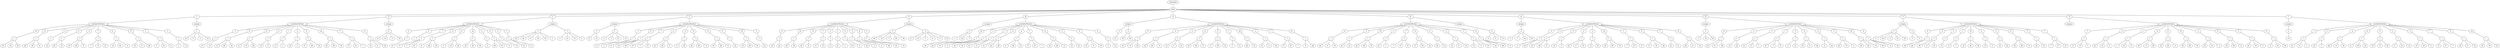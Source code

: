 strict graph {
	graph [bb="0,0,24763,482"];
	node [label="\N"];
	y2014 [label=2014, height="0.51389", pos="12334,389", width="1.0278"];
	"y2014:w1" [label=1, height="0.51389", pos="9415,315", width="0.75"];
	"y2014:w11" [label=11, height="0.51389", pos="10552,315", width="0.75"];
	"y2014:w3" [label=3, height="0.51389", pos="12334,315", width="0.75"];
	"y2014:w2" [label=2, height="0.51389", pos="18994,315", width="0.75"];
	"y2014:w4" [label=4, height="0.51389", pos="21424,315", width="0.75"];
	"y2014:w22" [label=22, height="0.51389", pos="22864,315", width="0.75"];
	"y2014:w6" [label=6, height="0.51389", pos="2916,315", width="0.75"];
	"y2014:w21" [label=21, height="0.51389", pos="6709,315", width="0.75"];
	"y2014:w12" [label=12, height="0.51389", pos="1863,315", width="0.75"];
	"y2014:w23" [label=23, height="0.51389", pos="17140,315", width="0.75"];
	"y2014:w5" [label=5, height="0.51389", pos="5638,315", width="0.75"];
	"y2014:w13" [label=13, height="0.51389", pos="13225,315", width="0.75"];
	"y2014:w7" [label=7, height="0.51389", pos="15034,315", width="0.75"];
	individual [height="0.51389", pos="12334,463", width="1.6111"];
	"y2014:w12:assigns" [label=assigns, height="0.51389", pos="1863,241", width="1.2778"];
	"y2014:w12:avail" [label=availablesWorkers, height="0.51389", pos="1035,241", width="2.75"];
	"y2014:w6:assigns" [label=assigns, height="0.51389", pos="2169,241", width="1.2778"];
	"y2014:w6:avail" [label=availablesWorkers, height="0.51389", pos="2916,241", width="2.75"];
	"y2014:w5:assigns" [label=assigns, height="0.51389", pos="5638,241", width="1.2778"];
	"y2014:w5:avail" [label=availablesWorkers, height="0.51389", pos="4869,241", width="2.75"];
	"y2014:w21:avail" [label=availablesWorkers, height="0.51389", pos="6709,241", width="2.75"];
	"y2014:w21:assigns" [label=assigns, height="0.51389", pos="6186,241", width="1.2778"];
	"y2014:w1:avail" [label=availablesWorkers, height="0.51389", pos="8703,241", width="2.75"];
	"y2014:w1:assigns" [label=assigns, height="0.51389", pos="9415,241", width="1.2778"];
	"y2014:w11:avail" [label=availablesWorkers, height="0.51389", pos="10552,241", width="2.75"];
	"y2014:w11:assigns" [label=assigns, height="0.51389", pos="10057,241", width="1.2778"];
	"y2014:w3:avail" [label=availablesWorkers, height="0.51389", pos="12046,241", width="2.75"];
	"y2014:w3:assigns" [label=assigns, height="0.51389", pos="12640,241", width="1.2778"];
	"y2014:w13:assigns" [label=assigns, height="0.51389", pos="13225,241", width="1.2778"];
	"y2014:w13:avail" [label=availablesWorkers, height="0.51389", pos="13828,241", width="2.75"];
	"y2014:w7:assigns" [label=assigns, height="0.51389", pos="15034,241", width="1.2778"];
	"y2014:w7:avail" [label=availablesWorkers, height="0.51389", pos="15988,241", width="2.75"];
	"y2014:w23:assigns" [label=assigns, height="0.51389", pos="17140,241", width="1.2778"];
	"y2014:w23:avail" [label=availablesWorkers, height="0.51389", pos="18004,241", width="2.75"];
	"y2014:w2:assigns" [label=assigns, height="0.51389", pos="18994,241", width="1.2778"];
	"y2014:w2:avail" [label=availablesWorkers, height="0.51389", pos="19948,241", width="2.75"];
	"y2014:w4:avail" [label=availablesWorkers, height="0.51389", pos="21424,241", width="2.75"];
	"y2014:w4:assigns" [label=assigns, height="0.51389", pos="22144,241", width="1.2778"];
	"y2014:w22:assigns" [label=assigns, height="0.51389", pos="22864,241", width="1.2778"];
	"y2014:w22:avail" [label=availablesWorkers, height="0.51389", pos="23728,241", width="2.75"];
	"y2014:w1:avail:c10" [label=10, height="0.51389", pos="8811,167", width="0.75"];
	"y2014:w1:avail:c8" [label=8, height="0.51389", pos="7879,167", width="0.75"];
	"y2014:w1:avail:c2" [label=2, height="0.51389", pos="8604,167", width="0.75"];
	"y2014:w1:avail:c5" [label=5, height="0.51389", pos="8703,167", width="0.75"];
	"y2014:w1:avail:c9" [label=9, height="0.51389", pos="8950,167", width="0.75"];
	"y2014:w1:avail:c7" [label=7, height="0.51389", pos="9163,167", width="0.75"];
	"y2014:w1:avail:c4" [label=4, height="0.51389", pos="8010,167", width="0.75"];
	"y2014:w1:avail:c6" [label=6, height="0.51389", pos="8298,167", width="0.75"];
	"y2014:w1:avail:c1" [label=1, height="0.51389", pos="8478,167", width="0.75"];
	"y2014:w1:avail:c3" [label=3, height="0.51389", pos="9235,167", width="0.75"];
	"y2014:w1:assigns:s1" [label=1, height="0.51389", pos="9415,167", width="0.75"];
	"y2014:w1:assigns:s1:o22" [label=22, height="0.51389", pos="9451,93", width="0.75"];
	"y2014:w1:assigns:s1:o5" [label=5, height="0.51389", pos="9523,93", width="0.75"];
	"y2014:w1:assigns:s1:o2" [label=2, height="0.51389", pos="9307,93", width="0.75"];
	"y2014:w1:assigns:s1:o23" [label=23, height="0.51389", pos="9379,93", width="0.75"];
	"y2014:w1:avail:c8:q1" [label=1, height="0.51389", pos="7816,93", width="0.75"];
	"y2014:w1:avail:c4:q1" [label=1, height="0.51389", pos="8003,93", width="0.75"];
	"y2014:w1:avail:c6:q1" [label=1, height="0.51389", pos="8248,93", width="0.75"];
	"y2014:w1:avail:c1:q1" [label=1, height="0.51389", pos="8453,93", width="0.75"];
	"y2014:w1:avail:c2:q1" [label=1, height="0.51389", pos="8604,93", width="0.75"];
	"y2014:w1:avail:c5:q1" [label=1, height="0.51389", pos="8703,93", width="0.75"];
	"y2014:w1:avail:c10:q1" [label=1, height="0.51389", pos="8836,93", width="0.75"];
	"y2014:w1:avail:c9:q1" [label=1, height="0.51389", pos="9040,93", width="0.75"];
	"y2014:w1:avail:c7:q1" [label=1, height="0.51389", pos="9163,93", width="0.75"];
	"y2014:w1:avail:c3:q1" [label=1, height="0.51389", pos="9235,93", width="0.75"];
	"y2014:w1:avail:c1:q1:w1" [label=1, height="0.51389", pos="8428,19", width="0.75"];
	"y2014:w1:avail:c1:q1:w21" [label=21, height="0.51389", pos="8500,19", width="0.75"];
	"y2014:w1:avail:c1:q1:w11" [label=11, height="0.51389", pos="8356,19", width="0.75"];
	"y2014:w1:avail:c2:q1:w12" [label=12, height="0.51389", pos="8572,19", width="0.75"];
	"y2014:w1:avail:c3:q1:w3" [label=3, height="0.51389", pos="9436,19", width="0.75"];
	"y2014:w1:avail:c3:q1:w13" [label=13, height="0.51389", pos="9508,19", width="0.75"];
	"y2014:w1:avail:c4:q1:w14" [label=14, height="0.51389", pos="7924,19", width="0.75"];
	"y2014:w1:avail:c4:q1:w24" [label=24, height="0.51389", pos="7996,19", width="0.75"];
	"y2014:w1:avail:c4:q1:w4" [label=4, height="0.51389", pos="8068,19", width="0.75"];
	"y2014:w1:avail:c5:q1:w25" [label=25, height="0.51389", pos="8644,19", width="0.75"];
	"y2014:w1:avail:c5:q1:w15" [label=15, height="0.51389", pos="8716,19", width="0.75"];
	"y2014:w1:avail:c6:q1:w16" [label=16, height="0.51389", pos="8140,19", width="0.75"];
	"y2014:w1:avail:c6:q1:w6" [label=6, height="0.51389", pos="8212,19", width="0.75"];
	"y2014:w1:avail:c6:q1:w26" [label=26, height="0.51389", pos="8284,19", width="0.75"];
	"y2014:w1:avail:c7:q1:w7" [label=7, height="0.51389", pos="9292,19", width="0.75"];
	"y2014:w1:avail:c7:q1:w17" [label=17, height="0.51389", pos="9364,19", width="0.75"];
	"y2014:w1:avail:c7:q1:w27" [label=27, height="0.51389", pos="9220,19", width="0.75"];
	"y2014:w1:avail:c8:q1:w28" [label=28, height="0.51389", pos="7780,19", width="0.75"];
	"y2014:w1:avail:c8:q1:w18" [label=18, height="0.51389", pos="7708,19", width="0.75"];
	"y2014:w1:avail:c8:q1:w8" [label=8, height="0.51389", pos="7852,19", width="0.75"];
	"y2014:w1:avail:c9:q1:w19" [label=19, height="0.51389", pos="9004,19", width="0.75"];
	"y2014:w1:avail:c9:q1:w29" [label=29, height="0.51389", pos="9076,19", width="0.75"];
	"y2014:w1:avail:c9:q1:w9" [label=9, height="0.51389", pos="9148,19", width="0.75"];
	"y2014:w1:avail:c10:q1:w20" [label=20, height="0.51389", pos="8860,19", width="0.75"];
	"y2014:w1:avail:c10:q1:w10" [label=10, height="0.51389", pos="8932,19", width="0.75"];
	"y2014:w1:avail:c10:q1:w30" [label=30, height="0.51389", pos="8788,19", width="0.75"];
	"y2014:w2:assigns:s3" [label=3, height="0.51389", pos="18922,167", width="0.75"];
	"y2014:w2:assigns:s1" [label=1, height="0.51389", pos="19066,167", width="0.75"];
	"y2014:w2:avail:c1" [label=1, height="0.51389", pos="20583,167", width="0.75"];
	"y2014:w2:avail:c9" [label=9, height="0.51389", pos="19413,167", width="0.75"];
	"y2014:w2:avail:c7" [label=7, height="0.51389", pos="19525,167", width="0.75"];
	"y2014:w2:avail:c4" [label=4, height="0.51389", pos="19678,167", width="0.75"];
	"y2014:w2:avail:c5" [label=5, height="0.51389", pos="20254,167", width="0.75"];
	"y2014:w2:avail:c8" [label=8, height="0.51389", pos="20389,167", width="0.75"];
	"y2014:w2:avail:c6" [label=6, height="0.51389", pos="19840,167", width="0.75"];
	"y2014:w2:avail:c2" [label=2, height="0.51389", pos="19948,167", width="0.75"];
	"y2014:w2:avail:c10" [label=10, height="0.51389", pos="20038,167", width="0.75"];
	"y2014:w2:avail:c3" [label=3, height="0.51389", pos="20146,167", width="0.75"];
	"y2014:w2:assigns:s3:o12" [label=12, height="0.51389", pos="18850,93", width="0.75"];
	"y2014:w2:assigns:s3:o13" [label=13, height="0.51389", pos="18922,93", width="0.75"];
	"y2014:w2:assigns:s1:o2" [label=2, height="0.51389", pos="18994,93", width="0.75"];
	"y2014:w2:assigns:s1:o3" [label=3, height="0.51389", pos="19066,93", width="0.75"];
	"y2014:w2:assigns:s1:o21" [label=21, height="0.51389", pos="19138,93", width="0.75"];
	"y2014:w2:assigns:s1:o15" [label=15, height="0.51389", pos="19210,93", width="0.75"];
	"y2014:w2:avail:c9:q1" [label=1, height="0.51389", pos="19282,93", width="0.75"];
	"y2014:w2:avail:c7:q1" [label=1, height="0.51389", pos="19408,93", width="0.75"];
	"y2014:w2:avail:c4:q1" [label=1, height="0.51389", pos="19624,93", width="0.75"];
	"y2014:w2:avail:c6:q1" [label=1, height="0.51389", pos="19822,93", width="0.75"];
	"y2014:w2:avail:c2:q1" [label=1, height="0.51389", pos="19948,93", width="0.75"];
	"y2014:w2:avail:c10:q1" [label=1, height="0.51389", pos="20083,93", width="0.75"];
	"y2014:w2:avail:c3:q1" [label=1, height="0.51389", pos="20195,93", width="0.75"];
	"y2014:w2:avail:c5:q1" [label=1, height="0.51389", pos="20308,93", width="0.75"];
	"y2014:w2:avail:c8:q1" [label=1, height="0.51389", pos="20488,93", width="0.75"];
	"y2014:w2:avail:c1:q1" [label=1, height="0.51389", pos="20668,93", width="0.75"];
	"y2014:w2:avail:c1:q1:w11" [label=11, height="0.51389", pos="20668,19", width="0.75"];
	"y2014:w2:avail:c1:q1:w1" [label=1, height="0.51389", pos="20740,19", width="0.75"];
	"y2014:w2:avail:c2:q1:w22" [label=22, height="0.51389", pos="19948,19", width="0.75"];
	"y2014:w2:avail:c3:q1:w23" [label=23, height="0.51389", pos="20236,19", width="0.75"];
	"y2014:w2:avail:c4:q1:w14" [label=14, height="0.51389", pos="19660,19", width="0.75"];
	"y2014:w2:avail:c4:q1:w24" [label=24, height="0.51389", pos="19516,19", width="0.75"];
	"y2014:w2:avail:c4:q1:w4" [label=4, height="0.51389", pos="19588,19", width="0.75"];
	"y2014:w2:avail:c5:q1:w5" [label=5, height="0.51389", pos="20308,19", width="0.75"];
	"y2014:w2:avail:c5:q1:w25" [label=25, height="0.51389", pos="20380,19", width="0.75"];
	"y2014:w2:avail:c6:q1:w16" [label=16, height="0.51389", pos="19732,19", width="0.75"];
	"y2014:w2:avail:c6:q1:w26" [label=26, height="0.51389", pos="19804,19", width="0.75"];
	"y2014:w2:avail:c6:q1:w6" [label=6, height="0.51389", pos="19876,19", width="0.75"];
	"y2014:w2:avail:c7:q1:w27" [label=27, height="0.51389", pos="19300,19", width="0.75"];
	"y2014:w2:avail:c7:q1:w7" [label=7, height="0.51389", pos="19372,19", width="0.75"];
	"y2014:w2:avail:c7:q1:w17" [label=17, height="0.51389", pos="19444,19", width="0.75"];
	"y2014:w2:avail:c8:q1:w28" [label=28, height="0.51389", pos="20452,19", width="0.75"];
	"y2014:w2:avail:c8:q1:w18" [label=18, height="0.51389", pos="20524,19", width="0.75"];
	"y2014:w2:avail:c8:q1:w8" [label=8, height="0.51389", pos="20596,19", width="0.75"];
	"y2014:w2:avail:c9:q1:w9" [label=9, height="0.51389", pos="19084,19", width="0.75"];
	"y2014:w2:avail:c9:q1:w19" [label=19, height="0.51389", pos="19156,19", width="0.75"];
	"y2014:w2:avail:c9:q1:w29" [label=29, height="0.51389", pos="19228,19", width="0.75"];
	"y2014:w2:avail:c10:q1:w10" [label=10, height="0.51389", pos="20092,19", width="0.75"];
	"y2014:w2:avail:c10:q1:w20" [label=20, height="0.51389", pos="20164,19", width="0.75"];
	"y2014:w2:avail:c10:q1:w30" [label=30, height="0.51389", pos="20020,19", width="0.75"];
	"y2014:w3:avail:c3" [label=3, height="0.51389", pos="11533,167", width="0.75"];
	"y2014:w3:avail:c4" [label=4, height="0.51389", pos="11632,167", width="0.75"];
	"y2014:w3:avail:c7" [label=7, height="0.51389", pos="12136,167", width="0.75"];
	"y2014:w3:avail:c8" [label=8, height="0.51389", pos="12244,167", width="0.75"];
	"y2014:w3:avail:c9" [label=9, height="0.51389", pos="11776,167", width="0.75"];
	"y2014:w3:avail:c10" [label=10, height="0.51389", pos="11884,167", width="0.75"];
	"y2014:w3:avail:c2" [label=2, height="0.51389", pos="12316,167", width="0.75"];
	"y2014:w3:avail:c6" [label=6, height="0.51389", pos="12388,167", width="0.75"];
	"y2014:w3:avail:c5" [label=5, height="0.51389", pos="11956,167", width="0.75"];
	"y2014:w3:avail:c1" [label=1, height="0.51389", pos="12046,167", width="0.75"];
	"y2014:w3:assigns:s3" [label=3, height="0.51389", pos="12640,167", width="0.75"];
	"y2014:w3:assigns:s1" [label=1, height="0.51389", pos="12964,167", width="0.75"];
	"y2014:w3:assigns:s3:o22" [label=22, height="0.51389", pos="12460,93", width="0.75"];
	"y2014:w3:assigns:s3:o24" [label=24, height="0.51389", pos="12532,93", width="0.75"];
	"y2014:w3:assigns:s3:o4" [label=4, height="0.51389", pos="12604,93", width="0.75"];
	"y2014:w3:assigns:s3:o23" [label=23, height="0.51389", pos="12676,93", width="0.75"];
	"y2014:w3:assigns:s3:o25" [label=25, height="0.51389", pos="12748,93", width="0.75"];
	"y2014:w3:assigns:s3:o1" [label=1, height="0.51389", pos="12820,93", width="0.75"];
	"y2014:w3:assigns:s1:o3" [label=3, height="0.51389", pos="13108,93", width="0.75"];
	"y2014:w3:assigns:s1:o12" [label=12, height="0.51389", pos="12892,93", width="0.75"];
	"y2014:w3:assigns:s1:o14" [label=14, height="0.51389", pos="12964,93", width="0.75"];
	"y2014:w3:assigns:s1:o5" [label=5, height="0.51389", pos="13036,93", width="0.75"];
	"y2014:w3:avail:c3:q1" [label=1, height="0.51389", pos="11479,93", width="0.75"];
	"y2014:w3:avail:c4:q1" [label=1, height="0.51389", pos="11596,93", width="0.75"];
	"y2014:w3:avail:c9:q1" [label=1, height="0.51389", pos="11668,93", width="0.75"];
	"y2014:w3:avail:c10:q1" [label=1, height="0.51389", pos="11848,93", width="0.75"];
	"y2014:w3:avail:c5:q1" [label=1, height="0.51389", pos="11956,93", width="0.75"];
	"y2014:w3:avail:c1:q1" [label=1, height="0.51389", pos="12046,93", width="0.75"];
	"y2014:w3:avail:c7:q1" [label=1, height="0.51389", pos="12172,93", width="0.75"];
	"y2014:w3:avail:c8:q1" [label=1, height="0.51389", pos="12244,93", width="0.75"];
	"y2014:w3:avail:c2:q1" [label=1, height="0.51389", pos="12316,93", width="0.75"];
	"y2014:w3:avail:c6:q1" [label=1, height="0.51389", pos="12388,93", width="0.75"];
	"y2014:w3:avail:c1:q1:w21" [label=21, height="0.51389", pos="12028,19", width="0.75"];
	"y2014:w3:avail:c1:q1:w11" [label=11, height="0.51389", pos="12100,19", width="0.75"];
	"y2014:w3:avail:c2:q1:w2" [label=2, height="0.51389", pos="12604,19", width="0.75"];
	"y2014:w3:avail:c3:q1:w13" [label=13, height="0.51389", pos="11452,19", width="0.75"];
	"y2014:w3:avail:c5:q1:w15" [label=15, height="0.51389", pos="11956,19", width="0.75"];
	"y2014:w3:avail:c6:q1:w26" [label=26, height="0.51389", pos="12748,19", width="0.75"];
	"y2014:w3:avail:c6:q1:w16" [label=16, height="0.51389", pos="12820,19", width="0.75"];
	"y2014:w3:avail:c6:q1:w6" [label=6, height="0.51389", pos="12676,19", width="0.75"];
	"y2014:w3:avail:c7:q1:w17" [label=17, height="0.51389", pos="12244,19", width="0.75"];
	"y2014:w3:avail:c7:q1:w7" [label=7, height="0.51389", pos="12316,19", width="0.75"];
	"y2014:w3:avail:c7:q1:w27" [label=27, height="0.51389", pos="12172,19", width="0.75"];
	"y2014:w3:avail:c8:q1:w8" [label=8, height="0.51389", pos="12388,19", width="0.75"];
	"y2014:w3:avail:c8:q1:w28" [label=28, height="0.51389", pos="12460,19", width="0.75"];
	"y2014:w3:avail:c8:q1:w18" [label=18, height="0.51389", pos="12532,19", width="0.75"];
	"y2014:w3:avail:c9:q1:w9" [label=9, height="0.51389", pos="11524,19", width="0.75"];
	"y2014:w3:avail:c9:q1:w19" [label=19, height="0.51389", pos="11596,19", width="0.75"];
	"y2014:w3:avail:c9:q1:w29" [label=29, height="0.51389", pos="11668,19", width="0.75"];
	"y2014:w3:avail:c10:q1:w10" [label=10, height="0.51389", pos="11884,19", width="0.75"];
	"y2014:w3:avail:c10:q1:w20" [label=20, height="0.51389", pos="11740,19", width="0.75"];
	"y2014:w3:avail:c10:q1:w30" [label=30, height="0.51389", pos="11812,19", width="0.75"];
	"y2014:w4:avail:c4" [label=4, height="0.51389", pos="21388,167", width="0.75"];
	"y2014:w4:avail:c10" [label=10, height="0.51389", pos="21460,167", width="0.75"];
	"y2014:w4:avail:c8" [label=8, height="0.51389", pos="21901,167", width="0.75"];
	"y2014:w4:avail:c7" [label=7, height="0.51389", pos="21199,167", width="0.75"];
	"y2014:w4:avail:c3" [label=3, height="0.51389", pos="21298,167", width="0.75"];
	"y2014:w4:avail:c1" [label=1, height="0.51389", pos="21568,167", width="0.75"];
	"y2014:w4:avail:c9" [label=9, height="0.51389", pos="21694,167", width="0.75"];
	"y2014:w4:avail:c2" [label=2, height="0.51389", pos="21829,167", width="0.75"];
	"y2014:w4:avail:c6" [label=6, height="0.51389", pos="20944,167", width="0.75"];
	"y2014:w4:avail:c5" [label=5, height="0.51389", pos="21077,167", width="0.75"];
	"y2014:w4:assigns:s1" [label=1, height="0.51389", pos="22144,167", width="0.75"];
	"y2014:w4:assigns:s3" [label=3, height="0.51389", pos="22504,167", width="0.75"];
	"y2014:w4:assigns:s1:o28" [label=28, height="0.51389", pos="22000,93", width="0.75"];
	"y2014:w4:assigns:s1:o10" [label=10, height="0.51389", pos="22144,93", width="0.75"];
	"y2014:w4:assigns:s1:o7" [label=7, height="0.51389", pos="22216,93", width="0.75"];
	"y2014:w4:assigns:s1:o29" [label=29, height="0.51389", pos="22072,93", width="0.75"];
	"y2014:w4:assigns:s1:o16" [label=16, height="0.51389", pos="22288,93", width="0.75"];
	"y2014:w4:assigns:s3:o11" [label=11, height="0.51389", pos="22648,93", width="0.75"];
	"y2014:w4:assigns:s3:o12" [label=12, height="0.51389", pos="22720,93", width="0.75"];
	"y2014:w4:assigns:s3:o3" [label=3, height="0.51389", pos="22432,93", width="0.75"];
	"y2014:w4:assigns:s3:o4" [label=4, height="0.51389", pos="22504,93", width="0.75"];
	"y2014:w4:assigns:s3:o5" [label=5, height="0.51389", pos="22576,93", width="0.75"];
	"y2014:w4:assigns:s3:o23" [label=23, height="0.51389", pos="22360,93", width="0.75"];
	"y2014:w4:avail:c6:q1" [label=1, height="0.51389", pos="20884,93", width="0.75"];
	"y2014:w4:avail:c5:q1" [label=1, height="0.51389", pos="21028,93", width="0.75"];
	"y2014:w4:avail:c7:q1" [label=1, height="0.51389", pos="21172,93", width="0.75"];
	"y2014:w4:avail:c3:q1" [label=1, height="0.51389", pos="21262,93", width="0.75"];
	"y2014:w4:avail:c4:q1" [label=1, height="0.51389", pos="21388,93", width="0.75"];
	"y2014:w4:avail:c10:q1" [label=1, height="0.51389", pos="21460,93", width="0.75"];
	"y2014:w4:avail:c1:q1" [label=1, height="0.51389", pos="21604,93", width="0.75"];
	"y2014:w4:avail:c9:q1" [label=1, height="0.51389", pos="21748,93", width="0.75"];
	"y2014:w4:avail:c2:q1" [label=1, height="0.51389", pos="21856,93", width="0.75"];
	"y2014:w4:avail:c8:q1" [label=1, height="0.51389", pos="21928,93", width="0.75"];
	"y2014:w4:avail:c1:q1:w21" [label=21, height="0.51389", pos="21676,19", width="0.75"];
	"y2014:w4:avail:c1:q1:w1" [label=1, height="0.51389", pos="21604,19", width="0.75"];
	"y2014:w4:avail:c2:q1:w22" [label=22, height="0.51389", pos="21892,19", width="0.75"];
	"y2014:w4:avail:c2:q1:w2" [label=2, height="0.51389", pos="21964,19", width="0.75"];
	"y2014:w4:avail:c3:q1:w13" [label=13, height="0.51389", pos="21244,19", width="0.75"];
	"y2014:w4:avail:c4:q1:w14" [label=14, height="0.51389", pos="21316,19", width="0.75"];
	"y2014:w4:avail:c4:q1:w24" [label=24, height="0.51389", pos="21388,19", width="0.75"];
	"y2014:w4:avail:c5:q1:w25" [label=25, height="0.51389", pos="20956,19", width="0.75"];
	"y2014:w4:avail:c5:q1:w15" [label=15, height="0.51389", pos="21028,19", width="0.75"];
	"y2014:w4:avail:c6:q1:w6" [label=6, height="0.51389", pos="20884,19", width="0.75"];
	"y2014:w4:avail:c6:q1:w26" [label=26, height="0.51389", pos="20812,19", width="0.75"];
	"y2014:w4:avail:c7:q1:w17" [label=17, height="0.51389", pos="21100,19", width="0.75"];
	"y2014:w4:avail:c7:q1:w27" [label=27, height="0.51389", pos="21172,19", width="0.75"];
	"y2014:w4:avail:c8:q1:w18" [label=18, height="0.51389", pos="22036,19", width="0.75"];
	"y2014:w4:avail:c8:q1:w8" [label=8, height="0.51389", pos="22108,19", width="0.75"];
	"y2014:w4:avail:c9:q1:w19" [label=19, height="0.51389", pos="21820,19", width="0.75"];
	"y2014:w4:avail:c9:q1:w9" [label=9, height="0.51389", pos="21748,19", width="0.75"];
	"y2014:w4:avail:c10:q1:w30" [label=30, height="0.51389", pos="21532,19", width="0.75"];
	"y2014:w4:avail:c10:q1:w20" [label=20, height="0.51389", pos="21460,19", width="0.75"];
	"y2014:w5:avail:c6" [label=6, height="0.51389", pos="5197,167", width="0.75"];
	"y2014:w5:avail:c9" [label=9, height="0.51389", pos="5278,167", width="0.75"];
	"y2014:w5:avail:c3" [label=3, height="0.51389", pos="4356,167", width="0.75"];
	"y2014:w5:avail:c1" [label=1, height="0.51389", pos="4500,167", width="0.75"];
	"y2014:w5:avail:c10" [label=10, height="0.51389", pos="4608,167", width="0.75"];
	"y2014:w5:avail:c4" [label=4, height="0.51389", pos="4959,167", width="0.75"];
	"y2014:w5:avail:c2" [label=2, height="0.51389", pos="5107,167", width="0.75"];
	"y2014:w5:avail:c8" [label=8, height="0.51389", pos="4757,167", width="0.75"];
	"y2014:w5:avail:c5" [label=5, height="0.51389", pos="4869,167", width="0.75"];
	"y2014:w5:avail:c7" [label=7, height="0.51389", pos="4225,167", width="0.75"];
	"y2014:w5:assigns:s3" [label=3, height="0.51389", pos="5566,167", width="0.75"];
	"y2014:w5:assigns:s2" [label=2, height="0.51389", pos="5746,167", width="0.75"];
	"y2014:w5:assigns:s3:o5" [label=5, height="0.51389", pos="5386,93", width="0.75"];
	"y2014:w5:assigns:s3:o24" [label=24, height="0.51389", pos="5458,93", width="0.75"];
	"y2014:w5:assigns:s3:o2" [label=2, height="0.51389", pos="5530,93", width="0.75"];
	"y2014:w5:assigns:s3:o21" [label=21, height="0.51389", pos="5602,93", width="0.75"];
	"y2014:w5:assigns:s3:o23" [label=23, height="0.51389", pos="5674,93", width="0.75"];
	"y2014:w5:assigns:s2:o3" [label=3, height="0.51389", pos="5746,93", width="0.75"];
	"y2014:w5:assigns:s2:o6" [label=6, height="0.51389", pos="5818,93", width="0.75"];
	"y2014:w5:avail:c7:q1" [label=1, height="0.51389", pos="4095,93", width="0.75"];
	"y2014:w5:avail:c3:q1" [label=1, height="0.51389", pos="4239,93", width="0.75"];
	"y2014:w5:avail:c1:q1" [label=1, height="0.51389", pos="4347,93", width="0.75"];
	"y2014:w5:avail:c10:q1" [label=1, height="0.51389", pos="4527,93", width="0.75"];
	"y2014:w5:avail:c8:q1" [label=1, height="0.51389", pos="4732,93", width="0.75"];
	"y2014:w5:avail:c5:q1" [label=1, height="0.51389", pos="4869,93", width="0.75"];
	"y2014:w5:avail:c4:q1" [label=1, height="0.51389", pos="4995,93", width="0.75"];
	"y2014:w5:avail:c2:q1" [label=1, height="0.51389", pos="5139,93", width="0.75"];
	"y2014:w5:avail:c6:q1" [label=1, height="0.51389", pos="5242,93", width="0.75"];
	"y2014:w5:avail:c9:q1" [label=1, height="0.51389", pos="5314,93", width="0.75"];
	"y2014:w5:avail:c1:q1:w11" [label=11, height="0.51389", pos="4275,19", width="0.75"];
	"y2014:w5:avail:c1:q1:w1" [label=1, height="0.51389", pos="4347,19", width="0.75"];
	"y2014:w5:avail:c2:q1:w12" [label=12, height="0.51389", pos="5139,19", width="0.75"];
	"y2014:w5:avail:c2:q1:w22" [label=22, height="0.51389", pos="5211,19", width="0.75"];
	"y2014:w5:avail:c3:q1:w13" [label=13, height="0.51389", pos="4203,19", width="0.75"];
	"y2014:w5:avail:c4:q1:w14" [label=14, height="0.51389", pos="5067,19", width="0.75"];
	"y2014:w5:avail:c4:q1:w4" [label=4, height="0.51389", pos="4995,19", width="0.75"];
	"y2014:w5:avail:c5:q1:w25" [label=25, height="0.51389", pos="4851,19", width="0.75"];
	"y2014:w5:avail:c5:q1:w15" [label=15, height="0.51389", pos="4923,19", width="0.75"];
	"y2014:w5:avail:c6:q1:w16" [label=16, height="0.51389", pos="5283,19", width="0.75"];
	"y2014:w5:avail:c6:q1:w26" [label=26, height="0.51389", pos="5355,19", width="0.75"];
	"y2014:w5:avail:c7:q1:w7" [label=7, height="0.51389", pos="3987,19", width="0.75"];
	"y2014:w5:avail:c7:q1:w17" [label=17, height="0.51389", pos="4059,19", width="0.75"];
	"y2014:w5:avail:c7:q1:w27" [label=27, height="0.51389", pos="4131,19", width="0.75"];
	"y2014:w5:avail:c8:q1:w18" [label=18, height="0.51389", pos="4779,19", width="0.75"];
	"y2014:w5:avail:c8:q1:w28" [label=28, height="0.51389", pos="4635,19", width="0.75"];
	"y2014:w5:avail:c8:q1:w8" [label=8, height="0.51389", pos="4707,19", width="0.75"];
	"y2014:w5:avail:c9:q1:w29" [label=29, height="0.51389", pos="5427,19", width="0.75"];
	"y2014:w5:avail:c9:q1:w9" [label=9, height="0.51389", pos="5499,19", width="0.75"];
	"y2014:w5:avail:c9:q1:w19" [label=19, height="0.51389", pos="5571,19", width="0.75"];
	"y2014:w5:avail:c10:q1:w10" [label=10, height="0.51389", pos="4491,19", width="0.75"];
	"y2014:w5:avail:c10:q1:w20" [label=20, height="0.51389", pos="4563,19", width="0.75"];
	"y2014:w5:avail:c10:q1:w30" [label=30, height="0.51389", pos="4419,19", width="0.75"];
	"y2014:w6:assigns:s3" [label=3, height="0.51389", pos="2061,167", width="0.75"];
	"y2014:w6:assigns:s2" [label=2, height="0.51389", pos="2169,167", width="0.75"];
	"y2014:w6:avail:c9" [label=9, height="0.51389", pos="2880,167", width="0.75"];
	"y2014:w6:avail:c4" [label=4, height="0.51389", pos="2988,167", width="0.75"];
	"y2014:w6:avail:c3" [label=3, height="0.51389", pos="3150,167", width="0.75"];
	"y2014:w6:avail:c6" [label=6, height="0.51389", pos="3717,167", width="0.75"];
	"y2014:w6:avail:c5" [label=5, height="0.51389", pos="2619,167", width="0.75"];
	"y2014:w6:avail:c1" [label=1, height="0.51389", pos="2727,167", width="0.75"];
	"y2014:w6:avail:c10" [label=10, height="0.51389", pos="2349,167", width="0.75"];
	"y2014:w6:avail:c2" [label=2, height="0.51389", pos="2484,167", width="0.75"];
	"y2014:w6:avail:c7" [label=7, height="0.51389", pos="3303,167", width="0.75"];
	"y2014:w6:avail:c8" [label=8, height="0.51389", pos="3519,167", width="0.75"];
	"y2014:w6:assigns:s3:o21" [label=21, height="0.51389", pos="2043,93", width="0.75"];
	"y2014:w6:assigns:s2:o18" [label=18, height="0.51389", pos="2115,93", width="0.75"];
	"y2014:w6:assigns:s2:o30" [label=30, height="0.51389", pos="2187,93", width="0.75"];
	"y2014:w6:avail:c10:q1" [label=1, height="0.51389", pos="2259,93", width="0.75"];
	"y2014:w6:avail:c2:q1" [label=1, height="0.51389", pos="2331,93", width="0.75"];
	"y2014:w6:avail:c5:q1" [label=1, height="0.51389", pos="2511,93", width="0.75"];
	"y2014:w6:avail:c1:q1" [label=1, height="0.51389", pos="2691,93", width="0.75"];
	"y2014:w6:avail:c9:q1" [label=1, height="0.51389", pos="2862,93", width="0.75"];
	"y2014:w6:avail:c4:q1" [label=1, height="0.51389", pos="3015,93", width="0.75"];
	"y2014:w6:avail:c3:q1" [label=1, height="0.51389", pos="3231,93", width="0.75"];
	"y2014:w6:avail:c7:q1" [label=1, height="0.51389", pos="3447,93", width="0.75"];
	"y2014:w6:avail:c8:q1" [label=1, height="0.51389", pos="3627,93", width="0.75"];
	"y2014:w6:avail:c6:q1" [label=1, height="0.51389", pos="3807,93", width="0.75"];
	"y2014:w6:avail:c1:q1:w1" [label=1, height="0.51389", pos="2619,19", width="0.75"];
	"y2014:w6:avail:c1:q1:w11" [label=11, height="0.51389", pos="2691,19", width="0.75"];
	"y2014:w6:avail:c2:q1:w12" [label=12, height="0.51389", pos="2187,19", width="0.75"];
	"y2014:w6:avail:c2:q1:w2" [label=2, height="0.51389", pos="2259,19", width="0.75"];
	"y2014:w6:avail:c2:q1:w22" [label=22, height="0.51389", pos="2331,19", width="0.75"];
	"y2014:w6:avail:c3:q1:w13" [label=13, height="0.51389", pos="3339,19", width="0.75"];
	"y2014:w6:avail:c3:q1:w3" [label=3, height="0.51389", pos="3195,19", width="0.75"];
	"y2014:w6:avail:c3:q1:w23" [label=23, height="0.51389", pos="3267,19", width="0.75"];
	"y2014:w6:avail:c4:q1:w14" [label=14, height="0.51389", pos="2979,19", width="0.75"];
	"y2014:w6:avail:c4:q1:w24" [label=24, height="0.51389", pos="3051,19", width="0.75"];
	"y2014:w6:avail:c4:q1:w4" [label=4, height="0.51389", pos="3123,19", width="0.75"];
	"y2014:w6:avail:c5:q1:w5" [label=5, height="0.51389", pos="2403,19", width="0.75"];
	"y2014:w6:avail:c5:q1:w25" [label=25, height="0.51389", pos="2475,19", width="0.75"];
	"y2014:w6:avail:c5:q1:w15" [label=15, height="0.51389", pos="2547,19", width="0.75"];
	"y2014:w6:avail:c6:q1:w16" [label=16, height="0.51389", pos="3915,19", width="0.75"];
	"y2014:w6:avail:c6:q1:w26" [label=26, height="0.51389", pos="3771,19", width="0.75"];
	"y2014:w6:avail:c6:q1:w6" [label=6, height="0.51389", pos="3843,19", width="0.75"];
	"y2014:w6:avail:c7:q1:w17" [label=17, height="0.51389", pos="3411,19", width="0.75"];
	"y2014:w6:avail:c7:q1:w27" [label=27, height="0.51389", pos="3483,19", width="0.75"];
	"y2014:w6:avail:c7:q1:w7" [label=7, height="0.51389", pos="3555,19", width="0.75"];
	"y2014:w6:avail:c8:q1:w8" [label=8, height="0.51389", pos="3627,19", width="0.75"];
	"y2014:w6:avail:c8:q1:w28" [label=28, height="0.51389", pos="3699,19", width="0.75"];
	"y2014:w6:avail:c9:q1:w19" [label=19, height="0.51389", pos="2907,19", width="0.75"];
	"y2014:w6:avail:c9:q1:w9" [label=9, height="0.51389", pos="2763,19", width="0.75"];
	"y2014:w6:avail:c9:q1:w29" [label=29, height="0.51389", pos="2835,19", width="0.75"];
	"y2014:w6:avail:c10:q1:w20" [label=20, height="0.51389", pos="2115,19", width="0.75"];
	"y2014:w6:avail:c10:q1:w10" [label=10, height="0.51389", pos="2043,19", width="0.75"];
	"y2014:w7:assigns:s2" [label=2, height="0.51389", pos="15034,167", width="0.75"];
	"y2014:w7:avail:c1" [label=1, height="0.51389", pos="16726,167", width="0.75"];
	"y2014:w7:avail:c3" [label=3, height="0.51389", pos="16879,167", width="0.75"];
	"y2014:w7:avail:c6" [label=6, height="0.51389", pos="15988,167", width="0.75"];
	"y2014:w7:avail:c8" [label=8, height="0.51389", pos="16096,167", width="0.75"];
	"y2014:w7:avail:c9" [label=9, height="0.51389", pos="16276,167", width="0.75"];
	"y2014:w7:avail:c2" [label=2, height="0.51389", pos="16384,167", width="0.75"];
	"y2014:w7:avail:c5" [label=5, height="0.51389", pos="15214,167", width="0.75"];
	"y2014:w7:avail:c7" [label=7, height="0.51389", pos="15556,167", width="0.75"];
	"y2014:w7:avail:c4" [label=4, height="0.51389", pos="15700,167", width="0.75"];
	"y2014:w7:avail:c10" [label=10, height="0.51389", pos="15880,167", width="0.75"];
	"y2014:w7:assigns:s2:o13" [label=13, height="0.51389", pos="15034,93", width="0.75"];
	"y2014:w7:avail:c5:q1" [label=1, height="0.51389", pos="15160,93", width="0.75"];
	"y2014:w7:avail:c7:q1" [label=1, height="0.51389", pos="15376,93", width="0.75"];
	"y2014:w7:avail:c4:q1" [label=1, height="0.51389", pos="15592,93", width="0.75"];
	"y2014:w7:avail:c10:q1" [label=1, height="0.51389", pos="15808,93", width="0.75"];
	"y2014:w7:avail:c6:q1" [label=1, height="0.51389", pos="15988,93", width="0.75"];
	"y2014:w7:avail:c8:q1" [label=1, height="0.51389", pos="16168,93", width="0.75"];
	"y2014:w7:avail:c9:q1" [label=1, height="0.51389", pos="16384,93", width="0.75"];
	"y2014:w7:avail:c2:q1" [label=1, height="0.51389", pos="16600,93", width="0.75"];
	"y2014:w7:avail:c1:q1" [label=1, height="0.51389", pos="16816,93", width="0.75"];
	"y2014:w7:avail:c3:q1" [label=1, height="0.51389", pos="16996,93", width="0.75"];
	"y2014:w7:avail:c1:q1:w21" [label=21, height="0.51389", pos="16780,19", width="0.75"];
	"y2014:w7:avail:c1:q1:w11" [label=11, height="0.51389", pos="16852,19", width="0.75"];
	"y2014:w7:avail:c1:q1:w1" [label=1, height="0.51389", pos="16924,19", width="0.75"];
	"y2014:w7:avail:c2:q1:w2" [label=2, height="0.51389", pos="16564,19", width="0.75"];
	"y2014:w7:avail:c2:q1:w22" [label=22, height="0.51389", pos="16636,19", width="0.75"];
	"y2014:w7:avail:c2:q1:w12" [label=12, height="0.51389", pos="16708,19", width="0.75"];
	"y2014:w7:avail:c3:q1:w23" [label=23, height="0.51389", pos="17068,19", width="0.75"];
	"y2014:w7:avail:c3:q1:w3" [label=3, height="0.51389", pos="16996,19", width="0.75"];
	"y2014:w7:avail:c4:q1:w24" [label=24, height="0.51389", pos="15484,19", width="0.75"];
	"y2014:w7:avail:c4:q1:w4" [label=4, height="0.51389", pos="15556,19", width="0.75"];
	"y2014:w7:avail:c4:q1:w14" [label=14, height="0.51389", pos="15628,19", width="0.75"];
	"y2014:w7:avail:c5:q1:w15" [label=15, height="0.51389", pos="15124,19", width="0.75"];
	"y2014:w7:avail:c5:q1:w25" [label=25, height="0.51389", pos="15196,19", width="0.75"];
	"y2014:w7:avail:c5:q1:w5" [label=5, height="0.51389", pos="15052,19", width="0.75"];
	"y2014:w7:avail:c6:q1:w26" [label=26, height="0.51389", pos="15916,19", width="0.75"];
	"y2014:w7:avail:c6:q1:w6" [label=6, height="0.51389", pos="15988,19", width="0.75"];
	"y2014:w7:avail:c6:q1:w16" [label=16, height="0.51389", pos="16060,19", width="0.75"];
	"y2014:w7:avail:c7:q1:w17" [label=17, height="0.51389", pos="15412,19", width="0.75"];
	"y2014:w7:avail:c7:q1:w27" [label=27, height="0.51389", pos="15268,19", width="0.75"];
	"y2014:w7:avail:c7:q1:w7" [label=7, height="0.51389", pos="15340,19", width="0.75"];
	"y2014:w7:avail:c8:q1:w8" [label=8, height="0.51389", pos="16132,19", width="0.75"];
	"y2014:w7:avail:c8:q1:w28" [label=28, height="0.51389", pos="16204,19", width="0.75"];
	"y2014:w7:avail:c8:q1:w18" [label=18, height="0.51389", pos="16276,19", width="0.75"];
	"y2014:w7:avail:c9:q1:w19" [label=19, height="0.51389", pos="16420,19", width="0.75"];
	"y2014:w7:avail:c9:q1:w9" [label=9, height="0.51389", pos="16492,19", width="0.75"];
	"y2014:w7:avail:c9:q1:w29" [label=29, height="0.51389", pos="16348,19", width="0.75"];
	"y2014:w7:avail:c10:q1:w20" [label=20, height="0.51389", pos="15700,19", width="0.75"];
	"y2014:w7:avail:c10:q1:w30" [label=30, height="0.51389", pos="15772,19", width="0.75"];
	"y2014:w7:avail:c10:q1:w10" [label=10, height="0.51389", pos="15844,19", width="0.75"];
	"y2014:w11:assigns:s4" [label=4, height="0.51389", pos="9739,167", width="0.75"];
	"y2014:w11:avail:c3" [label=3, height="0.51389", pos="10516,167", width="0.75"];
	"y2014:w11:avail:c6" [label=6, height="0.51389", pos="10624,167", width="0.75"];
	"y2014:w11:avail:c8" [label=8, height="0.51389", pos="10768,167", width="0.75"];
	"y2014:w11:avail:c5" [label=5, height="0.51389", pos="10912,167", width="0.75"];
	"y2014:w11:avail:c1" [label=1, height="0.51389", pos="11074,167", width="0.75"];
	"y2014:w11:avail:c2" [label=2, height="0.51389", pos="11227,167", width="0.75"];
	"y2014:w11:avail:c9" [label=9, height="0.51389", pos="9941,167", width="0.75"];
	"y2014:w11:avail:c10" [label=10, height="0.51389", pos="10028,167", width="0.75"];
	"y2014:w11:avail:c7" [label=7, height="0.51389", pos="10217,167", width="0.75"];
	"y2014:w11:avail:c4" [label=4, height="0.51389", pos="10372,167", width="0.75"];
	"y2014:w11:assigns:s4:o21" [label=21, height="0.51389", pos="9595,93", width="0.75"];
	"y2014:w11:assigns:s4:o12" [label=12, height="0.51389", pos="9667,93", width="0.75"];
	"y2014:w11:assigns:s4:o3" [label=3, height="0.51389", pos="9811,93", width="0.75"];
	"y2014:w11:assigns:s4:o25" [label=25, height="0.51389", pos="9739,93", width="0.75"];
	"y2014:w11:avail:c9:q1" [label=1, height="0.51389", pos="9883,93", width="0.75"];
	"y2014:w11:avail:c10:q1" [label=1, height="0.51389", pos="9955,93", width="0.75"];
	"y2014:w11:avail:c7:q1" [label=1, height="0.51389", pos="10127,93", width="0.75"];
	"y2014:w11:avail:c4:q1" [label=1, height="0.51389", pos="10336,93", width="0.75"];
	"y2014:w11:avail:c3:q1" [label=1, height="0.51389", pos="10516,93", width="0.75"];
	"y2014:w11:avail:c6:q1" [label=1, height="0.51389", pos="10624,93", width="0.75"];
	"y2014:w11:avail:c8:q1" [label=1, height="0.51389", pos="10840,93", width="0.75"];
	"y2014:w11:avail:c5:q1" [label=1, height="0.51389", pos="11020,93", width="0.75"];
	"y2014:w11:avail:c1:q1" [label=1, height="0.51389", pos="11164,93", width="0.75"];
	"y2014:w11:avail:c2:q1" [label=1, height="0.51389", pos="11308,93", width="0.75"];
	"y2014:w11:avail:c1:q1:w11" [label=11, height="0.51389", pos="11164,19", width="0.75"];
	"y2014:w11:avail:c1:q1:w1" [label=1, height="0.51389", pos="11236,19", width="0.75"];
	"y2014:w11:avail:c2:q1:w22" [label=22, height="0.51389", pos="11308,19", width="0.75"];
	"y2014:w11:avail:c2:q1:w2" [label=2, height="0.51389", pos="11380,19", width="0.75"];
	"y2014:w11:avail:c3:q1:w23" [label=23, height="0.51389", pos="10516,19", width="0.75"];
	"y2014:w11:avail:c3:q1:w13" [label=13, height="0.51389", pos="10444,19", width="0.75"];
	"y2014:w11:avail:c4:q1:w14" [label=14, height="0.51389", pos="10228,19", width="0.75"];
	"y2014:w11:avail:c4:q1:w4" [label=4, height="0.51389", pos="10300,19", width="0.75"];
	"y2014:w11:avail:c4:q1:w24" [label=24, height="0.51389", pos="10372,19", width="0.75"];
	"y2014:w11:avail:c5:q1:w15" [label=15, height="0.51389", pos="11092,19", width="0.75"];
	"y2014:w11:avail:c5:q1:w5" [label=5, height="0.51389", pos="11020,19", width="0.75"];
	"y2014:w11:avail:c6:q1:w6" [label=6, height="0.51389", pos="10660,19", width="0.75"];
	"y2014:w11:avail:c6:q1:w26" [label=26, height="0.51389", pos="10732,19", width="0.75"];
	"y2014:w11:avail:c6:q1:w16" [label=16, height="0.51389", pos="10588,19", width="0.75"];
	"y2014:w11:avail:c7:q1:w17" [label=17, height="0.51389", pos="10084,19", width="0.75"];
	"y2014:w11:avail:c7:q1:w27" [label=27, height="0.51389", pos="10156,19", width="0.75"];
	"y2014:w11:avail:c7:q1:w7" [label=7, height="0.51389", pos="10012,19", width="0.75"];
	"y2014:w11:avail:c8:q1:w8" [label=8, height="0.51389", pos="10804,19", width="0.75"];
	"y2014:w11:avail:c8:q1:w18" [label=18, height="0.51389", pos="10876,19", width="0.75"];
	"y2014:w11:avail:c8:q1:w28" [label=28, height="0.51389", pos="10948,19", width="0.75"];
	"y2014:w11:avail:c9:q1:w9" [label=9, height="0.51389", pos="9580,19", width="0.75"];
	"y2014:w11:avail:c9:q1:w29" [label=29, height="0.51389", pos="9652,19", width="0.75"];
	"y2014:w11:avail:c9:q1:w19" [label=19, height="0.51389", pos="9724,19", width="0.75"];
	"y2014:w11:avail:c10:q1:w20" [label=20, height="0.51389", pos="9796,19", width="0.75"];
	"y2014:w11:avail:c10:q1:w30" [label=30, height="0.51389", pos="9868,19", width="0.75"];
	"y2014:w11:avail:c10:q1:w10" [label=10, height="0.51389", pos="9940,19", width="0.75"];
	"y2014:w12:avail:c4" [label=4, height="0.51389", pos="117,167", width="0.75"];
	"y2014:w12:avail:c9" [label=9, height="0.51389", pos="945,167", width="0.75"];
	"y2014:w12:avail:c5" [label=5, height="0.51389", pos="1035,167", width="0.75"];
	"y2014:w12:avail:c2" [label=2, height="0.51389", pos="1107,167", width="0.75"];
	"y2014:w12:avail:c3" [label=3, height="0.51389", pos="1251,167", width="0.75"];
	"y2014:w12:avail:c10" [label=10, height="0.51389", pos="1413,167", width="0.75"];
	"y2014:w12:avail:c7" [label=7, height="0.51389", pos="1521,167", width="0.75"];
	"y2014:w12:avail:c6" [label=6, height="0.51389", pos="477,167", width="0.75"];
	"y2014:w12:avail:c1" [label=1, height="0.51389", pos="693,167", width="0.75"];
	"y2014:w12:avail:c8" [label=8, height="0.51389", pos="837,167", width="0.75"];
	"y2014:w12:assigns:s4" [label=4, height="0.51389", pos="1863,167", width="0.75"];
	"y2014:w12:assigns:s4:o3" [label=3, height="0.51389", pos="1755,93", width="0.75"];
	"y2014:w12:assigns:s4:o1" [label=1, height="0.51389", pos="1827,93", width="0.75"];
	"y2014:w12:assigns:s4:o14" [label=14, height="0.51389", pos="1899,93", width="0.75"];
	"y2014:w12:assigns:s4:o25" [label=25, height="0.51389", pos="1971,93", width="0.75"];
	"y2014:w12:avail:c4:q1" [label=1, height="0.51389", pos="99,93", width="0.75"];
	"y2014:w12:avail:c6:q1" [label=1, height="0.51389", pos="279,93", width="0.75"];
	"y2014:w12:avail:c1:q1" [label=1, height="0.51389", pos="459,93", width="0.75"];
	"y2014:w12:avail:c8:q1" [label=1, height="0.51389", pos="639,93", width="0.75"];
	"y2014:w12:avail:c9:q1" [label=1, height="0.51389", pos="855,93", width="0.75"];
	"y2014:w12:avail:c5:q1" [label=1, height="0.51389", pos="1035,93", width="0.75"];
	"y2014:w12:avail:c2:q1" [label=1, height="0.51389", pos="1143,93", width="0.75"];
	"y2014:w12:avail:c3:q1" [label=1, height="0.51389", pos="1323,93", width="0.75"];
	"y2014:w12:avail:c10:q1" [label=1, height="0.51389", pos="1503,93", width="0.75"];
	"y2014:w12:avail:c7:q1" [label=1, height="0.51389", pos="1683,93", width="0.75"];
	"y2014:w12:avail:c1:q1:w21" [label=21, height="0.51389", pos="387,19", width="0.75"];
	"y2014:w12:avail:c1:q1:w11" [label=11, height="0.51389", pos="459,19", width="0.75"];
	"y2014:w12:avail:c2:q1:w22" [label=22, height="0.51389", pos="1251,19", width="0.75"];
	"y2014:w12:avail:c2:q1:w2" [label=2, height="0.51389", pos="1107,19", width="0.75"];
	"y2014:w12:avail:c2:q1:w12" [label=12, height="0.51389", pos="1179,19", width="0.75"];
	"y2014:w12:avail:c3:q1:w13" [label=13, height="0.51389", pos="1323,19", width="0.75"];
	"y2014:w12:avail:c3:q1:w23" [label=23, height="0.51389", pos="1395,19", width="0.75"];
	"y2014:w12:avail:c4:q1:w4" [label=4, height="0.51389", pos="27,19", width="0.75"];
	"y2014:w12:avail:c4:q1:w24" [label=24, height="0.51389", pos="99,19", width="0.75"];
	"y2014:w12:avail:c5:q1:w15" [label=15, height="0.51389", pos="963,19", width="0.75"];
	"y2014:w12:avail:c5:q1:w5" [label=5, height="0.51389", pos="1035,19", width="0.75"];
	"y2014:w12:avail:c6:q1:w6" [label=6, height="0.51389", pos="171,19", width="0.75"];
	"y2014:w12:avail:c6:q1:w16" [label=16, height="0.51389", pos="243,19", width="0.75"];
	"y2014:w12:avail:c6:q1:w26" [label=26, height="0.51389", pos="315,19", width="0.75"];
	"y2014:w12:avail:c7:q1:w7" [label=7, height="0.51389", pos="1827,19", width="0.75"];
	"y2014:w12:avail:c7:q1:w27" [label=27, height="0.51389", pos="1683,19", width="0.75"];
	"y2014:w12:avail:c7:q1:w17" [label=17, height="0.51389", pos="1755,19", width="0.75"];
	"y2014:w12:avail:c8:q1:w28" [label=28, height="0.51389", pos="531,19", width="0.75"];
	"y2014:w12:avail:c8:q1:w8" [label=8, height="0.51389", pos="603,19", width="0.75"];
	"y2014:w12:avail:c8:q1:w18" [label=18, height="0.51389", pos="675,19", width="0.75"];
	"y2014:w12:avail:c9:q1:w19" [label=19, height="0.51389", pos="747,19", width="0.75"];
	"y2014:w12:avail:c9:q1:w29" [label=29, height="0.51389", pos="819,19", width="0.75"];
	"y2014:w12:avail:c9:q1:w9" [label=9, height="0.51389", pos="891,19", width="0.75"];
	"y2014:w12:avail:c10:q1:w30" [label=30, height="0.51389", pos="1611,19", width="0.75"];
	"y2014:w12:avail:c10:q1:w20" [label=20, height="0.51389", pos="1539,19", width="0.75"];
	"y2014:w12:avail:c10:q1:w10" [label=10, height="0.51389", pos="1467,19", width="0.75"];
	"y2014:w13:avail:c7" [label=7, height="0.51389", pos="14782,167", width="0.75"];
	"y2014:w13:avail:c2" [label=2, height="0.51389", pos="13203,167", width="0.75"];
	"y2014:w13:avail:c1" [label=1, height="0.51389", pos="13455,167", width="0.75"];
	"y2014:w13:avail:c6" [label=6, height="0.51389", pos="13617,167", width="0.75"];
	"y2014:w13:avail:c4" [label=4, height="0.51389", pos="13734,167", width="0.75"];
	"y2014:w13:avail:c10" [label=10, height="0.51389", pos="13828,167", width="0.75"];
	"y2014:w13:avail:c3" [label=3, height="0.51389", pos="14323,167", width="0.75"];
	"y2014:w13:avail:c8" [label=8, height="0.51389", pos="14526,167", width="0.75"];
	"y2014:w13:avail:c5" [label=5, height="0.51389", pos="13936,167", width="0.75"];
	"y2014:w13:avail:c9" [label=9, height="0.51389", pos="14134,167", width="0.75"];
	"y2014:w13:avail:c2:q1" [label=1, height="0.51389", pos="13180,93", width="0.75"];
	"y2014:w13:avail:c1:q1" [label=1, height="0.51389", pos="13252,93", width="0.75"];
	"y2014:w13:avail:c6:q1" [label=1, height="0.51389", pos="13432,93", width="0.75"];
	"y2014:w13:avail:c4:q1" [label=1, height="0.51389", pos="13648,93", width="0.75"];
	"y2014:w13:avail:c10:q1" [label=1, height="0.51389", pos="13828,93", width="0.75"];
	"y2014:w13:avail:c5:q1" [label=1, height="0.51389", pos="14008,93", width="0.75"];
	"y2014:w13:avail:c9:q1" [label=1, height="0.51389", pos="14224,93", width="0.75"];
	"y2014:w13:avail:c3:q1" [label=1, height="0.51389", pos="14440,93", width="0.75"];
	"y2014:w13:avail:c8:q1" [label=1, height="0.51389", pos="14656,93", width="0.75"];
	"y2014:w13:avail:c7:q1" [label=1, height="0.51389", pos="14872,93", width="0.75"];
	"y2014:w13:avail:c1:q1:w1" [label=1, height="0.51389", pos="13108,19", width="0.75"];
	"y2014:w13:avail:c1:q1:w21" [label=21, height="0.51389", pos="13180,19", width="0.75"];
	"y2014:w13:avail:c1:q1:w11" [label=11, height="0.51389", pos="13252,19", width="0.75"];
	"y2014:w13:avail:c2:q1:w22" [label=22, height="0.51389", pos="12892,19", width="0.75"];
	"y2014:w13:avail:c2:q1:w12" [label=12, height="0.51389", pos="12964,19", width="0.75"];
	"y2014:w13:avail:c2:q1:w2" [label=2, height="0.51389", pos="13036,19", width="0.75"];
	"y2014:w13:avail:c3:q1:w23" [label=23, height="0.51389", pos="14404,19", width="0.75"];
	"y2014:w13:avail:c3:q1:w13" [label=13, height="0.51389", pos="14476,19", width="0.75"];
	"y2014:w13:avail:c3:q1:w3" [label=3, height="0.51389", pos="14548,19", width="0.75"];
	"y2014:w13:avail:c4:q1:w14" [label=14, height="0.51389", pos="13612,19", width="0.75"];
	"y2014:w13:avail:c4:q1:w24" [label=24, height="0.51389", pos="13684,19", width="0.75"];
	"y2014:w13:avail:c4:q1:w4" [label=4, height="0.51389", pos="13540,19", width="0.75"];
	"y2014:w13:avail:c5:q1:w25" [label=25, height="0.51389", pos="14116,19", width="0.75"];
	"y2014:w13:avail:c5:q1:w15" [label=15, height="0.51389", pos="13972,19", width="0.75"];
	"y2014:w13:avail:c5:q1:w5" [label=5, height="0.51389", pos="14044,19", width="0.75"];
	"y2014:w13:avail:c6:q1:w16" [label=16, height="0.51389", pos="13324,19", width="0.75"];
	"y2014:w13:avail:c6:q1:w6" [label=6, height="0.51389", pos="13396,19", width="0.75"];
	"y2014:w13:avail:c6:q1:w26" [label=26, height="0.51389", pos="13468,19", width="0.75"];
	"y2014:w13:avail:c7:q1:w17" [label=17, height="0.51389", pos="14836,19", width="0.75"];
	"y2014:w13:avail:c7:q1:w27" [label=27, height="0.51389", pos="14908,19", width="0.75"];
	"y2014:w13:avail:c7:q1:w7" [label=7, height="0.51389", pos="14980,19", width="0.75"];
	"y2014:w13:avail:c8:q1:w18" [label=18, height="0.51389", pos="14620,19", width="0.75"];
	"y2014:w13:avail:c8:q1:w28" [label=28, height="0.51389", pos="14692,19", width="0.75"];
	"y2014:w13:avail:c8:q1:w8" [label=8, height="0.51389", pos="14764,19", width="0.75"];
	"y2014:w13:avail:c9:q1:w9" [label=9, height="0.51389", pos="14188,19", width="0.75"];
	"y2014:w13:avail:c9:q1:w19" [label=19, height="0.51389", pos="14260,19", width="0.75"];
	"y2014:w13:avail:c9:q1:w29" [label=29, height="0.51389", pos="14332,19", width="0.75"];
	"y2014:w13:avail:c10:q1:w30" [label=30, height="0.51389", pos="13756,19", width="0.75"];
	"y2014:w13:avail:c10:q1:w20" [label=20, height="0.51389", pos="13828,19", width="0.75"];
	"y2014:w13:avail:c10:q1:w10" [label=10, height="0.51389", pos="13900,19", width="0.75"];
	"y2014:w21:assigns:s5" [label=5, height="0.51389", pos="5998,167", width="0.75"];
	"y2014:w21:avail:c6" [label=6, height="0.51389", pos="7492,167", width="0.75"];
	"y2014:w21:avail:c5" [label=5, height="0.51389", pos="7006,167", width="0.75"];
	"y2014:w21:avail:c10" [label=10, height="0.51389", pos="7195,167", width="0.75"];
	"y2014:w21:avail:c1" [label=1, height="0.51389", pos="6430,167", width="0.75"];
	"y2014:w21:avail:c7" [label=7, height="0.51389", pos="6520,167", width="0.75"];
	"y2014:w21:avail:c9" [label=9, height="0.51389", pos="6110,167", width="0.75"];
	"y2014:w21:avail:c4" [label=4, height="0.51389", pos="6322,167", width="0.75"];
	"y2014:w21:avail:c2" [label=2, height="0.51389", pos="6601,167", width="0.75"];
	"y2014:w21:avail:c3" [label=3, height="0.51389", pos="6745,167", width="0.75"];
	"y2014:w21:avail:c8" [label=8, height="0.51389", pos="6844,167", width="0.75"];
	"y2014:w21:assigns:s5:o4" [label=4, height="0.51389", pos="5890,93", width="0.75"];
	"y2014:w21:assigns:s5:o5" [label=5, height="0.51389", pos="5962,93", width="0.75"];
	"y2014:w21:assigns:s5:o11" [label=11, height="0.51389", pos="6034,93", width="0.75"];
	"y2014:w21:avail:c9:q1" [label=1, height="0.51389", pos="6106,93", width="0.75"];
	"y2014:w21:avail:c4:q1" [label=1, height="0.51389", pos="6178,93", width="0.75"];
	"y2014:w21:avail:c1:q1" [label=1, height="0.51389", pos="6250,93", width="0.75"];
	"y2014:w21:avail:c7:q1" [label=1, height="0.51389", pos="6376,93", width="0.75"];
	"y2014:w21:avail:c2:q1" [label=1, height="0.51389", pos="6565,93", width="0.75"];
	"y2014:w21:avail:c3:q1" [label=1, height="0.51389", pos="6754,93", width="0.75"];
	"y2014:w21:avail:c8:q1" [label=1, height="0.51389", pos="6952,93", width="0.75"];
	"y2014:w21:avail:c5:q1" [label=1, height="0.51389", pos="7132,93", width="0.75"];
	"y2014:w21:avail:c10:q1" [label=1, height="0.51389", pos="7312,93", width="0.75"];
	"y2014:w21:avail:c6:q1" [label=1, height="0.51389", pos="7528,93", width="0.75"];
	"y2014:w21:avail:c1:q1:w21" [label=21, height="0.51389", pos="6124,19", width="0.75"];
	"y2014:w21:avail:c1:q1:w1" [label=1, height="0.51389", pos="6196,19", width="0.75"];
	"y2014:w21:avail:c2:q1:w12" [label=12, height="0.51389", pos="6484,19", width="0.75"];
	"y2014:w21:avail:c2:q1:w2" [label=2, height="0.51389", pos="6556,19", width="0.75"];
	"y2014:w21:avail:c2:q1:w22" [label=22, height="0.51389", pos="6628,19", width="0.75"];
	"y2014:w21:avail:c3:q1:w13" [label=13, height="0.51389", pos="6772,19", width="0.75"];
	"y2014:w21:avail:c3:q1:w3" [label=3, height="0.51389", pos="6844,19", width="0.75"];
	"y2014:w21:avail:c3:q1:w23" [label=23, height="0.51389", pos="6700,19", width="0.75"];
	"y2014:w21:avail:c4:q1:w24" [label=24, height="0.51389", pos="5980,19", width="0.75"];
	"y2014:w21:avail:c4:q1:w14" [label=14, height="0.51389", pos="6052,19", width="0.75"];
	"y2014:w21:avail:c5:q1:w25" [label=25, height="0.51389", pos="7132,19", width="0.75"];
	"y2014:w21:avail:c5:q1:w15" [label=15, height="0.51389", pos="7204,19", width="0.75"];
	"y2014:w21:avail:c6:q1:w26" [label=26, height="0.51389", pos="7636,19", width="0.75"];
	"y2014:w21:avail:c6:q1:w6" [label=6, height="0.51389", pos="7492,19", width="0.75"];
	"y2014:w21:avail:c6:q1:w16" [label=16, height="0.51389", pos="7564,19", width="0.75"];
	"y2014:w21:avail:c7:q1:w7" [label=7, height="0.51389", pos="6268,19", width="0.75"];
	"y2014:w21:avail:c7:q1:w17" [label=17, height="0.51389", pos="6340,19", width="0.75"];
	"y2014:w21:avail:c7:q1:w27" [label=27, height="0.51389", pos="6412,19", width="0.75"];
	"y2014:w21:avail:c8:q1:w18" [label=18, height="0.51389", pos="6916,19", width="0.75"];
	"y2014:w21:avail:c8:q1:w28" [label=28, height="0.51389", pos="6988,19", width="0.75"];
	"y2014:w21:avail:c8:q1:w8" [label=8, height="0.51389", pos="7060,19", width="0.75"];
	"y2014:w21:avail:c9:q1:w9" [label=9, height="0.51389", pos="5764,19", width="0.75"];
	"y2014:w21:avail:c9:q1:w29" [label=29, height="0.51389", pos="5836,19", width="0.75"];
	"y2014:w21:avail:c9:q1:w19" [label=19, height="0.51389", pos="5908,19", width="0.75"];
	"y2014:w21:avail:c10:q1:w20" [label=20, height="0.51389", pos="7276,19", width="0.75"];
	"y2014:w21:avail:c10:q1:w30" [label=30, height="0.51389", pos="7348,19", width="0.75"];
	"y2014:w21:avail:c10:q1:w10" [label=10, height="0.51389", pos="7420,19", width="0.75"];
	"y2014:w22:assigns:s5" [label=5, height="0.51389", pos="22864,167", width="0.75"];
	"y2014:w22:avail:c10" [label=10, height="0.51389", pos="23602,167", width="0.75"];
	"y2014:w22:avail:c5" [label=5, height="0.51389", pos="23728,167", width="0.75"];
	"y2014:w22:avail:c1" [label=1, height="0.51389", pos="23836,167", width="0.75"];
	"y2014:w22:avail:c8" [label=8, height="0.51389", pos="24290,167", width="0.75"];
	"y2014:w22:avail:c4" [label=4, height="0.51389", pos="24477,167", width="0.75"];
	"y2014:w22:avail:c7" [label=7, height="0.51389", pos="23093,167", width="0.75"];
	"y2014:w22:avail:c6" [label=6, height="0.51389", pos="23962,167", width="0.75"];
	"y2014:w22:avail:c3" [label=3, height="0.51389", pos="24133,167", width="0.75"];
	"y2014:w22:avail:c9" [label=9, height="0.51389", pos="23287,167", width="0.75"];
	"y2014:w22:avail:c2" [label=2, height="0.51389", pos="23422,167", width="0.75"];
	"y2014:w22:assigns:s5:o1" [label=1, height="0.51389", pos="22792,93", width="0.75"];
	"y2014:w22:assigns:s5:o22" [label=22, height="0.51389", pos="22864,93", width="0.75"];
	"y2014:w22:assigns:s5:o3" [label=3, height="0.51389", pos="22936,93", width="0.75"];
	"y2014:w22:avail:c7:q1" [label=1, height="0.51389", pos="23008,93", width="0.75"];
	"y2014:w22:avail:c9:q1" [label=1, height="0.51389", pos="23188,93", width="0.75"];
	"y2014:w22:avail:c2:q1" [label=1, height="0.51389", pos="23368,93", width="0.75"];
	"y2014:w22:avail:c10:q1" [label=1, height="0.51389", pos="23548,93", width="0.75"];
	"y2014:w22:avail:c5:q1" [label=1, height="0.51389", pos="23728,93", width="0.75"];
	"y2014:w22:avail:c1:q1" [label=1, height="0.51389", pos="23872,93", width="0.75"];
	"y2014:w22:avail:c6:q1" [label=1, height="0.51389", pos="24052,93", width="0.75"];
	"y2014:w22:avail:c3:q1" [label=1, height="0.51389", pos="24232,93", width="0.75"];
	"y2014:w22:avail:c8:q1" [label=1, height="0.51389", pos="24412,93", width="0.75"];
	"y2014:w22:avail:c4:q1" [label=1, height="0.51389", pos="24628,93", width="0.75"];
	"y2014:w22:avail:c1:q1:w21" [label=21, height="0.51389", pos="23872,19", width="0.75"];
	"y2014:w22:avail:c1:q1:w11" [label=11, height="0.51389", pos="23944,19", width="0.75"];
	"y2014:w22:avail:c2:q1:w2" [label=2, height="0.51389", pos="23296,19", width="0.75"];
	"y2014:w22:avail:c2:q1:w12" [label=12, height="0.51389", pos="23368,19", width="0.75"];
	"y2014:w22:avail:c3:q1:w13" [label=13, height="0.51389", pos="24232,19", width="0.75"];
	"y2014:w22:avail:c3:q1:w23" [label=23, height="0.51389", pos="24304,19", width="0.75"];
	"y2014:w22:avail:c4:q1:w4" [label=4, height="0.51389", pos="24664,19", width="0.75"];
	"y2014:w22:avail:c4:q1:w24" [label=24, height="0.51389", pos="24736,19", width="0.75"];
	"y2014:w22:avail:c4:q1:w14" [label=14, height="0.51389", pos="24592,19", width="0.75"];
	"y2014:w22:avail:c5:q1:w5" [label=5, height="0.51389", pos="23800,19", width="0.75"];
	"y2014:w22:avail:c5:q1:w25" [label=25, height="0.51389", pos="23656,19", width="0.75"];
	"y2014:w22:avail:c5:q1:w15" [label=15, height="0.51389", pos="23728,19", width="0.75"];
	"y2014:w22:avail:c6:q1:w16" [label=16, height="0.51389", pos="24016,19", width="0.75"];
	"y2014:w22:avail:c6:q1:w26" [label=26, height="0.51389", pos="24088,19", width="0.75"];
	"y2014:w22:avail:c6:q1:w6" [label=6, height="0.51389", pos="24160,19", width="0.75"];
	"y2014:w22:avail:c7:q1:w17" [label=17, height="0.51389", pos="22864,19", width="0.75"];
	"y2014:w22:avail:c7:q1:w27" [label=27, height="0.51389", pos="22936,19", width="0.75"];
	"y2014:w22:avail:c7:q1:w7" [label=7, height="0.51389", pos="23008,19", width="0.75"];
	"y2014:w22:avail:c8:q1:w8" [label=8, height="0.51389", pos="24376,19", width="0.75"];
	"y2014:w22:avail:c8:q1:w18" [label=18, height="0.51389", pos="24448,19", width="0.75"];
	"y2014:w22:avail:c8:q1:w28" [label=28, height="0.51389", pos="24520,19", width="0.75"];
	"y2014:w22:avail:c9:q1:w19" [label=19, height="0.51389", pos="23152,19", width="0.75"];
	"y2014:w22:avail:c9:q1:w9" [label=9, height="0.51389", pos="23224,19", width="0.75"];
	"y2014:w22:avail:c9:q1:w29" [label=29, height="0.51389", pos="23080,19", width="0.75"];
	"y2014:w22:avail:c10:q1:w30" [label=30, height="0.51389", pos="23584,19", width="0.75"];
	"y2014:w22:avail:c10:q1:w20" [label=20, height="0.51389", pos="23440,19", width="0.75"];
	"y2014:w22:avail:c10:q1:w10" [label=10, height="0.51389", pos="23512,19", width="0.75"];
	"y2014:w23:assigns:s5" [label=5, height="0.51389", pos="17140,167", width="0.75"];
	"y2014:w23:avail:c8" [label=8, height="0.51389", pos="17725,167", width="0.75"];
	"y2014:w23:avail:c3" [label=3, height="0.51389", pos="18670,167", width="0.75"];
	"y2014:w23:avail:c1" [label=1, height="0.51389", pos="18274,167", width="0.75"];
	"y2014:w23:avail:c7" [label=7, height="0.51389", pos="18373,167", width="0.75"];
	"y2014:w23:avail:c2" [label=2, height="0.51389", pos="18544,167", width="0.75"];
	"y2014:w23:avail:c6" [label=6, height="0.51389", pos="17342,167", width="0.75"];
	"y2014:w23:avail:c4" [label=4, height="0.51389", pos="17473,167", width="0.75"];
	"y2014:w23:avail:c5" [label=5, height="0.51389", pos="17887,167", width="0.75"];
	"y2014:w23:avail:c10" [label=10, height="0.51389", pos="18004,167", width="0.75"];
	"y2014:w23:avail:c9" [label=9, height="0.51389", pos="18148,167", width="0.75"];
	"y2014:w23:assigns:s5:o3" [label=3, height="0.51389", pos="17140,93", width="0.75"];
	"y2014:w23:assigns:s5:o14" [label=14, height="0.51389", pos="17212,93", width="0.75"];
	"y2014:w23:assigns:s5:o22" [label=22, height="0.51389", pos="17068,93", width="0.75"];
	"y2014:w23:avail:c6:q1" [label=1, height="0.51389", pos="17284,93", width="0.75"];
	"y2014:w23:avail:c4:q1" [label=1, height="0.51389", pos="17428,93", width="0.75"];
	"y2014:w23:avail:c8:q1" [label=1, height="0.51389", pos="17608,93", width="0.75"];
	"y2014:w23:avail:c5:q1" [label=1, height="0.51389", pos="17824,93", width="0.75"];
	"y2014:w23:avail:c10:q1" [label=1, height="0.51389", pos="18004,93", width="0.75"];
	"y2014:w23:avail:c9:q1" [label=1, height="0.51389", pos="18184,93", width="0.75"];
	"y2014:w23:avail:c1:q1" [label=1, height="0.51389", pos="18400,93", width="0.75"];
	"y2014:w23:avail:c7:q1" [label=1, height="0.51389", pos="18607,93", width="0.75"];
	"y2014:w23:avail:c2:q1" [label=1, height="0.51389", pos="18706,93", width="0.75"];
	"y2014:w23:avail:c3:q1" [label=1, height="0.51389", pos="18778,93", width="0.75"];
	"y2014:w23:avail:c1:q1:w21" [label=21, height="0.51389", pos="18364,19", width="0.75"];
	"y2014:w23:avail:c1:q1:w11" [label=11, height="0.51389", pos="18436,19", width="0.75"];
	"y2014:w23:avail:c1:q1:w1" [label=1, height="0.51389", pos="18508,19", width="0.75"];
	"y2014:w23:avail:c2:q1:w2" [label=2, height="0.51389", pos="18796,19", width="0.75"];
	"y2014:w23:avail:c2:q1:w12" [label=12, height="0.51389", pos="18868,19", width="0.75"];
	"y2014:w23:avail:c3:q1:w13" [label=13, height="0.51389", pos="19012,19", width="0.75"];
	"y2014:w23:avail:c3:q1:w23" [label=23, height="0.51389", pos="18940,19", width="0.75"];
	"y2014:w23:avail:c4:q1:w4" [label=4, height="0.51389", pos="17428,19", width="0.75"];
	"y2014:w23:avail:c4:q1:w24" [label=24, height="0.51389", pos="17356,19", width="0.75"];
	"y2014:w23:avail:c5:q1:w25" [label=25, height="0.51389", pos="17716,19", width="0.75"];
	"y2014:w23:avail:c5:q1:w15" [label=15, height="0.51389", pos="17788,19", width="0.75"];
	"y2014:w23:avail:c5:q1:w5" [label=5, height="0.51389", pos="17860,19", width="0.75"];
	"y2014:w23:avail:c6:q1:w16" [label=16, height="0.51389", pos="17140,19", width="0.75"];
	"y2014:w23:avail:c6:q1:w6" [label=6, height="0.51389", pos="17212,19", width="0.75"];
	"y2014:w23:avail:c6:q1:w26" [label=26, height="0.51389", pos="17284,19", width="0.75"];
	"y2014:w23:avail:c7:q1:w27" [label=27, height="0.51389", pos="18580,19", width="0.75"];
	"y2014:w23:avail:c7:q1:w7" [label=7, height="0.51389", pos="18652,19", width="0.75"];
	"y2014:w23:avail:c7:q1:w17" [label=17, height="0.51389", pos="18724,19", width="0.75"];
	"y2014:w23:avail:c8:q1:w18" [label=18, height="0.51389", pos="17572,19", width="0.75"];
	"y2014:w23:avail:c8:q1:w8" [label=8, height="0.51389", pos="17644,19", width="0.75"];
	"y2014:w23:avail:c8:q1:w28" [label=28, height="0.51389", pos="17500,19", width="0.75"];
	"y2014:w23:avail:c9:q1:w29" [label=29, height="0.51389", pos="18148,19", width="0.75"];
	"y2014:w23:avail:c9:q1:w9" [label=9, height="0.51389", pos="18220,19", width="0.75"];
	"y2014:w23:avail:c9:q1:w19" [label=19, height="0.51389", pos="18292,19", width="0.75"];
	"y2014:w23:avail:c10:q1:w20" [label=20, height="0.51389", pos="18004,19", width="0.75"];
	"y2014:w23:avail:c10:q1:w30" [label=30, height="0.51389", pos="18076,19", width="0.75"];
	"y2014:w23:avail:c10:q1:w10" [label=10, height="0.51389", pos="17932,19", width="0.75"];
	y2014 -- "y2014:w1" [pos="12297,388.06 11979,379.99 9717.2,322.66 9442.3,315.69"];
	y2014 -- "y2014:w11" [pos="12297,387.45 12061,377.68 10783,324.57 10579,316.13"];
	y2014 -- "y2014:w3" [pos="12334,370.33 12334,359.11 12334,344.88 12334,333.67"];
	y2014 -- "y2014:w2" [pos="12371,388.59 12883,382.9 18527,320.19 18967,315.3"];
	y2014 -- "y2014:w4" [pos="12371,388.7 12980,383.75 20873,319.48 21397,315.22"];
	y2014 -- "y2014:w22" [pos="12371,388.88 12839,387.4 17607,371.68 21460,334 22015,328.57 22694,317.76 22837,315.44"];
	y2014 -- "y2014:w6" [pos="12297,388.71 11673,383.81 3474.8,319.39 2943.1,315.21"];
	y2014 -- "y2014:w21" [pos="12297,388.51 11832,382.39 7136.5,320.62 6736.2,315.36"];
	y2014 -- "y2014:w12" [pos="12297,388.97 11821,388.54 6875.4,382.94 2880,334 2486.7,329.18 2007.9,318.36 1890.1,315.63"];
	y2014 -- "y2014:w23" [pos="12371,388.43 12798,381.86 16747,321.04 17113,315.42"];
	y2014 -- "y2014:w5" [pos="12297,388.76 11937,386.44 9029.2,367.07 6673,334 6272.3,328.38 5784.3,318.13 5665.2,315.59"];
	y2014 -- "y2014:w13" [pos="12371,385.96 12518,373.7 13069,327.98 13198,317.26"];
	y2014 -- "y2014:w7" [pos="12371,387.98 12675,379.66 14745,322.91 15007,315.74"];
	individual -- y2014 [pos="12334,444.33 12334,433.11 12334,418.88 12334,407.67"];
	"y2014:w12" -- "y2014:w12:assigns" [pos="1863,296.33 1863,285.11 1863,270.88 1863,259.67"];
	"y2014:w12" -- "y2014:w12:avail" [pos="1835.9,312.58 1725.9,302.75 1309.4,265.53 1124.5,249"];
	"y2014:w6" -- "y2014:w6:assigns" [pos="2889,312.32 2777.5,301.28 2353.1,259.24 2213.7,245.43"];
	"y2014:w6" -- "y2014:w6:avail" [pos="2916,296.33 2916,285.11 2916,270.88 2916,259.67"];
	"y2014:w5" -- "y2014:w5:assigns" [pos="5638,296.33 5638,285.11 5638,270.88 5638,259.67"];
	"y2014:w5" -- "y2014:w5:avail" [pos="5611.1,312.41 5507.3,302.43 5130.6,266.18 4957.3,249.5"];
	"y2014:w21" -- "y2014:w21:avail" [pos="6709,296.33 6709,285.11 6709,270.88 6709,259.67"];
	"y2014:w21" -- "y2014:w21:assigns" [pos="6682.3,311.23 6597.7,299.26 6334.6,262.03 6229.8,247.19"];
	"y2014:w1" -- "y2014:w1:avail" [pos="9388,312.19 9290,302.01 8950.8,266.76 8789.5,249.99"];
	"y2014:w1" -- "y2014:w1:assigns" [pos="9415,296.33 9415,285.11 9415,270.88 9415,259.67"];
	"y2014:w11" -- "y2014:w11:avail" [pos="10552,296.33 10552,285.11 10552,270.88 10552,259.67"];
	"y2014:w11" -- "y2014:w11:assigns" [pos="10525,311.02 10444,298.91 10200,262.4 10100,247.47"];
	"y2014:w3" -- "y2014:w3:avail" [pos="12309,308.5 12263,296.82 12167,272.03 12104,255.97"];
	"y2014:w3" -- "y2014:w3:assigns" [pos="12360,308.82 12413,295.9 12537,265.95 12601,250.54"];
	"y2014:w13" -- "y2014:w13:assigns" [pos="13225,296.33 13225,285.11 13225,270.88 13225,259.67"];
	"y2014:w13" -- "y2014:w13:avail" [pos="13252,311.72 13337,301.22 13607,268.08 13745,251.16"];
	"y2014:w7" -- "y2014:w7:assigns" [pos="15034,296.33 15034,285.11 15034,270.88 15034,259.67"];
	"y2014:w7" -- "y2014:w7:avail" [pos="15061,312.9 15183,303.43 15687,264.32 15896,248.1"];
	"y2014:w23" -- "y2014:w23:assigns" [pos="17140,296.33 17140,285.11 17140,270.88 17140,259.67"];
	"y2014:w23" -- "y2014:w23:avail" [pos="17167,312.7 17280,303.01 17722,265.2 17914,248.73"];
	"y2014:w2" -- "y2014:w2:assigns" [pos="18994,296.33 18994,285.11 18994,270.88 18994,259.67"];
	"y2014:w2" -- "y2014:w2:avail" [pos="19021,312.9 19143,303.43 19647,264.32 19856,248.1"];
	"y2014:w4" -- "y2014:w4:avail" [pos="21424,296.33 21424,285.11 21424,270.88 21424,259.67"];
	"y2014:w4" -- "y2014:w4:assigns" [pos="21451,312.23 21559,301.11 21963,259.56 22099,245.6"];
	"y2014:w22" -- "y2014:w22:assigns" [pos="22864,296.33 22864,285.11 22864,270.88 22864,259.67"];
	"y2014:w22" -- "y2014:w22:avail" [pos="22891,312.7 23004,303.01 23446,265.2 23638,248.73"];
	"y2014:w1:avail" -- "y2014:w1:avail:c10" [pos="8729.1,223.09 8748.5,209.83 8774.4,192.06 8791.9,180.11"];
	"y2014:w1:avail" -- "y2014:w1:avail:c8" [pos="8605.6,237.43 8465.4,231.45 8198.9,216.86 7974,186 7950.3,182.75 7923.7,177.26 7904.7,173.02"];
	"y2014:w1:avail" -- "y2014:w1:avail:c2" [pos="8678.8,222.9 8661.4,209.89 8638.3,192.62 8622.4,180.74"];
	"y2014:w1:avail" -- "y2014:w1:avail:c5" [pos="8703,222.33 8703,211.11 8703,196.88 8703,185.67"];
	"y2014:w1:avail" -- "y2014:w1:avail:c9" [pos="8755.7,225.22 8808,209.55 8885.8,186.23 8925.2,174.42"];
	"y2014:w1:avail" -- "y2014:w1:avail:c7" [pos="8778.2,228.9 8883.1,212.02 9068.4,182.22 9136.7,171.23"];
	"y2014:w1:avail" -- "y2014:w1:avail:c4" [pos="8617,231.81 8459.5,215 8132.2,180.05 8036.7,169.85"];
	"y2014:w1:avail" -- "y2014:w1:avail:c6" [pos="8632,228.03 8540.6,211.32 8386.1,183.11 8324.5,171.85"];
	"y2014:w1:avail" -- "y2014:w1:avail:c1" [pos="8653.9,224.85 8607.1,209.46 8538.5,186.91 8502.4,175.02"];
	"y2014:w1:avail" -- "y2014:w1:avail:c3" [pos="8796.4,234.82 8918.7,226.01 9126.1,208.4 9199,186 9204.3,184.38 9209.7,181.99 9214.6,179.44"];
	"y2014:w1:assigns" -- "y2014:w1:assigns:s1" [pos="9415,222.33 9415,211.11 9415,196.88 9415,185.67"];
	"y2014:w1:assigns:s1" -- "y2014:w1:assigns:s1:o22" [pos="9423.7,149.09 9429.4,137.45 9436.7,122.35 9442.4,110.75"];
	"y2014:w1:assigns:s1" -- "y2014:w1:assigns:s1:o5" [pos="9434.3,153.77 9454,140.3 9484.3,119.54 9503.9,106.12"];
	"y2014:w1:assigns:s1" -- "y2014:w1:assigns:s1:o2" [pos="9395.7,153.77 9376,140.3 9345.7,119.54 9326.1,106.12"];
	"y2014:w1:assigns:s1" -- "y2014:w1:assigns:s1:o23" [pos="9406.3,149.09 9400.6,137.45 9393.3,122.35 9387.6,110.75"];
	"y2014:w1:avail:c8" -- "y2014:w1:avail:c8:q1" [pos="7865.3,150.94 7854.8,138.53 7840.2,121.43 7829.6,109.03"];
	"y2014:w1:avail:c4" -- "y2014:w1:avail:c4:q1" [pos="8008.2,148.33 8007.2,137.11 8005.8,122.88 8004.8,111.67"];
	"y2014:w1:avail:c6" -- "y2014:w1:avail:c6:q1" [pos="8286.7,150.21 8278.5,138.18 8267.6,122.05 8259.5,109.98"];
	"y2014:w1:avail:c1" -- "y2014:w1:avail:c1:q1" [pos="8471.8,148.71 8467.9,137.24 8463,122.51 8459.1,111.08"];
	"y2014:w1:avail:c2" -- "y2014:w1:avail:c2:q1" [pos="8604,148.33 8604,137.11 8604,122.88 8604,111.67"];
	"y2014:w1:avail:c5" -- "y2014:w1:avail:c5:q1" [pos="8703,148.33 8703,137.11 8703,122.88 8703,111.67"];
	"y2014:w1:avail:c10" -- "y2014:w1:avail:c10:q1" [pos="8817.2,148.71 8821.1,137.24 8826,122.51 8829.9,111.08"];
	"y2014:w1:avail:c9" -- "y2014:w1:avail:c9:q1" [pos="8967.4,152.73 8983.3,139.63 9006.8,120.31 9022.7,107.22"];
	"y2014:w1:avail:c7" -- "y2014:w1:avail:c7:q1" [pos="9163,148.33 9163,137.11 9163,122.88 9163,111.67"];
	"y2014:w1:avail:c3" -- "y2014:w1:avail:c3:q1" [pos="9235,148.33 9235,137.11 9235,122.88 9235,111.67"];
	"y2014:w1:avail:c1:q1" -- "y2014:w1:avail:c1:q1:w1" [pos="8446.8,74.708 8442.9,63.238 8438,48.512 8434.1,37.082"];
	"y2014:w1:avail:c1:q1" -- "y2014:w1:avail:c1:q1:w21" [pos="8463.9,75.837 8471.5,63.882 8481.6,48.004 8489.2,36.07"];
	"y2014:w1:avail:c1:q1" -- "y2014:w1:avail:c1:q1:w11" [pos="8434.8,79.081 8417.4,65.851 8391.5,46.066 8374.2,32.856"];
	"y2014:w1:avail:c2:q1" -- "y2014:w1:avail:c2:q1:w12" [pos="8596.3,75.087 8591.2,63.452 8584.7,48.35 8579.7,36.748"];
	"y2014:w1:avail:c3:q1" -- "y2014:w1:avail:c3:q1:w3" [pos="9256,80.976 9260.8,78.468 9266,75.987 9271,74 9326.3,51.983 9344.7,60.017 9400,38 9405,36.013 9410.2,33.532 9415,31.024"];
	"y2014:w1:avail:c3:q1" -- "y2014:w1:avail:c3:q1:w13" [pos="9255.5,80.818 9260.4,78.258 9265.8,75.794 9271,74 9356.8,44.469 9386.2,67.531 9472,38 9477.2,36.206 9482.6,33.742 9487.5,31.182"];
	"y2014:w1:avail:c4:q1" -- "y2014:w1:avail:c4:q1:w14" [pos="7987,78.025 7973.3,65.186 7953.7,46.785 7940,33.953"];
	"y2014:w1:avail:c4:q1" -- "y2014:w1:avail:c4:q1:w24" [pos="8001.2,74.327 8000.2,63.109 7998.8,48.884 7997.8,37.667"];
	"y2014:w1:avail:c4:q1" -- "y2014:w1:avail:c4:q1:w4" [pos="8017.1,76.943 8028,64.531 8043,47.43 8053.9,35.026"];
	"y2014:w1:avail:c5:q1" -- "y2014:w1:avail:c5:q1:w25" [pos="8689.9,76.577 8680.1,64.314 8666.8,47.629 8657.1,35.377"];
	"y2014:w1:avail:c5:q1" -- "y2014:w1:avail:c5:q1:w15" [pos="8706.3,74.327 8708.3,63.023 8710.8,48.667 8712.8,37.411"];
	"y2014:w1:avail:c6:q1" -- "y2014:w1:avail:c6:q1:w16" [pos="8228.7,79.77 8209,66.301 8178.7,45.543 8159.1,32.115"];
	"y2014:w1:avail:c6:q1" -- "y2014:w1:avail:c6:q1:w6" [pos="8239.3,75.087 8233.6,63.452 8226.3,48.35 8220.6,36.748"];
	"y2014:w1:avail:c6:q1" -- "y2014:w1:avail:c6:q1:w26" [pos="8256.7,75.087 8262.4,63.452 8269.7,48.35 8275.4,36.748"];
	"y2014:w1:avail:c7:q1" -- "y2014:w1:avail:c7:q1:w7" [pos="9183.7,81.111 9207.7,67.383 9246.8,44.924 9270.9,31.106"];
	"y2014:w1:avail:c7:q1" -- "y2014:w1:avail:c7:q1:w17" [pos="9184,80.976 9188.8,78.468 9194,75.987 9199,74 9254.3,51.983 9272.7,60.017 9328,38 9333,36.013 9338.2,33.532 9343,31.024"];
	"y2014:w1:avail:c7:q1" -- "y2014:w1:avail:c7:q1:w27" [pos="9175.7,76.577 9185.1,64.314 9197.9,47.629 9207.4,35.377"];
	"y2014:w1:avail:c8:q1" -- "y2014:w1:avail:c8:q1:w28" [pos="7807.3,75.087 7801.6,63.452 7794.3,48.35 7788.6,36.748"];
	"y2014:w1:avail:c8:q1" -- "y2014:w1:avail:c8:q1:w18" [pos="7796.7,79.77 7777,66.301 7746.7,45.543 7727.1,32.115"];
	"y2014:w1:avail:c8:q1" -- "y2014:w1:avail:c8:q1:w8" [pos="7824.7,75.087 7830.4,63.452 7837.7,48.35 7843.4,36.748"];
	"y2014:w1:avail:c9:q1" -- "y2014:w1:avail:c9:q1:w19" [pos="9031.3,75.087 9025.6,63.452 9018.3,48.35 9012.6,36.748"];
	"y2014:w1:avail:c9:q1" -- "y2014:w1:avail:c9:q1:w29" [pos="9048.7,75.087 9054.4,63.452 9061.7,48.35 9067.4,36.748"];
	"y2014:w1:avail:c9:q1" -- "y2014:w1:avail:c9:q1:w9" [pos="9059.3,79.77 9079,66.301 9109.3,45.543 9128.9,32.115"];
	"y2014:w1:avail:c10:q1" -- "y2014:w1:avail:c10:q1:w20" [pos="8841.9,74.708 8845.7,63.238 8850.4,48.512 8854.1,37.082"];
	"y2014:w1:avail:c10:q1" -- "y2014:w1:avail:c10:q1:w10" [pos="8854.1,79.081 8871.2,65.851 8896.9,46.066 8914,32.856"];
	"y2014:w1:avail:c10:q1" -- "y2014:w1:avail:c10:q1:w30" [pos="8824.9,75.837 8817.1,63.882 8806.8,48.004 8799.1,36.07"];
	"y2014:w2:assigns" -- "y2014:w2:assigns:s3" [pos="18977,223.46 18965,210.98 18949,194.37 18937,182.4"];
	"y2014:w2:assigns" -- "y2014:w2:assigns:s1" [pos="19011,223.46 19023,210.98 19039,194.37 19051,182.4"];
	"y2014:w2:avail" -- "y2014:w2:avail:c1" [pos="20033,231.34 20128,220.45 20288,202.16 20425,186 20471,180.57 20525,174.08 20556,170.27"];
	"y2014:w2:avail" -- "y2014:w2:avail:c9" [pos="19857,233.53 19764,225.07 19616,209.37 19489,186 19472,182.85 19453,178.1 19438,174.14"];
	"y2014:w2:avail" -- "y2014:w2:avail:c7" [pos="19875,228.28 19779,211.5 19615,182.8 19551,171.63"];
	"y2014:w2:avail" -- "y2014:w2:avail:c4" [pos="19892,225.67 19834,209.79 19746,185.7 19703,173.94"];
	"y2014:w2:avail" -- "y2014:w2:avail:c5" [pos="20011,226.64 20058,215.8 20124,200.39 20182,186 20198,182.12 20215,177.54 20229,173.85"];
	"y2014:w2:avail" -- "y2014:w2:avail:c8" [pos="20025,229.32 20094,218.61 20199,202.03 20290,186 20315,181.62 20343,176.16 20363,172.22"];
	"y2014:w2:avail" -- "y2014:w2:avail:c6" [pos="19922,223.09 19903,209.83 19877,192.06 19859,180.11"];
	"y2014:w2:avail" -- "y2014:w2:avail:c2" [pos="19948,222.33 19948,211.11 19948,196.88 19948,185.67"];
	"y2014:w2:avail" -- "y2014:w2:avail:c10" [pos="19970,222.71 19986,209.95 20006,193.17 20021,181.38"];
	"y2014:w2:avail" -- "y2014:w2:avail:c3" [pos="19992,224.39 20033,209.39 20090,187.89 20122,175.92"];
	"y2014:w2:assigns:s3" -- "y2014:w2:assigns:s3:o12" [pos="18907,151.31 18894,138.66 18877,120.99 18865,108.42"];
	"y2014:w2:assigns:s3" -- "y2014:w2:assigns:s3:o13" [pos="18922,148.33 18922,137.11 18922,122.88 18922,111.67"];
	"y2014:w2:assigns:s1" -- "y2014:w2:assigns:s1:o2" [pos="19051,151.31 19038,138.66 19021,120.99 19009,108.42"];
	"y2014:w2:assigns:s1" -- "y2014:w2:assigns:s1:o3" [pos="19066,148.33 19066,137.11 19066,122.88 19066,111.67"];
	"y2014:w2:assigns:s1" -- "y2014:w2:assigns:s1:o21" [pos="19081,151.31 19094,138.66 19111,120.99 19123,108.42"];
	"y2014:w2:assigns:s1" -- "y2014:w2:assigns:s1:o15" [pos="19088,155.93 19110,144.89 19144,127.4 19174,112 19179,109.59 19184,106.99 19188,104.51"];
	"y2014:w2:avail:c9" -- "y2014:w2:avail:c9:q1" [pos="19392,155.11 19368,141.3 19327,118.66 19303,104.86"];
	"y2014:w2:avail:c7" -- "y2014:w2:avail:c7:q1" [pos="19505,154.45 19484,140.84 19449,119.25 19428,105.61"];
	"y2014:w2:avail:c4" -- "y2014:w2:avail:c4:q1" [pos="19666,150.21 19657,138.1 19645,121.82 19636,109.73"];
	"y2014:w2:avail:c6" -- "y2014:w2:avail:c6:q1" [pos="19836,148.71 19833,137.32 19829,122.73 19826,111.34"];
	"y2014:w2:avail:c2" -- "y2014:w2:avail:c2:q1" [pos="19948,148.33 19948,137.11 19948,122.88 19948,111.67"];
	"y2014:w2:avail:c10" -- "y2014:w2:avail:c10:q1" [pos="20048,149.84 20056,137.97 20065,122.23 20072,110.33"];
	"y2014:w2:avail:c3" -- "y2014:w2:avail:c3:q1" [pos="20157,149.84 20165,137.88 20176,122 20184,110.07"];
	"y2014:w2:avail:c5" -- "y2014:w2:avail:c5:q1" [pos="20266,150.21 20275,138.1 20287,121.82 20296,109.73"];
	"y2014:w2:avail:c8" -- "y2014:w2:avail:c8:q1" [pos="20408,153.08 20425,139.85 20452,120.07 20469,106.86"];
	"y2014:w2:avail:c1" -- "y2014:w2:avail:c1:q1" [pos="20600,152.38 20615,139.41 20636,120.55 20651,107.59"];
	"y2014:w2:avail:c1:q1" -- "y2014:w2:avail:c1:q1:w11" [pos="20668,74.327 20668,63.109 20668,48.884 20668,37.667"];
	"y2014:w2:avail:c1:q1" -- "y2014:w2:avail:c1:q1:w1" [pos="20683,77.307 20696,64.664 20713,46.986 20725,34.417"];
	"y2014:w2:avail:c2:q1" -- "y2014:w2:avail:c2:q1:w22" [pos="19948,74.327 19948,63.109 19948,48.884 19948,37.667"];
	"y2014:w2:avail:c3:q1" -- "y2014:w2:avail:c3:q1:w23" [pos="20205,75.463 20211,63.667 20220,48.181 20226,36.411"];
	"y2014:w2:avail:c4:q1" -- "y2014:w2:avail:c4:q1:w14" [pos="19633,75.087 19638,63.452 19646,48.35 19651,36.748"];
	"y2014:w2:avail:c4:q1" -- "y2014:w2:avail:c4:q1:w24" [pos="19605,79.77 19585,66.301 19555,45.543 19535,32.115"];
	"y2014:w2:avail:c4:q1" -- "y2014:w2:avail:c4:q1:w4" [pos="19615,75.087 19610,63.452 19602,48.35 19597,36.748"];
	"y2014:w2:avail:c5:q1" -- "y2014:w2:avail:c5:q1:w5" [pos="20308,74.327 20308,63.109 20308,48.884 20308,37.667"];
	"y2014:w2:avail:c5:q1" -- "y2014:w2:avail:c5:q1:w25" [pos="20323,77.307 20336,64.664 20353,46.986 20365,34.417"];
	"y2014:w2:avail:c6:q1" -- "y2014:w2:avail:c6:q1:w16" [pos="19805,78.732 19789,65.628 19765,46.314 19749,33.224"];
	"y2014:w2:avail:c6:q1" -- "y2014:w2:avail:c6:q1:w26" [pos="19818,74.708 19815,63.323 19811,48.732 19808,37.338"];
	"y2014:w2:avail:c6:q1" -- "y2014:w2:avail:c6:q1:w6" [pos="19834,76.208 19843,64.098 19855,47.821 19864,35.725"];
	"y2014:w2:avail:c7:q1" -- "y2014:w2:avail:c7:q1:w27" [pos="19389,79.77 19369,66.301 19339,45.543 19319,32.115"];
	"y2014:w2:avail:c7:q1" -- "y2014:w2:avail:c7:q1:w7" [pos="19399,75.087 19394,63.452 19386,48.35 19381,36.748"];
	"y2014:w2:avail:c7:q1" -- "y2014:w2:avail:c7:q1:w17" [pos="19417,75.087 19422,63.452 19430,48.35 19435,36.748"];
	"y2014:w2:avail:c8:q1" -- "y2014:w2:avail:c8:q1:w28" [pos="20479,75.087 20474,63.452 20466,48.35 20461,36.748"];
	"y2014:w2:avail:c8:q1" -- "y2014:w2:avail:c8:q1:w18" [pos="20497,75.087 20502,63.452 20510,48.35 20515,36.748"];
	"y2014:w2:avail:c8:q1" -- "y2014:w2:avail:c8:q1:w8" [pos="20507,79.77 20527,66.301 20557,45.543 20577,32.115"];
	"y2014:w2:avail:c9:q1" -- "y2014:w2:avail:c9:q1:w9" [pos="19261,80.999 19256,78.49 19251,76.002 19246,74 19192,52.291 19174,59.709 19120,38 19115,35.998 19110,33.51 19105,31.001"];
	"y2014:w2:avail:c9:q1" -- "y2014:w2:avail:c9:q1:w19" [pos="19261,80.946 19238,67.185 19200,44.808 19177,31.049"];
	"y2014:w2:avail:c9:q1" -- "y2014:w2:avail:c9:q1:w29" [pos="19270,76.208 19261,64.098 19249,47.821 19240,35.725"];
	"y2014:w2:avail:c10:q1" -- "y2014:w2:avail:c10:q1:w10" [pos="20085,74.327 20087,63.109 20088,48.884 20090,37.667"];
	"y2014:w2:avail:c10:q1" -- "y2014:w2:avail:c10:q1:w20" [pos="20099,78.025 20113,65.186 20134,46.785 20148,33.953"];
	"y2014:w2:avail:c10:q1" -- "y2014:w2:avail:c10:q1:w30" [pos="20069,76.943 20059,64.531 20044,47.43 20034,35.026"];
	"y2014:w3:avail" -- "y2014:w3:avail:c3" [pos="11953,234.35 11862,226.69 11718,211.71 11596,186 11583,183.27 11569,179.12 11557,175.39"];
	"y2014:w3:avail" -- "y2014:w3:avail:c4" [pos="11974,228.19 11881,211.44 11721,182.9 11658,171.71"];
	"y2014:w3:avail" -- "y2014:w3:avail:c7" [pos="12068,222.71 12084,209.95 12104,193.17 12119,181.38"];
	"y2014:w3:avail" -- "y2014:w3:avail:c8" [pos="12090,224.39 12131,209.39 12188,187.89 12220,175.92"];
	"y2014:w3:avail" -- "y2014:w3:avail:c9" [pos="11990,225.67 11932,209.79 11844,185.7 11801,173.94"];
	"y2014:w3:avail" -- "y2014:w3:avail:c10" [pos="12005,224.05 11980,213.54 11948,199.51 11920,186 11915,183.67 11910,181.05 11905,178.52"];
	"y2014:w3:avail" -- "y2014:w3:avail:c2" [pos="12120,228.64 12167,219.6 12228,205.5 12280,186 12285,184.12 12290,181.68 12295,179.18"];
	"y2014:w3:avail" -- "y2014:w3:avail:c6" [pos="12134,232.47 12196,224.7 12281,210.57 12352,186 12357,184.2 12363,181.74 12368,179.18"];
	"y2014:w3:avail" -- "y2014:w3:avail:c5" [pos="12024,222.71 12008,209.95 11988,193.17 11973,181.38"];
	"y2014:w3:avail" -- "y2014:w3:avail:c1" [pos="12046,222.33 12046,211.11 12046,196.88 12046,185.67"];
	"y2014:w3:assigns" -- "y2014:w3:assigns:s3" [pos="12640,222.33 12640,211.11 12640,196.88 12640,185.67"];
	"y2014:w3:assigns" -- "y2014:w3:assigns:s1" [pos="12680,231.85 12747,216.46 12882,185.81 12938,172.92"];
	"y2014:w3:assigns:s3" -- "y2014:w3:assigns:s3:o22" [pos="12616,158.73 12587,148.65 12537,130.66 12496,112 12491,109.78 12486,107.21 12481,104.68"];
	"y2014:w3:assigns:s3" -- "y2014:w3:assigns:s3:o24" [pos="12621,153.77 12601,140.3 12571,119.54 12551,106.12"];
	"y2014:w3:assigns:s3" -- "y2014:w3:assigns:s3:o4" [pos="12631,149.09 12626,137.45 12618,122.35 12613,110.75"];
	"y2014:w3:assigns:s3" -- "y2014:w3:assigns:s3:o23" [pos="12649,149.09 12654,137.45 12662,122.35 12667,110.75"];
	"y2014:w3:assigns:s3" -- "y2014:w3:assigns:s3:o25" [pos="12659,153.77 12679,140.3 12709,119.54 12729,106.12"];
	"y2014:w3:assigns:s3" -- "y2014:w3:assigns:s3:o1" [pos="12664,158.73 12693,148.65 12743,130.66 12784,112 12789,109.78 12794,107.21 12799,104.68"];
	"y2014:w3:assigns:s1" -- "y2014:w3:assigns:s1:o3" [pos="12986,155.93 13008,144.89 13042,127.4 13072,112 13077,109.59 13082,106.99 13086,104.51"];
	"y2014:w3:assigns:s1" -- "y2014:w3:assigns:s1:o12" [pos="12949,151.31 12936,138.66 12919,120.99 12907,108.42"];
	"y2014:w3:assigns:s1" -- "y2014:w3:assigns:s1:o14" [pos="12964,148.33 12964,137.11 12964,122.88 12964,111.67"];
	"y2014:w3:assigns:s1" -- "y2014:w3:assigns:s1:o5" [pos="12979,151.31 12992,138.66 13009,120.99 13021,108.42"];
	"y2014:w3:avail:c3" -- "y2014:w3:avail:c3:q1" [pos="11521,150.21 11512,138.1 11500,121.82 11491,109.73"];
	"y2014:w3:avail:c4" -- "y2014:w3:avail:c4:q1" [pos="11623,149.09 11618,137.45 11610,122.35 11605,110.75"];
	"y2014:w3:avail:c9" -- "y2014:w3:avail:c9:q1" [pos="11757,153.77 11737,140.3 11707,119.54 11687,106.12"];
	"y2014:w3:avail:c10" -- "y2014:w3:avail:c10:q1" [pos="11875,149.09 11870,137.45 11862,122.35 11857,110.75"];
	"y2014:w3:avail:c5" -- "y2014:w3:avail:c5:q1" [pos="11956,148.33 11956,137.11 11956,122.88 11956,111.67"];
	"y2014:w3:avail:c1" -- "y2014:w3:avail:c1:q1" [pos="12046,148.33 12046,137.11 12046,122.88 12046,111.67"];
	"y2014:w3:avail:c7" -- "y2014:w3:avail:c7:q1" [pos="12145,149.09 12150,137.45 12158,122.35 12163,110.75"];
	"y2014:w3:avail:c8" -- "y2014:w3:avail:c8:q1" [pos="12244,148.33 12244,137.11 12244,122.88 12244,111.67"];
	"y2014:w3:avail:c2" -- "y2014:w3:avail:c2:q1" [pos="12316,148.33 12316,137.11 12316,122.88 12316,111.67"];
	"y2014:w3:avail:c6" -- "y2014:w3:avail:c6:q1" [pos="12388,148.33 12388,137.11 12388,122.88 12388,111.67"];
	"y2014:w3:avail:c1:q1" -- "y2014:w3:avail:c1:q1:w21" [pos="12042,74.708 12039,63.323 12035,48.732 12032,37.338"];
	"y2014:w3:avail:c1:q1" -- "y2014:w3:avail:c1:q1:w11" [pos="12058,76.208 12067,64.098 12079,47.821 12088,35.725"];
	"y2014:w3:avail:c2:q1" -- "y2014:w3:avail:c2:q1:w2" [pos="12336,80.772 12341,78.214 12347,75.762 12352,74 12444,42.888 12476,69.112 12568,38 12573,36.238 12579,33.786 12584,31.228"];
	"y2014:w3:avail:c3:q1" -- "y2014:w3:avail:c3:q1:w13" [pos="11472,74.708 11468,63.238 11463,48.512 11459,37.082"];
	"y2014:w3:avail:c5:q1" -- "y2014:w3:avail:c5:q1:w15" [pos="11956,74.327 11956,63.109 11956,48.884 11956,37.667"];
	"y2014:w3:avail:c6:q1" -- "y2014:w3:avail:c6:q1:w26" [pos="12408,80.617 12413,78.066 12419,75.655 12424,74 12547,35.265 12589,76.735 12712,38 12717,36.345 12723,33.934 12728,31.383"];
	"y2014:w3:avail:c6:q1" -- "y2014:w3:avail:c6:q1:w16" [pos="12408,80.523 12413,77.975 12419,75.59 12424,74 12578,27.612 12630,84.388 12784,38 12789,36.41 12795,34.025 12800,31.477"];
	"y2014:w3:avail:c6:q1" -- "y2014:w3:avail:c6:q1:w6" [pos="12408,80.772 12413,78.214 12419,75.762 12424,74 12516,42.888 12548,69.112 12640,38 12645,36.238 12651,33.786 12656,31.228"];
	"y2014:w3:avail:c7:q1" -- "y2014:w3:avail:c7:q1:w17" [pos="12187,77.307 12200,64.664 12217,46.986 12229,34.417"];
	"y2014:w3:avail:c7:q1" -- "y2014:w3:avail:c7:q1:w7" [pos="12194,81.469 12198,78.986 12203,76.39 12208,74 12240,57.649 12248,54.351 12280,38 12285,35.61 12290,33.014 12294,30.531"];
	"y2014:w3:avail:c7:q1" -- "y2014:w3:avail:c7:q1:w27" [pos="12172,74.327 12172,63.109 12172,48.884 12172,37.667"];
	"y2014:w3:avail:c8:q1" -- "y2014:w3:avail:c8:q1:w8" [pos="12266,81.469 12270,78.986 12275,76.39 12280,74 12312,57.649 12320,54.351 12352,38 12357,35.61 12362,33.014 12366,30.531"];
	"y2014:w3:avail:c8:q1" -- "y2014:w3:avail:c8:q1:w28" [pos="12265,80.875 12270,78.373 12275,75.919 12280,74 12342,50.434 12362,61.566 12424,38 12429,36.081 12434,33.627 12439,31.125"];
	"y2014:w3:avail:c8:q1" -- "y2014:w3:avail:c8:q1:w18" [pos="12264,80.772 12269,78.214 12275,75.762 12280,74 12372,42.888 12404,69.112 12496,38 12501,36.238 12507,33.786 12512,31.228"];
	"y2014:w3:avail:c9:q1" -- "y2014:w3:avail:c9:q1:w9" [pos="11646,81.469 11642,78.986 11637,76.39 11632,74 11600,57.649 11592,54.351 11560,38 11555,35.61 11550,33.014 11546,30.531"];
	"y2014:w3:avail:c9:q1" -- "y2014:w3:avail:c9:q1:w19" [pos="11653,77.307 11640,64.664 11623,46.986 11611,34.417"];
	"y2014:w3:avail:c9:q1" -- "y2014:w3:avail:c9:q1:w29" [pos="11668,74.327 11668,63.109 11668,48.884 11668,37.667"];
	"y2014:w3:avail:c10:q1" -- "y2014:w3:avail:c10:q1:w10" [pos="11857,75.087 11862,63.452 11870,48.35 11875,36.748"];
	"y2014:w3:avail:c10:q1" -- "y2014:w3:avail:c10:q1:w20" [pos="11829,79.77 11809,66.301 11779,45.543 11759,32.115"];
	"y2014:w3:avail:c10:q1" -- "y2014:w3:avail:c10:q1:w30" [pos="11839,75.087 11834,63.452 11826,48.35 11821,36.748"];
	"y2014:w4:avail" -- "y2014:w4:avail:c4" [pos="21415,222.33 21409,210.77 21402,196.01 21397,184.65"];
	"y2014:w4:avail" -- "y2014:w4:avail:c10" [pos="21433,222.33 21439,210.77 21446,196.01 21451,184.65"];
	"y2014:w4:avail" -- "y2014:w4:avail:c8" [pos="21515,233.55 21624,223.9 21802,205.92 21865,186 21870,184.35 21876,181.94 21881,179.38"];
	"y2014:w4:avail" -- "y2014:w4:avail:c7" [pos="21375,224.85 21328,209.46 21260,186.91 21223,175.02"];
	"y2014:w4:avail" -- "y2014:w4:avail:c3" [pos="21394,223.28 21371,209.68 21339,191.26 21319,179.26"];
	"y2014:w4:avail" -- "y2014:w4:avail:c1" [pos="21458,223.46 21485,209.44 21523,190.21 21546,178.2"];
	"y2014:w4:avail" -- "y2014:w4:avail:c9" [pos="21480,225.67 21538,209.79 21626,185.7 21669,173.94"];
	"y2014:w4:avail" -- "y2014:w4:avail:c2" [pos="21496,228.29 21558,217.3 21650,200.87 21730,186 21755,181.4 21783,175.96 21803,172.08"];
	"y2014:w4:avail" -- "y2014:w4:avail:c6" [pos="21342,230.5 21265,220.22 21145,203.58 21041,186 21017,181.9 20989,176.45 20970,172.44"];
	"y2014:w4:avail" -- "y2014:w4:avail:c5" [pos="21358,227.22 21305,216.2 21229,200.29 21163,186 21143,181.65 21120,176.6 21103,172.8"];
	"y2014:w4:assigns" -- "y2014:w4:assigns:s1" [pos="22144,222.33 22144,211.11 22144,196.88 22144,185.67"];
	"y2014:w4:assigns" -- "y2014:w4:assigns:s3" [pos="22185,232.51 22260,217.14 22416,185.09 22478,172.37"];
	"y2014:w4:assigns:s1" -- "y2014:w4:assigns:s1:o28" [pos="22122,155.93 22100,144.89 22066,127.4 22036,112 22031,109.59 22026,106.99 22022,104.51"];
	"y2014:w4:assigns:s1" -- "y2014:w4:assigns:s1:o10" [pos="22144,148.33 22144,137.11 22144,122.88 22144,111.67"];
	"y2014:w4:assigns:s1" -- "y2014:w4:assigns:s1:o7" [pos="22159,151.31 22172,138.66 22189,120.99 22201,108.42"];
	"y2014:w4:assigns:s1" -- "y2014:w4:assigns:s1:o29" [pos="22129,151.31 22116,138.66 22099,120.99 22087,108.42"];
	"y2014:w4:assigns:s1" -- "y2014:w4:assigns:s1:o16" [pos="22166,155.93 22188,144.89 22222,127.4 22252,112 22257,109.59 22262,106.99 22266,104.51"];
	"y2014:w4:assigns:s3" -- "y2014:w4:assigns:s3:o11" [pos="22526,155.93 22548,144.89 22582,127.4 22612,112 22617,109.59 22622,106.99 22626,104.51"];
	"y2014:w4:assigns:s3" -- "y2014:w4:assigns:s3:o12" [pos="22530,160.82 22565,151.9 22631,134.05 22684,112 22689,109.95 22694,107.45 22699,104.93"];
	"y2014:w4:assigns:s3" -- "y2014:w4:assigns:s3:o3" [pos="22489,151.31 22476,138.66 22459,120.99 22447,108.42"];
	"y2014:w4:assigns:s3" -- "y2014:w4:assigns:s3:o4" [pos="22504,148.33 22504,137.11 22504,122.88 22504,111.67"];
	"y2014:w4:assigns:s3" -- "y2014:w4:assigns:s3:o5" [pos="22519,151.31 22532,138.66 22549,120.99 22561,108.42"];
	"y2014:w4:assigns:s3" -- "y2014:w4:assigns:s3:o23" [pos="22482,155.93 22460,144.89 22426,127.4 22396,112 22391,109.59 22386,106.99 22382,104.51"];
	"y2014:w4:avail:c6" -- "y2014:w4:avail:c6:q1" [pos="20931,150.58 20921,138.31 20907,121.63 20897,109.38"];
	"y2014:w4:avail:c5" -- "y2014:w4:avail:c5:q1" [pos="21066,149.84 21058,137.88 21047,122 21039,110.07"];
	"y2014:w4:avail:c7" -- "y2014:w4:avail:c7:q1" [pos="21192,148.71 21188,137.24 21183,122.51 21179,111.08"];
	"y2014:w4:avail:c3" -- "y2014:w4:avail:c3:q1" [pos="21289,149.09 21284,137.45 21276,122.35 21271,110.75"];
	"y2014:w4:avail:c4" -- "y2014:w4:avail:c4:q1" [pos="21388,148.33 21388,137.11 21388,122.88 21388,111.67"];
	"y2014:w4:avail:c10" -- "y2014:w4:avail:c10:q1" [pos="21460,148.33 21460,137.11 21460,122.88 21460,111.67"];
	"y2014:w4:avail:c1" -- "y2014:w4:avail:c1:q1" [pos="21577,149.09 21582,137.45 21590,122.35 21595,110.75"];
	"y2014:w4:avail:c9" -- "y2014:w4:avail:c9:q1" [pos="21706,150.21 21715,138.1 21727,121.82 21736,109.73"];
	"y2014:w4:avail:c2" -- "y2014:w4:avail:c2:q1" [pos="21836,148.71 21840,137.24 21845,122.51 21849,111.08"];
	"y2014:w4:avail:c8" -- "y2014:w4:avail:c8:q1" [pos="21908,148.71 21912,137.24 21917,122.51 21921,111.08"];
	"y2014:w4:avail:c1:q1" -- "y2014:w4:avail:c1:q1:w21" [pos="21619,77.307 21632,64.664 21649,46.986 21661,34.417"];
	"y2014:w4:avail:c1:q1" -- "y2014:w4:avail:c1:q1:w1" [pos="21604,74.327 21604,63.109 21604,48.884 21604,37.667"];
	"y2014:w4:avail:c2:q1" -- "y2014:w4:avail:c2:q1:w22" [pos="21865,75.087 21870,63.452 21878,48.35 21883,36.748"];
	"y2014:w4:avail:c2:q1" -- "y2014:w4:avail:c2:q1:w2" [pos="21875,79.77 21895,66.301 21925,45.543 21945,32.115"];
	"y2014:w4:avail:c3:q1" -- "y2014:w4:avail:c3:q1:w13" [pos="21258,74.708 21255,63.323 21251,48.732 21248,37.338"];
	"y2014:w4:avail:c4:q1" -- "y2014:w4:avail:c4:q1:w14" [pos="21373,77.307 21360,64.664 21343,46.986 21331,34.417"];
	"y2014:w4:avail:c4:q1" -- "y2014:w4:avail:c4:q1:w24" [pos="21388,74.327 21388,63.109 21388,48.884 21388,37.667"];
	"y2014:w4:avail:c5:q1" -- "y2014:w4:avail:c5:q1:w25" [pos="21013,77.307 21000,64.664 20983,46.986 20971,34.417"];
	"y2014:w4:avail:c5:q1" -- "y2014:w4:avail:c5:q1:w15" [pos="21028,74.327 21028,63.109 21028,48.884 21028,37.667"];
	"y2014:w4:avail:c6:q1" -- "y2014:w4:avail:c6:q1:w6" [pos="20884,74.327 20884,63.109 20884,48.884 20884,37.667"];
	"y2014:w4:avail:c6:q1" -- "y2014:w4:avail:c6:q1:w26" [pos="20869,77.307 20856,64.664 20839,46.986 20827,34.417"];
	"y2014:w4:avail:c7:q1" -- "y2014:w4:avail:c7:q1:w17" [pos="21157,77.307 21144,64.664 21127,46.986 21115,34.417"];
	"y2014:w4:avail:c7:q1" -- "y2014:w4:avail:c7:q1:w27" [pos="21172,74.327 21172,63.109 21172,48.884 21172,37.667"];
	"y2014:w4:avail:c8:q1" -- "y2014:w4:avail:c8:q1:w18" [pos="21947,79.77 21967,66.301 21997,45.543 22017,32.115"];
	"y2014:w4:avail:c8:q1" -- "y2014:w4:avail:c8:q1:w8" [pos="21949,81.159 21954,78.641 21959,76.11 21964,74 22011,54.125 22025,57.875 22072,38 22077,35.89 22082,33.359 22087,30.841"];
	"y2014:w4:avail:c9:q1" -- "y2014:w4:avail:c9:q1:w19" [pos="21763,77.307 21776,64.664 21793,46.986 21805,34.417"];
	"y2014:w4:avail:c9:q1" -- "y2014:w4:avail:c9:q1:w9" [pos="21748,74.327 21748,63.109 21748,48.884 21748,37.667"];
	"y2014:w4:avail:c10:q1" -- "y2014:w4:avail:c10:q1:w30" [pos="21475,77.307 21488,64.664 21505,46.986 21517,34.417"];
	"y2014:w4:avail:c10:q1" -- "y2014:w4:avail:c10:q1:w20" [pos="21460,74.327 21460,63.109 21460,48.884 21460,37.667"];
	"y2014:w5:avail" -- "y2014:w5:avail:c6" [pos="4944.1,228.86 4999.5,219.18 5076.6,204.26 5143,186 5153.1,183.23 5164,179.54 5173.3,176.15"];
	"y2014:w5:avail" -- "y2014:w5:avail:c9" [pos="4960.1,233.59 5034.5,226.03 5142,211.66 5233,186 5240.5,183.88 5248.4,180.83 5255.5,177.8"];
	"y2014:w5:avail" -- "y2014:w5:avail:c3" [pos="4786.3,230.73 4704.3,220.33 4575.3,203.34 4464,186 4436,181.63 4404,175.91 4382.1,171.89"];
	"y2014:w5:avail" -- "y2014:w5:avail:c1" [pos="4794.5,228.8 4734.3,218.55 4647.3,202.89 4572,186 4556.4,182.49 4539,177.93 4525.2,174.15"];
	"y2014:w5:avail" -- "y2014:w5:avail:c10" [pos="4814.3,225.49 4758.5,209.68 4674.5,185.86 4633,174.1"];
	"y2014:w5:avail" -- "y2014:w5:avail:c4" [pos="4891.2,222.71 4906.8,209.95 4927.2,193.17 4941.5,181.38"];
	"y2014:w5:avail" -- "y2014:w5:avail:c2" [pos="4920.1,225.13 4970,209.58 5044.1,186.56 5082.3,174.69"];
	"y2014:w5:avail" -- "y2014:w5:avail:c8" [pos="4841.9,223.09 4821.7,209.74 4794.6,191.83 4776.5,179.88"];
	"y2014:w5:avail" -- "y2014:w5:avail:c5" [pos="4869,222.33 4869,211.11 4869,196.88 4869,185.67"];
	"y2014:w5:avail" -- "y2014:w5:avail:c7" [pos="4775.9,234.46 4666.4,226.12 4479.4,209.86 4320,186 4296.4,182.46 4269.7,177 4250.7,172.84"];
	"y2014:w5:assigns" -- "y2014:w5:assigns:s3" [pos="5620.9,223.46 5608.8,210.98 5592.6,194.37 5581,182.4"];
	"y2014:w5:assigns" -- "y2014:w5:assigns:s2" [pos="5661.4,224.94 5680.9,211.6 5708.3,192.83 5726.6,180.31"];
	"y2014:w5:assigns:s3" -- "y2014:w5:assigns:s3:o5" [pos="5541.7,158.73 5512.8,148.65 5463.2,130.66 5422,112 5417.1,109.78 5411.9,107.21 5407.1,104.68"];
	"y2014:w5:assigns:s3" -- "y2014:w5:assigns:s3:o24" [pos="5546.7,153.77 5527,140.3 5496.7,119.54 5477.1,106.12"];
	"y2014:w5:assigns:s3" -- "y2014:w5:assigns:s3:o2" [pos="5557.3,149.09 5551.6,137.45 5544.3,122.35 5538.6,110.75"];
	"y2014:w5:assigns:s3" -- "y2014:w5:assigns:s3:o21" [pos="5574.7,149.09 5580.4,137.45 5587.7,122.35 5593.4,110.75"];
	"y2014:w5:assigns:s3" -- "y2014:w5:assigns:s3:o23" [pos="5585.3,153.77 5605,140.3 5635.3,119.54 5654.9,106.12"];
	"y2014:w5:assigns:s2" -- "y2014:w5:assigns:s2:o3" [pos="5746,148.33 5746,137.11 5746,122.88 5746,111.67"];
	"y2014:w5:assigns:s2" -- "y2014:w5:assigns:s2:o6" [pos="5761.3,151.31 5773.6,138.66 5790.8,120.99 5803,108.42"];
	"y2014:w5:avail:c7" -- "y2014:w5:avail:c7:q1" [pos="4204.1,155.11 4179.9,141.3 4140.1,118.66 4115.8,104.86"];
	"y2014:w5:avail:c3" -- "y2014:w5:avail:c3:q1" [pos="4336.2,154.45 4314.6,140.84 4280.5,119.25 4258.9,105.61"];
	"y2014:w5:avail:c1" -- "y2014:w5:avail:c1:q1" [pos="4477.8,156.24 4448.7,142.21 4398.3,117.81 4369.3,103.77"];
	"y2014:w5:avail:c10" -- "y2014:w5:avail:c10:q1" [pos="4591.6,152.02 4577.6,139.19 4557.4,120.78 4543.4,107.95"];
	"y2014:w5:avail:c8" -- "y2014:w5:avail:c8:q1" [pos="4750.8,148.71 4746.9,137.24 4742,122.51 4738.1,111.08"];
	"y2014:w5:avail:c5" -- "y2014:w5:avail:c5:q1" [pos="4869,148.33 4869,137.11 4869,122.88 4869,111.67"];
	"y2014:w5:avail:c4" -- "y2014:w5:avail:c4:q1" [pos="4967.7,149.09 4973.4,137.45 4980.7,122.35 4986.4,110.75"];
	"y2014:w5:avail:c2" -- "y2014:w5:avail:c2:q1" [pos="5114.7,149.09 5119.8,137.45 5126.3,122.35 5131.3,110.75"];
	"y2014:w5:avail:c6" -- "y2014:w5:avail:c6:q1" [pos="5207.4,149.84 5214.7,137.97 5224.2,122.23 5231.5,110.33"];
	"y2014:w5:avail:c9" -- "y2014:w5:avail:c9:q1" [pos="5286.7,149.09 5292.4,137.45 5299.7,122.35 5305.4,110.75"];
	"y2014:w5:avail:c1:q1" -- "y2014:w5:avail:c1:q1:w11" [pos="4331.7,77.307 4319.4,64.664 4302.2,46.986 4290,34.417"];
	"y2014:w5:avail:c1:q1" -- "y2014:w5:avail:c1:q1:w1" [pos="4347,74.327 4347,63.109 4347,48.884 4347,37.667"];
	"y2014:w5:avail:c2:q1" -- "y2014:w5:avail:c2:q1:w12" [pos="5139,74.327 5139,63.109 5139,48.884 5139,37.667"];
	"y2014:w5:avail:c2:q1" -- "y2014:w5:avail:c2:q1:w22" [pos="5154.3,77.307 5166.6,64.664 5183.8,46.986 5196,34.417"];
	"y2014:w5:avail:c3:q1" -- "y2014:w5:avail:c3:q1:w13" [pos="4230.3,75.087 4224.6,63.452 4217.3,48.35 4211.6,36.748"];
	"y2014:w5:avail:c4:q1" -- "y2014:w5:avail:c4:q1:w14" [pos="5010.3,77.307 5022.6,64.664 5039.8,46.986 5052,34.417"];
	"y2014:w5:avail:c4:q1" -- "y2014:w5:avail:c4:q1:w4" [pos="4995,74.327 4995,63.109 4995,48.884 4995,37.667"];
	"y2014:w5:avail:c5:q1" -- "y2014:w5:avail:c5:q1:w25" [pos="4864.6,74.708 4861.8,63.323 4858.2,48.732 4855.5,37.338"];
	"y2014:w5:avail:c5:q1" -- "y2014:w5:avail:c5:q1:w15" [pos="4881.3,76.208 4890.1,64.098 4902,47.821 4910.8,35.725"];
	"y2014:w5:avail:c6:q1" -- "y2014:w5:avail:c6:q1:w16" [pos="5251.7,75.463 5258.3,63.667 5266.8,48.181 5273.4,36.411"];
	"y2014:w5:avail:c6:q1" -- "y2014:w5:avail:c6:q1:w26" [pos="5261.7,80.11 5282.3,66.611 5314.5,45.527 5335.2,31.99"];
	"y2014:w5:avail:c7:q1" -- "y2014:w5:avail:c7:q1:w7" [pos="4075.7,79.77 4056,66.301 4025.7,45.543 4006.1,32.115"];
	"y2014:w5:avail:c7:q1" -- "y2014:w5:avail:c7:q1:w17" [pos="4086.3,75.087 4080.6,63.452 4073.3,48.35 4067.6,36.748"];
	"y2014:w5:avail:c7:q1" -- "y2014:w5:avail:c7:q1:w27" [pos="4103.7,75.087 4109.4,63.452 4116.7,48.35 4122.4,36.748"];
	"y2014:w5:avail:c8:q1" -- "y2014:w5:avail:c8:q1:w18" [pos="4742.9,75.837 4750.5,63.882 4760.6,48.004 4768.2,36.07"];
	"y2014:w5:avail:c8:q1" -- "y2014:w5:avail:c8:q1:w28" [pos="4713.8,79.081 4696.4,65.851 4670.5,46.066 4653.2,32.856"];
	"y2014:w5:avail:c8:q1" -- "y2014:w5:avail:c8:q1:w8" [pos="4725.8,74.708 4721.9,63.238 4717,48.512 4713.1,37.082"];
	"y2014:w5:avail:c9:q1" -- "y2014:w5:avail:c9:q1:w29" [pos="5333.7,80.11 5354.3,66.611 5386.5,45.527 5407.2,31.99"];
	"y2014:w5:avail:c9:q1" -- "y2014:w5:avail:c9:q1:w9" [pos="5335,81.11 5339.9,78.595 5345,76.077 5350,74 5398.6,53.619 5414.4,58.381 5463,38 5468,35.923 5473.1,33.405 5478,30.89"];
	"y2014:w5:avail:c9:q1" -- "y2014:w5:avail:c9:q1:w19" [pos="5334.5,80.875 5339.4,78.312 5344.8,75.833 5350,74 5429,46.152 5456,65.848 5535,38 5540.2,36.167 5545.6,33.688 5550.5,31.125"];
	"y2014:w5:avail:c10:q1" -- "y2014:w5:avail:c10:q1:w10" [pos="4518.3,75.087 4512.6,63.452 4505.3,48.35 4499.6,36.748"];
	"y2014:w5:avail:c10:q1" -- "y2014:w5:avail:c10:q1:w20" [pos="4535.7,75.087 4541.4,63.452 4548.7,48.35 4554.4,36.748"];
	"y2014:w5:avail:c10:q1" -- "y2014:w5:avail:c10:q1:w30" [pos="4507.7,79.77 4488,66.301 4457.7,45.543 4438.1,32.115"];
	"y2014:w6:assigns" -- "y2014:w6:assigns:s3" [pos="2145.6,224.94 2126.1,211.6 2098.7,192.83 2080.4,180.31"];
	"y2014:w6:assigns" -- "y2014:w6:assigns:s2" [pos="2169,222.33 2169,211.11 2169,196.88 2169,185.67"];
	"y2014:w6:avail" -- "y2014:w6:avail:c9" [pos="2906.9,222.33 2901.3,210.77 2894.1,196.01 2888.6,184.65"];
	"y2014:w6:avail" -- "y2014:w6:avail:c4" [pos="2933.8,222.71 2945.8,210.38 2961.4,194.3 2972.8,182.58"];
	"y2014:w6:avail" -- "y2014:w6:avail:c3" [pos="2966.5,225.03 3015.5,209.53 3087.9,186.64 3125.4,174.77"];
	"y2014:w6:avail" -- "y2014:w6:avail:c6" [pos="3007.9,233.99 3132.1,224.3 3360.4,205.78 3555,186 3602.8,181.15 3658.3,174.39 3690.4,170.38"];
	"y2014:w6:avail" -- "y2014:w6:avail:c5" [pos="2854.8,226.36 2809.5,215.45 2746.3,200.06 2691,186 2675.5,182.05 2658.1,177.47 2644.3,173.8"];
	"y2014:w6:avail" -- "y2014:w6:avail:c1" [pos="2873.1,224.21 2835.2,209.37 2781.3,188.27 2750.7,176.28"];
	"y2014:w6:avail" -- "y2014:w6:avail:c10" [pos="2827.8,232.56 2733.5,223.09 2579.8,206.36 2448,186 2423.1,182.15 2394.9,176.62 2375,172.52"];
	"y2014:w6:avail" -- "y2014:w6:avail:c2" [pos="2840.2,229.05 2772.6,218.27 2671.1,201.73 2583,186 2558.2,181.57 2530,176.11 2510,172.18"];
	"y2014:w6:avail" -- "y2014:w6:avail:c7" [pos="2985.6,227.68 3072.7,211.04 3217.4,183.36 3276.6,172.05"];
	"y2014:w6:avail" -- "y2014:w6:avail:c8" [pos="2998.9,230.83 3136.7,213.91 3406.4,180.82 3492.2,170.29"];
	"y2014:w6:assigns:s3" -- "y2014:w6:assigns:s3:o21" [pos="2056.6,148.71 2053.8,137.32 2050.2,122.73 2047.5,111.34"];
	"y2014:w6:assigns:s2" -- "y2014:w6:assigns:s2:o18" [pos="2156.7,150.21 2147.9,138.1 2136,121.82 2127.2,109.73"];
	"y2014:w6:assigns:s2" -- "y2014:w6:assigns:s2:o30" [pos="2173.4,148.71 2176.2,137.32 2179.8,122.73 2182.5,111.34"];
	"y2014:w6:avail:c10" -- "y2014:w6:avail:c10:q1" [pos="2331.6,152.73 2315.7,139.63 2292.2,120.31 2276.3,107.22"];
	"y2014:w6:avail:c2" -- "y2014:w6:avail:c2:q1" [pos="2461.8,156.24 2432.7,142.21 2382.3,117.81 2353.3,103.77"];
	"y2014:w6:avail:c5" -- "y2014:w6:avail:c5:q1" [pos="2599.7,153.77 2580,140.3 2549.7,119.54 2530.1,106.12"];
	"y2014:w6:avail:c1" -- "y2014:w6:avail:c1:q1" [pos="2718.3,149.09 2712.6,137.45 2705.3,122.35 2699.6,110.75"];
	"y2014:w6:avail:c9" -- "y2014:w6:avail:c9:q1" [pos="2875.6,148.71 2872.8,137.32 2869.2,122.73 2866.5,111.34"];
	"y2014:w6:avail:c4" -- "y2014:w6:avail:c4:q1" [pos="2994.7,148.71 2998.9,137.24 3004.2,122.51 3008.4,111.08"];
	"y2014:w6:avail:c3" -- "y2014:w6:avail:c3:q1" [pos="3166.4,152.02 3180.4,139.19 3200.6,120.78 3214.6,107.95"];
	"y2014:w6:avail:c7" -- "y2014:w6:avail:c7:q1" [pos="3324.9,155.76 3352.1,141.77 3398.3,118.03 3425.4,104.1"];
	"y2014:w6:avail:c8" -- "y2014:w6:avail:c8:q1" [pos="3538.3,153.77 3558,140.3 3588.3,119.54 3607.9,106.12"];
	"y2014:w6:avail:c6" -- "y2014:w6:avail:c6:q1" [pos="3734.4,152.73 3750.3,139.63 3773.8,120.31 3789.7,107.22"];
	"y2014:w6:avail:c1:q1" -- "y2014:w6:avail:c1:q1:w1" [pos="2675.7,77.307 2663.4,64.664 2646.2,46.986 2634,34.417"];
	"y2014:w6:avail:c1:q1" -- "y2014:w6:avail:c1:q1:w11" [pos="2691,74.327 2691,63.109 2691,48.884 2691,37.667"];
	"y2014:w6:avail:c2:q1" -- "y2014:w6:avail:c2:q1:w12" [pos="2309.3,81.469 2304.6,78.986 2299.7,76.39 2295,74 2263.2,57.649 2254.8,54.351 2223,38 2218.3,35.61 2213.4,33.014 2208.7,30.531"];
	"y2014:w6:avail:c2:q1" -- "y2014:w6:avail:c2:q1:w2" [pos="2315.7,77.307 2303.4,64.664 2286.2,46.986 2274,34.417"];
	"y2014:w6:avail:c2:q1" -- "y2014:w6:avail:c2:q1:w22" [pos="2331,74.327 2331,63.109 2331,48.884 2331,37.667"];
	"y2014:w6:avail:c3:q1" -- "y2014:w6:avail:c3:q1:w13" [pos="3250.3,79.77 3270,66.301 3300.3,45.543 3319.9,32.115"];
	"y2014:w6:avail:c3:q1" -- "y2014:w6:avail:c3:q1:w3" [pos="3222.3,75.087 3216.6,63.452 3209.3,48.35 3203.6,36.748"];
	"y2014:w6:avail:c3:q1" -- "y2014:w6:avail:c3:q1:w23" [pos="3239.7,75.087 3245.4,63.452 3252.7,48.35 3258.4,36.748"];
	"y2014:w6:avail:c4:q1" -- "y2014:w6:avail:c4:q1:w14" [pos="3006.3,75.087 3000.6,63.452 2993.3,48.35 2987.6,36.748"];
	"y2014:w6:avail:c4:q1" -- "y2014:w6:avail:c4:q1:w24" [pos="3023.7,75.087 3029.4,63.452 3036.7,48.35 3042.4,36.748"];
	"y2014:w6:avail:c4:q1" -- "y2014:w6:avail:c4:q1:w4" [pos="3034.3,79.77 3054,66.301 3084.3,45.543 3103.9,32.115"];
	"y2014:w6:avail:c5:q1" -- "y2014:w6:avail:c5:q1:w5" [pos="2491.7,79.77 2472,66.301 2441.7,45.543 2422.1,32.115"];
	"y2014:w6:avail:c5:q1" -- "y2014:w6:avail:c5:q1:w25" [pos="2502.3,75.087 2496.6,63.452 2489.3,48.35 2483.6,36.748"];
	"y2014:w6:avail:c5:q1" -- "y2014:w6:avail:c5:q1:w15" [pos="2519.7,75.087 2525.4,63.452 2532.7,48.35 2538.4,36.748"];
	"y2014:w6:avail:c6:q1" -- "y2014:w6:avail:c6:q1:w16" [pos="3826.3,79.77 3846,66.301 3876.3,45.543 3895.9,32.115"];
	"y2014:w6:avail:c6:q1" -- "y2014:w6:avail:c6:q1:w26" [pos="3798.3,75.087 3792.6,63.452 3785.3,48.35 3779.6,36.748"];
	"y2014:w6:avail:c6:q1" -- "y2014:w6:avail:c6:q1:w6" [pos="3815.7,75.087 3821.4,63.452 3828.7,48.35 3834.4,36.748"];
	"y2014:w6:avail:c7:q1" -- "y2014:w6:avail:c7:q1:w17" [pos="3438.3,75.087 3432.6,63.452 3425.3,48.35 3419.6,36.748"];
	"y2014:w6:avail:c7:q1" -- "y2014:w6:avail:c7:q1:w27" [pos="3455.7,75.087 3461.4,63.452 3468.7,48.35 3474.4,36.748"];
	"y2014:w6:avail:c7:q1" -- "y2014:w6:avail:c7:q1:w7" [pos="3466.3,79.77 3486,66.301 3516.3,45.543 3535.9,32.115"];
	"y2014:w6:avail:c8:q1" -- "y2014:w6:avail:c8:q1:w8" [pos="3627,74.327 3627,63.109 3627,48.884 3627,37.667"];
	"y2014:w6:avail:c8:q1" -- "y2014:w6:avail:c8:q1:w28" [pos="3642.3,77.307 3654.6,64.664 3671.8,46.986 3684,34.417"];
	"y2014:w6:avail:c9:q1" -- "y2014:w6:avail:c9:q1:w19" [pos="2872.4,75.837 2879.7,63.967 2889.2,48.231 2896.5,36.326"];
	"y2014:w6:avail:c9:q1" -- "y2014:w6:avail:c9:q1:w9" [pos="2843.4,79.081 2825.7,65.851 2799.2,46.066 2781.5,32.856"];
	"y2014:w6:avail:c9:q1" -- "y2014:w6:avail:c9:q1:w29" [pos="2855.3,74.708 2851.1,63.238 2845.8,48.512 2841.6,37.082"];
	"y2014:w6:avail:c10:q1" -- "y2014:w6:avail:c10:q1:w20" [pos="2237.3,81.469 2232.6,78.986 2227.7,76.39 2223,74 2191.2,57.649 2182.8,54.351 2151,38 2146.3,35.61 2141.4,33.014 2136.7,30.531"];
	"y2014:w6:avail:c10:q1" -- "y2014:w6:avail:c10:q1:w10" [pos="2238.1,80.875 2233.2,78.373 2228,75.919 2223,74 2161.4,50.434 2140.6,61.566 2079,38 2074,36.081 2068.8,33.627 2063.9,31.125"];
	"y2014:w7:assigns" -- "y2014:w7:assigns:s2" [pos="15034,222.33 15034,211.11 15034,196.88 15034,185.67"];
	"y2014:w7:avail" -- "y2014:w7:avail:c1" [pos="16076,232.22 16242,215.49 16598,179.81 16699,169.71"];
	"y2014:w7:avail" -- "y2014:w7:avail:c3" [pos="16085,236.92 16232,230.11 16519,214.29 16762,186 16793,182.36 16829,176.28 16853,171.98"];
	"y2014:w7:avail" -- "y2014:w7:avail:c6" [pos="15988,222.33 15988,211.11 15988,196.88 15988,185.67"];
	"y2014:w7:avail" -- "y2014:w7:avail:c8" [pos="16014,223.09 16033,209.83 16059,192.06 16077,180.11"];
	"y2014:w7:avail" -- "y2014:w7:avail:c9" [pos="16046,226.02 16109,209.98 16205,185.24 16251,173.55"];
	"y2014:w7:avail" -- "y2014:w7:avail:c2" [pos="16067,229.68 16132,219.71 16229,204.01 16312,186 16328,182.61 16345,178.05 16359,174.24"];
	"y2014:w7:avail" -- "y2014:w7:avail:c5" [pos="15900,232.55 15725,215.88 15345,179.53 15241,169.57"];
	"y2014:w7:avail" -- "y2014:w7:avail:c7" [pos="15914,228.62 15849,217.55 15750,200.84 15664,186 15636,181.17 15604,175.52 15582,171.65"];
	"y2014:w7:avail" -- "y2014:w7:avail:c4" [pos="15930,226.02 15867,209.98 15771,185.24 15725,173.55"];
	"y2014:w7:avail" -- "y2014:w7:avail:c10" [pos="15962,223.09 15943,209.83 15917,192.06 15899,180.11"];
	"y2014:w7:assigns:s2" -- "y2014:w7:assigns:s2:o13" [pos="15034,148.33 15034,137.11 15034,122.88 15034,111.67"];
	"y2014:w7:avail:c5" -- "y2014:w7:avail:c5:q1" [pos="15202,150.21 15193,138.1 15181,121.82 15172,109.73"];
	"y2014:w7:avail:c7" -- "y2014:w7:avail:c7:q1" [pos="15533,157.48 15498,143.31 15434,116.82 15399,102.6"];
	"y2014:w7:avail:c4" -- "y2014:w7:avail:c4:q1" [pos="15681,153.77 15661,140.3 15631,119.54 15611,106.12"];
	"y2014:w7:avail:c10" -- "y2014:w7:avail:c10:q1" [pos="15865,151.31 15852,138.66 15835,120.99 15823,108.42"];
	"y2014:w7:avail:c6" -- "y2014:w7:avail:c6:q1" [pos="15988,148.33 15988,137.11 15988,122.88 15988,111.67"];
	"y2014:w7:avail:c8" -- "y2014:w7:avail:c8:q1" [pos="16111,151.31 16124,138.66 16141,120.99 16153,108.42"];
	"y2014:w7:avail:c9" -- "y2014:w7:avail:c9:q1" [pos="16295,153.77 16315,140.3 16345,119.54 16365,106.12"];
	"y2014:w7:avail:c2" -- "y2014:w7:avail:c2:q1" [pos="16408,158.66 16450,144.41 16534,115.54 16576,101.31"];
	"y2014:w7:avail:c1" -- "y2014:w7:avail:c1:q1" [pos="16743,152.73 16759,139.63 16783,120.31 16799,107.22"];
	"y2014:w7:avail:c3" -- "y2014:w7:avail:c3:q1" [pos="16899,154.45 16920,140.84 16955,119.25 16976,105.61"];
	"y2014:w7:avail:c1:q1" -- "y2014:w7:avail:c1:q1:w21" [pos="16807,75.087 16802,63.452 16794,48.35 16789,36.748"];
	"y2014:w7:avail:c1:q1" -- "y2014:w7:avail:c1:q1:w11" [pos="16825,75.087 16830,63.452 16838,48.35 16843,36.748"];
	"y2014:w7:avail:c1:q1" -- "y2014:w7:avail:c1:q1:w1" [pos="16835,79.77 16855,66.301 16885,45.543 16905,32.115"];
	"y2014:w7:avail:c2:q1" -- "y2014:w7:avail:c2:q1:w2" [pos="16591,75.087 16586,63.452 16578,48.35 16573,36.748"];
	"y2014:w7:avail:c2:q1" -- "y2014:w7:avail:c2:q1:w22" [pos="16609,75.087 16614,63.452 16622,48.35 16627,36.748"];
	"y2014:w7:avail:c2:q1" -- "y2014:w7:avail:c2:q1:w12" [pos="16619,79.77 16639,66.301 16669,45.543 16689,32.115"];
	"y2014:w7:avail:c3:q1" -- "y2014:w7:avail:c3:q1:w23" [pos="17011,77.307 17024,64.664 17041,46.986 17053,34.417"];
	"y2014:w7:avail:c3:q1" -- "y2014:w7:avail:c3:q1:w3" [pos="16996,74.327 16996,63.109 16996,48.884 16996,37.667"];
	"y2014:w7:avail:c4:q1" -- "y2014:w7:avail:c4:q1:w24" [pos="15573,79.77 15553,66.301 15523,45.543 15503,32.115"];
	"y2014:w7:avail:c4:q1" -- "y2014:w7:avail:c4:q1:w4" [pos="15583,75.087 15578,63.452 15570,48.35 15565,36.748"];
	"y2014:w7:avail:c4:q1" -- "y2014:w7:avail:c4:q1:w14" [pos="15601,75.087 15606,63.452 15614,48.35 15619,36.748"];
	"y2014:w7:avail:c5:q1" -- "y2014:w7:avail:c5:q1:w15" [pos="15151,75.087 15146,63.452 15138,48.35 15133,36.748"];
	"y2014:w7:avail:c5:q1" -- "y2014:w7:avail:c5:q1:w25" [pos="15169,75.087 15174,63.452 15182,48.35 15187,36.748"];
	"y2014:w7:avail:c5:q1" -- "y2014:w7:avail:c5:q1:w5" [pos="15141,79.77 15121,66.301 15091,45.543 15071,32.115"];
	"y2014:w7:avail:c6:q1" -- "y2014:w7:avail:c6:q1:w26" [pos="15973,77.307 15960,64.664 15943,46.986 15931,34.417"];
	"y2014:w7:avail:c6:q1" -- "y2014:w7:avail:c6:q1:w6" [pos="15988,74.327 15988,63.109 15988,48.884 15988,37.667"];
	"y2014:w7:avail:c6:q1" -- "y2014:w7:avail:c6:q1:w16" [pos="16003,77.307 16016,64.664 16033,46.986 16045,34.417"];
	"y2014:w7:avail:c7:q1" -- "y2014:w7:avail:c7:q1:w17" [pos="15385,75.087 15390,63.452 15398,48.35 15403,36.748"];
	"y2014:w7:avail:c7:q1" -- "y2014:w7:avail:c7:q1:w27" [pos="15357,79.77 15337,66.301 15307,45.543 15287,32.115"];
	"y2014:w7:avail:c7:q1" -- "y2014:w7:avail:c7:q1:w7" [pos="15367,75.087 15362,63.452 15354,48.35 15349,36.748"];
	"y2014:w7:avail:c8:q1" -- "y2014:w7:avail:c8:q1:w8" [pos="16159,75.087 16154,63.452 16146,48.35 16141,36.748"];
	"y2014:w7:avail:c8:q1" -- "y2014:w7:avail:c8:q1:w28" [pos="16177,75.087 16182,63.452 16190,48.35 16195,36.748"];
	"y2014:w7:avail:c8:q1" -- "y2014:w7:avail:c8:q1:w18" [pos="16187,79.77 16207,66.301 16237,45.543 16257,32.115"];
	"y2014:w7:avail:c9:q1" -- "y2014:w7:avail:c9:q1:w19" [pos="16393,75.087 16398,63.452 16406,48.35 16411,36.748"];
	"y2014:w7:avail:c9:q1" -- "y2014:w7:avail:c9:q1:w9" [pos="16403,79.77 16423,66.301 16453,45.543 16473,32.115"];
	"y2014:w7:avail:c9:q1" -- "y2014:w7:avail:c9:q1:w29" [pos="16375,75.087 16370,63.452 16362,48.35 16357,36.748"];
	"y2014:w7:avail:c10:q1" -- "y2014:w7:avail:c10:q1:w20" [pos="15789,79.77 15769,66.301 15739,45.543 15719,32.115"];
	"y2014:w7:avail:c10:q1" -- "y2014:w7:avail:c10:q1:w30" [pos="15799,75.087 15794,63.452 15786,48.35 15781,36.748"];
	"y2014:w7:avail:c10:q1" -- "y2014:w7:avail:c10:q1:w10" [pos="15817,75.087 15822,63.452 15830,48.35 15835,36.748"];
	"y2014:w11:assigns" -- "y2014:w11:assigns:s4" [pos="10017,231.7 9950.8,216.29 9820.1,185.88 9764.8,172.99"];
	"y2014:w11:avail" -- "y2014:w11:avail:c3" [pos="10543,222.33 10537,210.77 10530,196.01 10525,184.65"];
	"y2014:w11:avail" -- "y2014:w11:avail:c6" [pos="10570,222.71 10582,210.38 10597,194.3 10609,182.58"];
	"y2014:w11:avail" -- "y2014:w11:avail:c8" [pos="10600,224.67 10644,209.39 10709,187.18 10744,175.28"];
	"y2014:w11:avail" -- "y2014:w11:avail:c5" [pos="10619,227.25 10699,210.7 10831,183.71 10886,172.33"];
	"y2014:w11:avail" -- "y2014:w11:avail:c1" [pos="10632,230.11 10712,219.2 10839,201.82 10948,186 10982,181.02 11022,175 11047,171.09"];
	"y2014:w11:avail" -- "y2014:w11:avail:c2" [pos="10644,233.75 10754,224.57 10946,207.36 11110,186 11141,181.93 11177,175.94 11201,171.78"];
	"y2014:w11:avail" -- "y2014:w11:avail:c9" [pos="10459,234.77 10323,225.22 10078,205.95 9992,186 9982.6,183.83 9972.6,180.37 9964,177"];
	"y2014:w11:avail" -- "y2014:w11:avail:c10" [pos="10473,229.84 10353,212.9 10131,181.54 10055,170.75"];
	"y2014:w11:avail" -- "y2014:w11:avail:c7" [pos="10488,226.82 10414,210.41 10295,184.18 10243,172.69"];
	"y2014:w11:avail" -- "y2014:w11:avail:c4" [pos="10511,224.02 10475,209.3 10424,188.53 10395,176.54"];
	"y2014:w11:assigns:s4" -- "y2014:w11:assigns:s4:o21" [pos="9717,155.93 9695.2,144.89 9660.7,127.4 9631,112 9626.4,109.59 9621.4,106.99 9616.7,104.51"];
	"y2014:w11:assigns:s4" -- "y2014:w11:assigns:s4:o12" [pos="9723.7,151.31 9711.4,138.66 9694.2,120.99 9682,108.42"];
	"y2014:w11:assigns:s4" -- "y2014:w11:assigns:s4:o3" [pos="9754.3,151.31 9766.6,138.66 9783.8,120.99 9796,108.42"];
	"y2014:w11:assigns:s4" -- "y2014:w11:assigns:s4:o25" [pos="9739,148.33 9739,137.11 9739,122.88 9739,111.67"];
	"y2014:w11:avail:c9" -- "y2014:w11:avail:c9:q1" [pos="9928.1,150.58 9918.5,138.31 9905.4,121.63 9895.8,109.38"];
	"y2014:w11:avail:c10" -- "y2014:w11:avail:c10:q1" [pos="10013,151.67 10000,139.05 9982.9,121.25 9970.4,108.57"];
	"y2014:w11:avail:c7" -- "y2014:w11:avail:c7:q1" [pos="10200,152.73 10184,139.63 10160,120.31 10144,107.22"];
	"y2014:w11:avail:c4" -- "y2014:w11:avail:c4:q1" [pos="10363,149.09 10358,137.45 10350,122.35 10345,110.75"];
	"y2014:w11:avail:c3" -- "y2014:w11:avail:c3:q1" [pos="10516,148.33 10516,137.11 10516,122.88 10516,111.67"];
	"y2014:w11:avail:c6" -- "y2014:w11:avail:c6:q1" [pos="10624,148.33 10624,137.11 10624,122.88 10624,111.67"];
	"y2014:w11:avail:c8" -- "y2014:w11:avail:c8:q1" [pos="10783,151.31 10796,138.66 10813,120.99 10825,108.42"];
	"y2014:w11:avail:c5" -- "y2014:w11:avail:c5:q1" [pos="10931,153.77 10951,140.3 10981,119.54 11001,106.12"];
	"y2014:w11:avail:c1" -- "y2014:w11:avail:c1:q1" [pos="11091,152.73 11107,139.63 11131,120.31 11147,107.22"];
	"y2014:w11:avail:c2" -- "y2014:w11:avail:c2:q1" [pos="11243,152.02 11257,139.19 11278,120.78 11292,107.95"];
	"y2014:w11:avail:c1:q1" -- "y2014:w11:avail:c1:q1:w11" [pos="11164,74.327 11164,63.109 11164,48.884 11164,37.667"];
	"y2014:w11:avail:c1:q1" -- "y2014:w11:avail:c1:q1:w1" [pos="11179,77.307 11192,64.664 11209,46.986 11221,34.417"];
	"y2014:w11:avail:c2:q1" -- "y2014:w11:avail:c2:q1:w22" [pos="11308,74.327 11308,63.109 11308,48.884 11308,37.667"];
	"y2014:w11:avail:c2:q1" -- "y2014:w11:avail:c2:q1:w2" [pos="11323,77.307 11336,64.664 11353,46.986 11365,34.417"];
	"y2014:w11:avail:c3:q1" -- "y2014:w11:avail:c3:q1:w23" [pos="10516,74.327 10516,63.109 10516,48.884 10516,37.667"];
	"y2014:w11:avail:c3:q1" -- "y2014:w11:avail:c3:q1:w13" [pos="10501,77.307 10488,64.664 10471,46.986 10459,34.417"];
	"y2014:w11:avail:c4:q1" -- "y2014:w11:avail:c4:q1:w14" [pos="10317,79.77 10297,66.301 10267,45.543 10247,32.115"];
	"y2014:w11:avail:c4:q1" -- "y2014:w11:avail:c4:q1:w4" [pos="10327,75.087 10322,63.452 10314,48.35 10309,36.748"];
	"y2014:w11:avail:c4:q1" -- "y2014:w11:avail:c4:q1:w24" [pos="10345,75.087 10350,63.452 10358,48.35 10363,36.748"];
	"y2014:w11:avail:c5:q1" -- "y2014:w11:avail:c5:q1:w15" [pos="11035,77.307 11048,64.664 11065,46.986 11077,34.417"];
	"y2014:w11:avail:c5:q1" -- "y2014:w11:avail:c5:q1:w5" [pos="11020,74.327 11020,63.109 11020,48.884 11020,37.667"];
	"y2014:w11:avail:c6:q1" -- "y2014:w11:avail:c6:q1:w6" [pos="10633,75.087 10638,63.452 10646,48.35 10651,36.748"];
	"y2014:w11:avail:c6:q1" -- "y2014:w11:avail:c6:q1:w26" [pos="10643,79.77 10663,66.301 10693,45.543 10713,32.115"];
	"y2014:w11:avail:c6:q1" -- "y2014:w11:avail:c6:q1:w16" [pos="10615,75.087 10610,63.452 10602,48.35 10597,36.748"];
	"y2014:w11:avail:c7:q1" -- "y2014:w11:avail:c7:q1:w17" [pos="10117,75.463 10110,63.667 10101,48.181 10094,36.411"];
	"y2014:w11:avail:c7:q1" -- "y2014:w11:avail:c7:q1:w27" [pos="10134,75.087 10139,63.538 10144,48.572 10149,37.005"];
	"y2014:w11:avail:c7:q1" -- "y2014:w11:avail:c7:q1:w7" [pos="10107,80.279 10086,66.725 10053,45.388 10032,31.803"];
	"y2014:w11:avail:c8:q1" -- "y2014:w11:avail:c8:q1:w8" [pos="10831,75.087 10826,63.452 10818,48.35 10813,36.748"];
	"y2014:w11:avail:c8:q1" -- "y2014:w11:avail:c8:q1:w18" [pos="10849,75.087 10854,63.452 10862,48.35 10867,36.748"];
	"y2014:w11:avail:c8:q1" -- "y2014:w11:avail:c8:q1:w28" [pos="10859,79.77 10879,66.301 10909,45.543 10929,32.115"];
	"y2014:w11:avail:c9:q1" -- "y2014:w11:avail:c9:q1:w9" [pos="9862.6,80.732 9857.6,78.176 9852.2,75.735 9847,74 9748.4,41.304 9714.6,70.696 9616,38 9610.8,36.265 9605.4,33.824 9600.4,31.268"];
	"y2014:w11:avail:c9:q1" -- "y2014:w11:avail:c9:q1:w29" [pos="9862.1,80.792 9857.3,78.294 9852,75.863 9847,74 9779,48.874 9756,63.126 9688,38 9683,36.137 9677.7,33.706 9672.9,31.208"];
	"y2014:w11:avail:c9:q1" -- "y2014:w11:avail:c9:q1:w19" [pos="9861.8,81.415 9857,78.885 9851.9,76.283 9847,74 9809.1,56.215 9797.9,55.785 9760,38 9755.1,35.717 9750,33.115 9745.2,30.585"];
	"y2014:w11:avail:c10:q1" -- "y2014:w11:avail:c10:q1:w20" [pos="9933.8,81.415 9929,78.885 9923.9,76.283 9919,74 9881.1,56.215 9869.9,55.785 9832,38 9827.1,35.717 9822,33.115 9817.2,30.585"];
	"y2014:w11:avail:c10:q1" -- "y2014:w11:avail:c10:q1:w30" [pos="9937.8,78.38 9922.6,65.407 9900.4,46.554 9885.2,33.59"];
	"y2014:w11:avail:c10:q1" -- "y2014:w11:avail:c10:q1:w10" [pos="9951.2,74.327 9948.9,63.023 9946,48.667 9943.7,37.411"];
	"y2014:w12:avail" -- "y2014:w12:avail:c4" [pos="944.04,233.67 741.59,217.35 262.26,178.71 143.82,169.16"];
	"y2014:w12:avail" -- "y2014:w12:avail:c9" [pos="1012.8,222.71 997.24,209.95 976.83,193.17 962.48,181.38"];
	"y2014:w12:avail" -- "y2014:w12:avail:c5" [pos="1035,222.33 1035,211.11 1035,196.88 1035,185.67"];
	"y2014:w12:avail" -- "y2014:w12:avail:c2" [pos="1052.8,222.71 1064.8,210.38 1080.4,194.3 1091.8,182.58"];
	"y2014:w12:avail" -- "y2014:w12:avail:c3" [pos="1082.7,224.67 1127.3,209.39 1192.1,187.18 1226.8,175.28"];
	"y2014:w12:avail" -- "y2014:w12:avail:c10" [pos="1103.5,227.6 1188.3,210.98 1328.9,183.46 1386.8,172.12"];
	"y2014:w12:avail" -- "y2014:w12:avail:c7" [pos="1123.2,232.54 1207.3,223.7 1337.5,208.03 1449,186 1464.9,182.87 1482.4,178.26 1496.2,174.37"];
	"y2014:w12:avail" -- "y2014:w12:avail:c6" [pos="954.16,230.28 826.4,213.34 584.05,181.2 503.66,170.54"];
	"y2014:w12:avail" -- "y2014:w12:avail:c1" [pos="970.27,226.99 894.36,210.57 772.16,184.13 719.04,172.64"];
	"y2014:w12:avail" -- "y2014:w12:avail:c8" [pos="990.56,224.39 950.43,209.39 892.9,187.89 860.86,175.92"];
	"y2014:w12:assigns" -- "y2014:w12:assigns:s4" [pos="1863,222.33 1863,211.11 1863,196.88 1863,185.67"];
	"y2014:w12:assigns:s4" -- "y2014:w12:assigns:s4:o3" [pos="1843.7,153.77 1824,140.3 1793.7,119.54 1774.1,106.12"];
	"y2014:w12:assigns:s4" -- "y2014:w12:assigns:s4:o1" [pos="1854.3,149.09 1848.6,137.45 1841.3,122.35 1835.6,110.75"];
	"y2014:w12:assigns:s4" -- "y2014:w12:assigns:s4:o14" [pos="1871.7,149.09 1877.4,137.45 1884.7,122.35 1890.4,110.75"];
	"y2014:w12:assigns:s4" -- "y2014:w12:assigns:s4:o25" [pos="1882.3,153.77 1902,140.3 1932.3,119.54 1951.9,106.12"];
	"y2014:w12:avail:c4" -- "y2014:w12:avail:c4:q1" [pos="112.55,148.71 109.78,137.32 106.23,122.73 103.46,111.34"];
	"y2014:w12:avail:c6" -- "y2014:w12:avail:c6:q1" [pos="453.12,158.07 415.06,143.85 341.08,116.2 302.97,101.96"];
	"y2014:w12:avail:c1" -- "y2014:w12:avail:c1:q1" [pos="668.4,159.22 623.46,145.01 528.58,115 483.62,100.79"];
	"y2014:w12:avail:c8" -- "y2014:w12:avail:c8:q1" [pos="813.12,158.07 775.06,143.85 701.08,116.2 662.97,101.96"];
	"y2014:w12:avail:c9" -- "y2014:w12:avail:c9:q1" [pos="927.65,152.73 911.71,139.63 888.22,120.31 872.3,107.22"];
	"y2014:w12:avail:c5" -- "y2014:w12:avail:c5:q1" [pos="1035,148.33 1035,137.11 1035,122.88 1035,111.67"];
	"y2014:w12:avail:c2" -- "y2014:w12:avail:c2:q1" [pos="1115.7,149.09 1121.4,137.45 1128.7,122.35 1134.4,110.75"];
	"y2014:w12:avail:c3" -- "y2014:w12:avail:c3:q1" [pos="1266.3,151.31 1278.6,138.66 1295.8,120.99 1308,108.42"];
	"y2014:w12:avail:c10" -- "y2014:w12:avail:c10:q1" [pos="1430.4,152.73 1446.3,139.63 1469.8,120.31 1485.7,107.22"];
	"y2014:w12:avail:c7" -- "y2014:w12:avail:c7:q1" [pos="1543.5,156.71 1574.4,142.61 1629.5,117.44 1660.4,103.32"];
	"y2014:w12:avail:c1:q1" -- "y2014:w12:avail:c1:q1:w21" [pos="443.73,77.307 431.43,64.664 414.23,46.986 402,34.417"];
	"y2014:w12:avail:c1:q1" -- "y2014:w12:avail:c1:q1:w11" [pos="459,74.327 459,63.109 459,48.884 459,37.667"];
	"y2014:w12:avail:c2:q1" -- "y2014:w12:avail:c2:q1:w22" [pos="1162.3,79.77 1182,66.301 1212.3,45.543 1231.9,32.115"];
	"y2014:w12:avail:c2:q1" -- "y2014:w12:avail:c2:q1:w2" [pos="1134.3,75.087 1128.6,63.452 1121.3,48.35 1115.6,36.748"];
	"y2014:w12:avail:c2:q1" -- "y2014:w12:avail:c2:q1:w12" [pos="1151.7,75.087 1157.4,63.452 1164.7,48.35 1170.4,36.748"];
	"y2014:w12:avail:c3:q1" -- "y2014:w12:avail:c3:q1:w13" [pos="1323,74.327 1323,63.109 1323,48.884 1323,37.667"];
	"y2014:w12:avail:c3:q1" -- "y2014:w12:avail:c3:q1:w23" [pos="1338.3,77.307 1350.6,64.664 1367.8,46.986 1380,34.417"];
	"y2014:w12:avail:c4:q1" -- "y2014:w12:avail:c4:q1:w4" [pos="83.731,77.307 71.429,64.664 54.23,46.986 42,34.417"];
	"y2014:w12:avail:c4:q1" -- "y2014:w12:avail:c4:q1:w24" [pos="99,74.327 99,63.109 99,48.884 99,37.667"];
	"y2014:w12:avail:c5:q1" -- "y2014:w12:avail:c5:q1:w15" [pos="1019.7,77.307 1007.4,64.664 990.23,46.986 978,34.417"];
	"y2014:w12:avail:c5:q1" -- "y2014:w12:avail:c5:q1:w5" [pos="1035,74.327 1035,63.109 1035,48.884 1035,37.667"];
	"y2014:w12:avail:c6:q1" -- "y2014:w12:avail:c6:q1:w6" [pos="259.69,79.77 240.03,66.301 209.74,45.543 190.14,32.115"];
	"y2014:w12:avail:c6:q1" -- "y2014:w12:avail:c6:q1:w16" [pos="270.29,75.087 264.63,63.452 257.28,48.35 251.63,36.748"];
	"y2014:w12:avail:c6:q1" -- "y2014:w12:avail:c6:q1:w26" [pos="287.71,75.087 293.37,63.452 300.72,48.35 306.37,36.748"];
	"y2014:w12:avail:c7:q1" -- "y2014:w12:avail:c7:q1:w7" [pos="1704.7,81.469 1709.4,78.986 1714.3,76.39 1719,74 1750.8,57.649 1759.2,54.351 1791,38 1795.7,35.61 1800.6,33.014 1805.3,30.531"];
	"y2014:w12:avail:c7:q1" -- "y2014:w12:avail:c7:q1:w27" [pos="1683,74.327 1683,63.109 1683,48.884 1683,37.667"];
	"y2014:w12:avail:c7:q1" -- "y2014:w12:avail:c7:q1:w17" [pos="1698.3,77.307 1710.6,64.664 1727.8,46.986 1740,34.417"];
	"y2014:w12:avail:c8:q1" -- "y2014:w12:avail:c8:q1:w28" [pos="619.69,79.77 600.03,66.301 569.74,45.543 550.14,32.115"];
	"y2014:w12:avail:c8:q1" -- "y2014:w12:avail:c8:q1:w8" [pos="630.29,75.087 624.63,63.452 617.28,48.35 611.63,36.748"];
	"y2014:w12:avail:c8:q1" -- "y2014:w12:avail:c8:q1:w18" [pos="647.71,75.087 653.37,63.452 660.72,48.35 666.37,36.748"];
	"y2014:w12:avail:c9:q1" -- "y2014:w12:avail:c9:q1:w19" [pos="835.69,79.77 816.03,66.301 785.74,45.543 766.14,32.115"];
	"y2014:w12:avail:c9:q1" -- "y2014:w12:avail:c9:q1:w29" [pos="846.29,75.087 840.63,63.452 833.28,48.35 827.63,36.748"];
	"y2014:w12:avail:c9:q1" -- "y2014:w12:avail:c9:q1:w9" [pos="863.71,75.087 869.37,63.452 876.72,48.35 882.37,36.748"];
	"y2014:w12:avail:c10:q1" -- "y2014:w12:avail:c10:q1:w30" [pos="1522.3,79.77 1542,66.301 1572.3,45.543 1591.9,32.115"];
	"y2014:w12:avail:c10:q1" -- "y2014:w12:avail:c10:q1:w20" [pos="1511.7,75.087 1517.4,63.452 1524.7,48.35 1530.4,36.748"];
	"y2014:w12:avail:c10:q1" -- "y2014:w12:avail:c10:q1:w10" [pos="1494.3,75.087 1488.6,63.452 1481.3,48.35 1475.6,36.748"];
	"y2014:w13:avail" -- "y2014:w13:avail:c7" [pos="13921,234.39 14060,224.39 14331,204.59 14562,186 14632,180.39 14713,173.15 14755,169.44"];
	"y2014:w13:avail" -- "y2014:w13:avail:c2" [pos="13744,231.1 13602,214.2 13318,180.62 13230,170.18"];
	"y2014:w13:avail" -- "y2014:w13:avail:c1" [pos="13760,227.51 13676,210.92 13538,183.56 13481,172.2"];
	"y2014:w13:avail" -- "y2014:w13:avail:c6" [pos="13781,224.67 13738,209.47 13675,187.43 13641,175.48"];
	"y2014:w13:avail" -- "y2014:w13:avail:c4" [pos="13805,222.71 13788,209.87 13767,192.95 13752,181.14"];
	"y2014:w13:avail" -- "y2014:w13:avail:c10" [pos="13828,222.33 13828,211.11 13828,196.88 13828,185.67"];
	"y2014:w13:avail" -- "y2014:w13:avail:c3" [pos="13905,229.44 14018,212.53 14223,181.88 14296,170.98"];
	"y2014:w13:avail" -- "y2014:w13:avail:c8" [pos="13915,232.22 14021,221.58 14203,202.97 14359,186 14408,180.62 14466,173.98 14499,170.14"];
	"y2014:w13:avail" -- "y2014:w13:avail:c5" [pos="13854,223.09 13873,209.83 13899,192.06 13917,180.11"];
	"y2014:w13:avail" -- "y2014:w13:avail:c9" [pos="13889,226.29 13956,210.11 14060,184.85 14108,173.23"];
	"y2014:w13:avail:c2" -- "y2014:w13:avail:c2:q1" [pos="13197,148.71 13194,137.32 13189,122.73 13186,111.34"];
	"y2014:w13:avail:c1" -- "y2014:w13:avail:c1:q1" [pos="13431,158.22 13392,143.98 13315,116 13276,101.77"];
	"y2014:w13:avail:c6" -- "y2014:w13:avail:c6:q1" [pos="13594,157.63 13558,143.43 13491,116.63 13456,102.41"];
	"y2014:w13:avail:c4" -- "y2014:w13:avail:c4:q1" [pos="13717,152.38 13702,139.41 13680,120.55 13665,107.59"];
	"y2014:w13:avail:c10" -- "y2014:w13:avail:c10:q1" [pos="13828,148.33 13828,137.11 13828,122.88 13828,111.67"];
	"y2014:w13:avail:c5" -- "y2014:w13:avail:c5:q1" [pos="13951,151.31 13964,138.66 13981,120.99 13993,108.42"];
	"y2014:w13:avail:c9" -- "y2014:w13:avail:c9:q1" [pos="14151,152.73 14167,139.63 14191,120.31 14207,107.22"];
	"y2014:w13:avail:c3" -- "y2014:w13:avail:c3:q1" [pos="14343,154.45 14364,140.84 14399,119.25 14420,105.61"];
	"y2014:w13:avail:c8" -- "y2014:w13:avail:c8:q1" [pos="14547,155.11 14571,141.3 14611,118.66 14635,104.86"];
	"y2014:w13:avail:c7" -- "y2014:w13:avail:c7:q1" [pos="14799,152.73 14815,139.63 14839,120.31 14855,107.22"];
	"y2014:w13:avail:c1:q1" -- "y2014:w13:avail:c1:q1:w1" [pos="13230,81.469 13226,78.986 13221,76.39 13216,74 13184,57.649 13176,54.351 13144,38 13139,35.61 13134,33.014 13130,30.531"];
	"y2014:w13:avail:c1:q1" -- "y2014:w13:avail:c1:q1:w21" [pos="13237,77.307 13224,64.664 13207,46.986 13195,34.417"];
	"y2014:w13:avail:c1:q1" -- "y2014:w13:avail:c1:q1:w11" [pos="13252,74.327 13252,63.109 13252,48.884 13252,37.667"];
	"y2014:w13:avail:c2:q1" -- "y2014:w13:avail:c2:q1:w22" [pos="13160,80.772 13155,78.214 13149,75.762 13144,74 13052,42.888 13020,69.112 12928,38 12923,36.238 12917,33.786 12912,31.228"];
	"y2014:w13:avail:c2:q1" -- "y2014:w13:avail:c2:q1:w12" [pos="13159,80.875 13154,78.373 13149,75.919 13144,74 13082,50.434 13062,61.566 13000,38 12995,36.081 12990,33.627 12985,31.125"];
	"y2014:w13:avail:c2:q1" -- "y2014:w13:avail:c2:q1:w2" [pos="13158,81.469 13154,78.986 13149,76.39 13144,74 13112,57.649 13104,54.351 13072,38 13067,35.61 13062,33.014 13058,30.531"];
	"y2014:w13:avail:c3:q1" -- "y2014:w13:avail:c3:q1:w23" [pos="14431,75.087 14426,63.452 14418,48.35 14413,36.748"];
	"y2014:w13:avail:c3:q1" -- "y2014:w13:avail:c3:q1:w13" [pos="14449,75.087 14454,63.452 14462,48.35 14467,36.748"];
	"y2014:w13:avail:c3:q1" -- "y2014:w13:avail:c3:q1:w3" [pos="14459,79.77 14479,66.301 14509,45.543 14529,32.115"];
	"y2014:w13:avail:c4:q1" -- "y2014:w13:avail:c4:q1:w14" [pos="13639,75.087 13634,63.452 13626,48.35 13621,36.748"];
	"y2014:w13:avail:c4:q1" -- "y2014:w13:avail:c4:q1:w24" [pos="13657,75.087 13662,63.452 13670,48.35 13675,36.748"];
	"y2014:w13:avail:c4:q1" -- "y2014:w13:avail:c4:q1:w4" [pos="13629,79.77 13609,66.301 13579,45.543 13559,32.115"];
	"y2014:w13:avail:c5:q1" -- "y2014:w13:avail:c5:q1:w25" [pos="14027,79.77 14047,66.301 14077,45.543 14097,32.115"];
	"y2014:w13:avail:c5:q1" -- "y2014:w13:avail:c5:q1:w15" [pos="13999,75.087 13994,63.452 13986,48.35 13981,36.748"];
	"y2014:w13:avail:c5:q1" -- "y2014:w13:avail:c5:q1:w5" [pos="14017,75.087 14022,63.452 14030,48.35 14035,36.748"];
	"y2014:w13:avail:c6:q1" -- "y2014:w13:avail:c6:q1:w16" [pos="13413,79.77 13393,66.301 13363,45.543 13343,32.115"];
	"y2014:w13:avail:c6:q1" -- "y2014:w13:avail:c6:q1:w6" [pos="13423,75.087 13418,63.452 13410,48.35 13405,36.748"];
	"y2014:w13:avail:c6:q1" -- "y2014:w13:avail:c6:q1:w26" [pos="13441,75.087 13446,63.452 13454,48.35 13459,36.748"];
	"y2014:w13:avail:c7:q1" -- "y2014:w13:avail:c7:q1:w17" [pos="14863,75.087 14858,63.452 14850,48.35 14845,36.748"];
	"y2014:w13:avail:c7:q1" -- "y2014:w13:avail:c7:q1:w27" [pos="14881,75.087 14886,63.452 14894,48.35 14899,36.748"];
	"y2014:w13:avail:c7:q1" -- "y2014:w13:avail:c7:q1:w7" [pos="14891,79.77 14911,66.301 14941,45.543 14961,32.115"];
	"y2014:w13:avail:c8:q1" -- "y2014:w13:avail:c8:q1:w18" [pos="14647,75.087 14642,63.452 14634,48.35 14629,36.748"];
	"y2014:w13:avail:c8:q1" -- "y2014:w13:avail:c8:q1:w28" [pos="14665,75.087 14670,63.452 14678,48.35 14683,36.748"];
	"y2014:w13:avail:c8:q1" -- "y2014:w13:avail:c8:q1:w8" [pos="14675,79.77 14695,66.301 14725,45.543 14745,32.115"];
	"y2014:w13:avail:c9:q1" -- "y2014:w13:avail:c9:q1:w9" [pos="14215,75.087 14210,63.452 14202,48.35 14197,36.748"];
	"y2014:w13:avail:c9:q1" -- "y2014:w13:avail:c9:q1:w19" [pos="14233,75.087 14238,63.452 14246,48.35 14251,36.748"];
	"y2014:w13:avail:c9:q1" -- "y2014:w13:avail:c9:q1:w29" [pos="14243,79.77 14263,66.301 14293,45.543 14313,32.115"];
	"y2014:w13:avail:c10:q1" -- "y2014:w13:avail:c10:q1:w30" [pos="13813,77.307 13800,64.664 13783,46.986 13771,34.417"];
	"y2014:w13:avail:c10:q1" -- "y2014:w13:avail:c10:q1:w20" [pos="13828,74.327 13828,63.109 13828,48.884 13828,37.667"];
	"y2014:w13:avail:c10:q1" -- "y2014:w13:avail:c10:q1:w10" [pos="13843,77.307 13856,64.664 13873,46.986 13885,34.417"];
	"y2014:w21:assigns" -- "y2014:w21:assigns:s5" [pos="6152.8,227.94 6115.2,213.13 6054.8,189.34 6021.6,176.3"];
	"y2014:w21:avail" -- "y2014:w21:avail:c6" [pos="6797.7,232.62 6973.8,215.97 7360,179.48 7465.1,169.54"];
	"y2014:w21:avail" -- "y2014:w21:avail:c5" [pos="6768.7,226.11 6833.5,209.99 6933.7,185.02 6980.4,173.38"];
	"y2014:w21:avail" -- "y2014:w21:avail:c10" [pos="6786,229.27 6897.1,212.36 7096.8,181.95 7168.5,171.04"];
	"y2014:w21:avail" -- "y2014:w21:avail:c1" [pos="6644.1,226.91 6598.9,216.67 6537.4,201.87 6484,186 6474,183.03 6463.1,179.29 6453.8,175.93"];
	"y2014:w21:avail" -- "y2014:w21:avail:c7" [pos="6664.4,224.42 6635.9,213.71 6598.1,199.32 6565,186 6557.9,183.15 6550.3,179.96 6543.3,177.02"];
	"y2014:w21:avail" -- "y2014:w21:avail:c9" [pos="6626.3,230.79 6489.3,213.86 6221.7,180.8 6136.6,170.29"];
	"y2014:w21:avail" -- "y2014:w21:avail:c4" [pos="6631.6,229.37 6567.6,219.31 6474.5,203.62 6394,186 6378.3,182.57 6361,178.01 6347.2,174.21"];
	"y2014:w21:avail" -- "y2014:w21:avail:c2" [pos="6682.9,223.09 6663.5,209.83 6637.6,192.06 6620.1,180.11"];
	"y2014:w21:avail" -- "y2014:w21:avail:c3" [pos="6718.1,222.33 6723.7,210.77 6730.9,196.01 6736.4,184.65"];
	"y2014:w21:avail" -- "y2014:w21:avail:c8" [pos="6741,223.46 6766.3,209.62 6800.8,190.68 6822.8,178.65"];
	"y2014:w21:assigns:s5" -- "y2014:w21:assigns:s5:o4" [pos="5978.7,153.77 5959,140.3 5928.7,119.54 5909.1,106.12"];
	"y2014:w21:assigns:s5" -- "y2014:w21:assigns:s5:o5" [pos="5989.3,149.09 5983.6,137.45 5976.3,122.35 5970.6,110.75"];
	"y2014:w21:assigns:s5" -- "y2014:w21:assigns:s5:o11" [pos="6006.7,149.09 6012.4,137.45 6019.7,122.35 6025.4,110.75"];
	"y2014:w21:avail:c9" -- "y2014:w21:avail:c9:q1" [pos="6109,148.33 6108.4,137.11 6107.6,122.88 6107,111.67"];
	"y2014:w21:avail:c4" -- "y2014:w21:avail:c4:q1" [pos="6300,155.93 6278.2,144.89 6243.7,127.4 6214,112 6209.4,109.59 6204.4,106.99 6199.7,104.51"];
	"y2014:w21:avail:c1" -- "y2014:w21:avail:c1:q1" [pos="6406.8,157.48 6372.4,143.31 6307.9,116.82 6273.4,102.6"];
	"y2014:w21:avail:c7" -- "y2014:w21:avail:c7:q1" [pos="6498.1,155.76 6470.9,141.77 6424.7,118.03 6397.6,104.1"];
	"y2014:w21:avail:c2" -- "y2014:w21:avail:c2:q1" [pos="6592.3,149.09 6586.6,137.45 6579.3,122.35 6573.6,110.75"];
	"y2014:w21:avail:c3" -- "y2014:w21:avail:c3:q1" [pos="6747.3,148.33 6748.6,137.11 6750.4,122.88 6751.7,111.67"];
	"y2014:w21:avail:c8" -- "y2014:w21:avail:c8:q1" [pos="6863.3,153.77 6883,140.3 6913.3,119.54 6932.9,106.12"];
	"y2014:w21:avail:c5" -- "y2014:w21:avail:c5:q1" [pos="7026.5,154.95 7050,141.19 7088.1,118.81 7111.5,105.05"];
	"y2014:w21:avail:c10" -- "y2014:w21:avail:c10:q1" [pos="7214.8,154.45 7236.4,140.84 7270.5,119.25 7292.1,105.61"];
	"y2014:w21:avail:c6" -- "y2014:w21:avail:c6:q1" [pos="7500.7,149.09 7506.4,137.45 7513.7,122.35 7519.4,110.75"];
	"y2014:w21:avail:c1:q1" -- "y2014:w21:avail:c1:q1:w21" [pos="6229.5,80.946 6206,67.185 6167.9,44.808 6144.5,31.049"];
	"y2014:w21:avail:c1:q1" -- "y2014:w21:avail:c1:q1:w1" [pos="6237.7,76.208 6228.9,64.098 6217,47.821 6208.2,35.725"];
	"y2014:w21:avail:c2:q1" -- "y2014:w21:avail:c2:q1:w12" [pos="6548.6,78.025 6534.6,65.186 6514.4,46.785 6500.4,33.953"];
	"y2014:w21:avail:c2:q1" -- "y2014:w21:avail:c2:q1:w2" [pos="6562.7,74.327 6561.4,63.109 6559.6,48.884 6558.3,37.667"];
	"y2014:w21:avail:c2:q1" -- "y2014:w21:avail:c2:q1:w22" [pos="6578.7,76.943 6589.2,64.531 6603.8,47.43 6614.4,35.026"];
	"y2014:w21:avail:c3:q1" -- "y2014:w21:avail:c3:q1:w13" [pos="6758.4,74.708 6761.2,63.323 6764.8,48.732 6767.5,37.338"];
	"y2014:w21:avail:c3:q1" -- "y2014:w21:avail:c3:q1:w3" [pos="6771.4,78.732 6787.3,65.628 6810.8,46.314 6826.7,33.224"];
	"y2014:w21:avail:c3:q1" -- "y2014:w21:avail:c3:q1:w23" [pos="6741.7,76.208 6732.9,64.098 6721,47.821 6712.2,35.725"];
	"y2014:w21:avail:c4:q1" -- "y2014:w21:avail:c4:q1:w24" [pos="6157,80.999 6152.2,78.49 6147,76.002 6142,74 6088,52.291 6070,59.709 6016,38 6011,35.998 6005.8,33.51 6001,31.001"];
	"y2014:w21:avail:c4:q1" -- "y2014:w21:avail:c4:q1:w14" [pos="6157.5,80.946 6134,67.185 6095.9,44.808 6072.5,31.049"];
	"y2014:w21:avail:c5:q1" -- "y2014:w21:avail:c5:q1:w25" [pos="7132,74.327 7132,63.109 7132,48.884 7132,37.667"];
	"y2014:w21:avail:c5:q1" -- "y2014:w21:avail:c5:q1:w15" [pos="7147.3,77.307 7159.6,64.664 7176.8,46.986 7189,34.417"];
	"y2014:w21:avail:c6:q1" -- "y2014:w21:avail:c6:q1:w26" [pos="7547.3,79.77 7567,66.301 7597.3,45.543 7616.9,32.115"];
	"y2014:w21:avail:c6:q1" -- "y2014:w21:avail:c6:q1:w6" [pos="7519.3,75.087 7513.6,63.452 7506.3,48.35 7500.6,36.748"];
	"y2014:w21:avail:c6:q1" -- "y2014:w21:avail:c6:q1:w16" [pos="7536.7,75.087 7542.4,63.452 7549.7,48.35 7555.4,36.748"];
	"y2014:w21:avail:c7:q1" -- "y2014:w21:avail:c7:q1:w7" [pos="6356.7,79.77 6337,66.301 6306.7,45.543 6287.1,32.115"];
	"y2014:w21:avail:c7:q1" -- "y2014:w21:avail:c7:q1:w17" [pos="6367.3,75.087 6361.6,63.452 6354.3,48.35 6348.6,36.748"];
	"y2014:w21:avail:c7:q1" -- "y2014:w21:avail:c7:q1:w27" [pos="6384.7,75.087 6390.4,63.452 6397.7,48.35 6403.4,36.748"];
	"y2014:w21:avail:c8:q1" -- "y2014:w21:avail:c8:q1:w18" [pos="6943.3,75.087 6937.6,63.452 6930.3,48.35 6924.6,36.748"];
	"y2014:w21:avail:c8:q1" -- "y2014:w21:avail:c8:q1:w28" [pos="6960.7,75.087 6966.4,63.452 6973.7,48.35 6979.4,36.748"];
	"y2014:w21:avail:c8:q1" -- "y2014:w21:avail:c8:q1:w8" [pos="6971.3,79.77 6991,66.301 7021.3,45.543 7040.9,32.115"];
	"y2014:w21:avail:c9:q1" -- "y2014:w21:avail:c9:q1:w9" [pos="6085.6,80.649 6080.6,78.096 6075.3,75.677 6070,74 5954.7,37.174 5915.3,74.826 5800,38 5794.7,36.323 5789.4,33.904 5784.4,31.351"];
	"y2014:w21:avail:c9:q1" -- "y2014:w21:avail:c9:q1:w29" [pos="6085.5,80.828 6080.6,78.268 6075.2,75.8 6070,74 5985.5,44.785 5956.5,67.215 5872,38 5866.8,36.2 5861.4,33.732 5856.5,31.172"];
	"y2014:w21:avail:c9:q1" -- "y2014:w21:avail:c9:q1:w19" [pos="6085,80.999 6080.2,78.49 6075,76.002 6070,74 6016,52.291 5998,59.709 5944,38 5939,35.998 5933.8,33.51 5929,31.001"];
	"y2014:w21:avail:c10:q1" -- "y2014:w21:avail:c10:q1:w20" [pos="7303.3,75.087 7297.6,63.452 7290.3,48.35 7284.6,36.748"];
	"y2014:w21:avail:c10:q1" -- "y2014:w21:avail:c10:q1:w30" [pos="7320.7,75.087 7326.4,63.452 7333.7,48.35 7339.4,36.748"];
	"y2014:w21:avail:c10:q1" -- "y2014:w21:avail:c10:q1:w10" [pos="7331.3,79.77 7351,66.301 7381.3,45.543 7400.9,32.115"];
	"y2014:w22:assigns" -- "y2014:w22:assigns:s5" [pos="22864,222.33 22864,211.11 22864,196.88 22864,185.67"];
	"y2014:w22:avail" -- "y2014:w22:avail:c10" [pos="23698,223.28 23675,209.68 23643,191.26 23623,179.26"];
	"y2014:w22:avail" -- "y2014:w22:avail:c5" [pos="23728,222.33 23728,211.11 23728,196.88 23728,185.67"];
	"y2014:w22:avail" -- "y2014:w22:avail:c1" [pos="23754,223.09 23773,209.83 23799,192.06 23817,180.11"];
	"y2014:w22:avail" -- "y2014:w22:avail:c8" [pos="23813,231.25 23902,220.83 24045,203.43 24169,186 24202,181.4 24239,175.41 24264,171.39"];
	"y2014:w22:avail" -- "y2014:w22:avail:c4" [pos="23819,233.6 23936,223.83 24146,205.55 24326,186 24370,181.25 24420,174.67 24450,170.63"];
	"y2014:w22:avail" -- "y2014:w22:avail:c7" [pos="23643,231.34 23548,220.45 23388,202.16 23251,186 23205,180.57 23151,174.08 23120,170.27"];
	"y2014:w22:avail" -- "y2014:w22:avail:c6" [pos="23778,225.03 23828,209.53 23900,186.64 23937,174.77"];
	"y2014:w22:avail" -- "y2014:w22:avail:c3" [pos="23799,228.03 23890,211.32 24045,183.11 24106,171.85"];
	"y2014:w22:avail" -- "y2014:w22:avail:c9" [pos="23651,229.32 23582,218.61 23477,202.03 23386,186 23361,181.62 23333,176.16 23313,172.22"];
	"y2014:w22:avail" -- "y2014:w22:avail:c2" [pos="23667,226.29 23600,210.11 23496,184.85 23448,173.23"];
	"y2014:w22:assigns:s5" -- "y2014:w22:assigns:s5:o1" [pos="22849,151.31 22836,138.66 22819,120.99 22807,108.42"];
	"y2014:w22:assigns:s5" -- "y2014:w22:assigns:s5:o22" [pos="22864,148.33 22864,137.11 22864,122.88 22864,111.67"];
	"y2014:w22:assigns:s5" -- "y2014:w22:assigns:s5:o3" [pos="22879,151.31 22892,138.66 22909,120.99 22921,108.42"];
	"y2014:w22:avail:c7" -- "y2014:w22:avail:c7:q1" [pos="23076,152.38 23061,139.41 23040,120.55 23025,107.59"];
	"y2014:w22:avail:c9" -- "y2014:w22:avail:c9:q1" [pos="23268,153.08 23251,139.85 23224,120.07 23207,106.86"];
	"y2014:w22:avail:c2" -- "y2014:w22:avail:c2:q1" [pos="23410,150.21 23401,138.1 23389,121.82 23380,109.73"];
	"y2014:w22:avail:c10" -- "y2014:w22:avail:c10:q1" [pos="23590,150.21 23581,138.1 23569,121.82 23560,109.73"];
	"y2014:w22:avail:c5" -- "y2014:w22:avail:c5:q1" [pos="23728,148.33 23728,137.11 23728,122.88 23728,111.67"];
	"y2014:w22:avail:c1" -- "y2014:w22:avail:c1:q1" [pos="23845,149.09 23850,137.45 23858,122.35 23863,110.75"];
	"y2014:w22:avail:c6" -- "y2014:w22:avail:c6:q1" [pos="23979,152.73 23995,139.63 24019,120.31 24035,107.22"];
	"y2014:w22:avail:c3" -- "y2014:w22:avail:c3:q1" [pos="24152,153.08 24169,139.85 24196,120.07 24213,106.86"];
	"y2014:w22:avail:c8" -- "y2014:w22:avail:c8:q1" [pos="24310,154.61 24333,140.95 24369,119.1 24392,105.43"];
	"y2014:w22:avail:c4" -- "y2014:w22:avail:c4:q1" [pos="24499,156.08 24528,142.09 24577,117.98 24606,103.96"];
	"y2014:w22:avail:c1:q1" -- "y2014:w22:avail:c1:q1:w21" [pos="23872,74.327 23872,63.109 23872,48.884 23872,37.667"];
	"y2014:w22:avail:c1:q1" -- "y2014:w22:avail:c1:q1:w11" [pos="23887,77.307 23900,64.664 23917,46.986 23929,34.417"];
	"y2014:w22:avail:c2:q1" -- "y2014:w22:avail:c2:q1:w2" [pos="23353,77.307 23340,64.664 23323,46.986 23311,34.417"];
	"y2014:w22:avail:c2:q1" -- "y2014:w22:avail:c2:q1:w12" [pos="23368,74.327 23368,63.109 23368,48.884 23368,37.667"];
	"y2014:w22:avail:c3:q1" -- "y2014:w22:avail:c3:q1:w13" [pos="24232,74.327 24232,63.109 24232,48.884 24232,37.667"];
	"y2014:w22:avail:c3:q1" -- "y2014:w22:avail:c3:q1:w23" [pos="24247,77.307 24260,64.664 24277,46.986 24289,34.417"];
	"y2014:w22:avail:c4:q1" -- "y2014:w22:avail:c4:q1:w4" [pos="24637,75.087 24642,63.452 24650,48.35 24655,36.748"];
	"y2014:w22:avail:c4:q1" -- "y2014:w22:avail:c4:q1:w24" [pos="24647,79.77 24667,66.301 24697,45.543 24717,32.115"];
	"y2014:w22:avail:c4:q1" -- "y2014:w22:avail:c4:q1:w14" [pos="24619,75.087 24614,63.452 24606,48.35 24601,36.748"];
	"y2014:w22:avail:c5:q1" -- "y2014:w22:avail:c5:q1:w5" [pos="23743,77.307 23756,64.664 23773,46.986 23785,34.417"];
	"y2014:w22:avail:c5:q1" -- "y2014:w22:avail:c5:q1:w25" [pos="23713,77.307 23700,64.664 23683,46.986 23671,34.417"];
	"y2014:w22:avail:c5:q1" -- "y2014:w22:avail:c5:q1:w15" [pos="23728,74.327 23728,63.109 23728,48.884 23728,37.667"];
	"y2014:w22:avail:c6:q1" -- "y2014:w22:avail:c6:q1:w16" [pos="24043,75.087 24038,63.452 24030,48.35 24025,36.748"];
	"y2014:w22:avail:c6:q1" -- "y2014:w22:avail:c6:q1:w26" [pos="24061,75.087 24066,63.452 24074,48.35 24079,36.748"];
	"y2014:w22:avail:c6:q1" -- "y2014:w22:avail:c6:q1:w6" [pos="24071,79.77 24091,66.301 24121,45.543 24141,32.115"];
	"y2014:w22:avail:c7:q1" -- "y2014:w22:avail:c7:q1:w17" [pos="22986,81.469 22982,78.986 22977,76.39 22972,74 22940,57.649 22932,54.351 22900,38 22895,35.61 22890,33.014 22886,30.531"];
	"y2014:w22:avail:c7:q1" -- "y2014:w22:avail:c7:q1:w27" [pos="22993,77.307 22980,64.664 22963,46.986 22951,34.417"];
	"y2014:w22:avail:c7:q1" -- "y2014:w22:avail:c7:q1:w7" [pos="23008,74.327 23008,63.109 23008,48.884 23008,37.667"];
	"y2014:w22:avail:c8:q1" -- "y2014:w22:avail:c8:q1:w8" [pos="24403,75.087 24398,63.452 24390,48.35 24385,36.748"];
	"y2014:w22:avail:c8:q1" -- "y2014:w22:avail:c8:q1:w18" [pos="24421,75.087 24426,63.452 24434,48.35 24439,36.748"];
	"y2014:w22:avail:c8:q1" -- "y2014:w22:avail:c8:q1:w28" [pos="24431,79.77 24451,66.301 24481,45.543 24501,32.115"];
	"y2014:w22:avail:c9:q1" -- "y2014:w22:avail:c9:q1:w19" [pos="23179,75.087 23174,63.452 23166,48.35 23161,36.748"];
	"y2014:w22:avail:c9:q1" -- "y2014:w22:avail:c9:q1:w9" [pos="23197,75.087 23202,63.452 23210,48.35 23215,36.748"];
	"y2014:w22:avail:c9:q1" -- "y2014:w22:avail:c9:q1:w29" [pos="23169,79.77 23149,66.301 23119,45.543 23099,32.115"];
	"y2014:w22:avail:c10:q1" -- "y2014:w22:avail:c10:q1:w30" [pos="23557,75.087 23562,63.452 23570,48.35 23575,36.748"];
	"y2014:w22:avail:c10:q1" -- "y2014:w22:avail:c10:q1:w20" [pos="23529,79.77 23509,66.301 23479,45.543 23459,32.115"];
	"y2014:w22:avail:c10:q1" -- "y2014:w22:avail:c10:q1:w10" [pos="23539,75.087 23534,63.452 23526,48.35 23521,36.748"];
	"y2014:w23:assigns" -- "y2014:w23:assigns:s5" [pos="17140,222.33 17140,211.11 17140,196.88 17140,185.67"];
	"y2014:w23:avail" -- "y2014:w23:avail:c8" [pos="17947,225.85 17887,209.86 17794,185.41 17750,173.7"];
	"y2014:w23:avail" -- "y2014:w23:avail:c3" [pos="18098,235.28 18213,227.58 18411,211.79 18580,186 18602,182.65 18627,177.33 18645,173.18"];
	"y2014:w23:avail" -- "y2014:w23:avail:c1" [pos="18060,225.67 18118,209.79 18206,185.7 18249,173.94"];
	"y2014:w23:avail" -- "y2014:w23:avail:c7" [pos="18082,229.54 18144,219.79 18233,204.44 18310,186 18323,182.91 18337,178.72 18349,175.06"];
	"y2014:w23:avail" -- "y2014:w23:avail:c2" [pos="18085,230.16 18166,219.15 18297,201.55 18409,186 18447,180.8 18490,174.65 18517,170.79"];
	"y2014:w23:avail" -- "y2014:w23:avail:c6" [pos="17910,234.82 17798,226.71 17603,210.56 17437,186 17413,182.5 17387,177.04 17368,172.87"];
	"y2014:w23:avail" -- "y2014:w23:avail:c4" [pos="17925,229.92 17803,212.99 17577,181.5 17500,170.72"];
	"y2014:w23:avail" -- "y2014:w23:avail:c5" [pos="17976,223.09 17954,209.66 17926,191.6 17907,179.65"];
	"y2014:w23:avail" -- "y2014:w23:avail:c10" [pos="18004,222.33 18004,211.11 18004,196.88 18004,185.67"];
	"y2014:w23:avail" -- "y2014:w23:avail:c9" [pos="18038,223.46 18065,209.44 18103,190.21 18126,178.2"];
	"y2014:w23:assigns:s5" -- "y2014:w23:assigns:s5:o3" [pos="17140,148.33 17140,137.11 17140,122.88 17140,111.67"];
	"y2014:w23:assigns:s5" -- "y2014:w23:assigns:s5:o14" [pos="17155,151.31 17168,138.66 17185,120.99 17197,108.42"];
	"y2014:w23:assigns:s5" -- "y2014:w23:assigns:s5:o22" [pos="17125,151.31 17112,138.66 17095,120.99 17083,108.42"];
	"y2014:w23:avail:c6" -- "y2014:w23:avail:c6:q1" [pos="17329,150.58 17320,138.31 17306,121.63 17297,109.38"];
	"y2014:w23:avail:c4" -- "y2014:w23:avail:c4:q1" [pos="17463,149.84 17455,137.97 17446,122.23 17439,110.33"];
	"y2014:w23:avail:c8" -- "y2014:w23:avail:c8:q1" [pos="17705,154.45 17684,140.84 17649,119.25 17628,105.61"];
	"y2014:w23:avail:c5" -- "y2014:w23:avail:c5:q1" [pos="17873,150.94 17863,138.53 17848,121.43 17838,109.03"];
	"y2014:w23:avail:c10" -- "y2014:w23:avail:c10:q1" [pos="18004,148.33 18004,137.11 18004,122.88 18004,111.67"];
	"y2014:w23:avail:c9" -- "y2014:w23:avail:c9:q1" [pos="18157,149.09 18162,137.45 18170,122.35 18175,110.75"];
	"y2014:w23:avail:c1" -- "y2014:w23:avail:c1:q1" [pos="18295,154.95 18318,141.19 18356,118.81 18379,105.05"];
	"y2014:w23:avail:c7" -- "y2014:w23:avail:c7:q1" [pos="18398,159.22 18443,145.01 18537,115 18582,100.79"];
	"y2014:w23:avail:c2" -- "y2014:w23:avail:c2:q1" [pos="18567,156.71 18597,142.61 18653,117.44 18683,103.32"];
	"y2014:w23:avail:c3" -- "y2014:w23:avail:c3:q1" [pos="18689,153.77 18709,140.3 18739,119.54 18759,106.12"];
	"y2014:w23:avail:c1:q1" -- "y2014:w23:avail:c1:q1:w21" [pos="18391,75.087 18386,63.452 18378,48.35 18373,36.748"];
	"y2014:w23:avail:c1:q1" -- "y2014:w23:avail:c1:q1:w11" [pos="18409,75.087 18414,63.452 18422,48.35 18427,36.748"];
	"y2014:w23:avail:c1:q1" -- "y2014:w23:avail:c1:q1:w1" [pos="18419,79.77 18439,66.301 18469,45.543 18489,32.115"];
	"y2014:w23:avail:c2:q1" -- "y2014:w23:avail:c2:q1:w2" [pos="18723,78.732 18739,65.628 18763,46.314 18779,33.224"];
	"y2014:w23:avail:c2:q1" -- "y2014:w23:avail:c2:q1:w12" [pos="18727,81.372 18732,78.844 18737,76.254 18742,74 18781,55.921 18793,56.079 18832,38 18837,35.746 18842,33.156 18847,30.628"];
	"y2014:w23:avail:c3:q1" -- "y2014:w23:avail:c3:q1:w13" [pos="18799,80.777 18804,78.28 18809,75.853 18814,74 18883,48.561 18907,63.439 18976,38 18981,36.147 18986,33.72 18991,31.223"];
	"y2014:w23:avail:c3:q1" -- "y2014:w23:avail:c3:q1:w23" [pos="18799,81.372 18804,78.844 18809,76.254 18814,74 18853,55.921 18865,56.079 18904,38 18909,35.746 18914,33.156 18919,30.628"];
	"y2014:w23:avail:c4:q1" -- "y2014:w23:avail:c4:q1:w4" [pos="17428,74.327 17428,63.109 17428,48.884 17428,37.667"];
	"y2014:w23:avail:c4:q1" -- "y2014:w23:avail:c4:q1:w24" [pos="17413,77.307 17400,64.664 17383,46.986 17371,34.417"];
	"y2014:w23:avail:c5:q1" -- "y2014:w23:avail:c5:q1:w25" [pos="17805,79.77 17785,66.301 17755,45.543 17735,32.115"];
	"y2014:w23:avail:c5:q1" -- "y2014:w23:avail:c5:q1:w15" [pos="17815,75.087 17810,63.452 17802,48.35 17797,36.748"];
	"y2014:w23:avail:c5:q1" -- "y2014:w23:avail:c5:q1:w5" [pos="17833,75.087 17838,63.452 17846,48.35 17851,36.748"];
	"y2014:w23:avail:c6:q1" -- "y2014:w23:avail:c6:q1:w16" [pos="17262,81.469 17258,78.986 17253,76.39 17248,74 17216,57.649 17208,54.351 17176,38 17171,35.61 17166,33.014 17162,30.531"];
	"y2014:w23:avail:c6:q1" -- "y2014:w23:avail:c6:q1:w6" [pos="17269,77.307 17256,64.664 17239,46.986 17227,34.417"];
	"y2014:w23:avail:c6:q1" -- "y2014:w23:avail:c6:q1:w26" [pos="17284,74.327 17284,63.109 17284,48.884 17284,37.667"];
	"y2014:w23:avail:c7:q1" -- "y2014:w23:avail:c7:q1:w27" [pos="18600,74.708 18596,63.238 18591,48.512 18587,37.082"];
	"y2014:w23:avail:c7:q1" -- "y2014:w23:avail:c7:q1:w7" [pos="18617,75.837 18625,63.967 18634,48.231 18641,36.326"];
	"y2014:w23:avail:c7:q1" -- "y2014:w23:avail:c7:q1:w17" [pos="18627,80.447 18648,66.839 18683,45.246 18704,31.615"];
	"y2014:w23:avail:c8:q1" -- "y2014:w23:avail:c8:q1:w18" [pos="17599,75.087 17594,63.452 17586,48.35 17581,36.748"];
	"y2014:w23:avail:c8:q1" -- "y2014:w23:avail:c8:q1:w8" [pos="17617,75.087 17622,63.452 17630,48.35 17635,36.748"];
	"y2014:w23:avail:c8:q1" -- "y2014:w23:avail:c8:q1:w28" [pos="17589,79.77 17569,66.301 17539,45.543 17519,32.115"];
	"y2014:w23:avail:c9:q1" -- "y2014:w23:avail:c9:q1:w29" [pos="18175,75.087 18170,63.452 18162,48.35 18157,36.748"];
	"y2014:w23:avail:c9:q1" -- "y2014:w23:avail:c9:q1:w9" [pos="18193,75.087 18198,63.452 18206,48.35 18211,36.748"];
	"y2014:w23:avail:c9:q1" -- "y2014:w23:avail:c9:q1:w19" [pos="18203,79.77 18223,66.301 18253,45.543 18273,32.115"];
	"y2014:w23:avail:c10:q1" -- "y2014:w23:avail:c10:q1:w20" [pos="18004,74.327 18004,63.109 18004,48.884 18004,37.667"];
	"y2014:w23:avail:c10:q1" -- "y2014:w23:avail:c10:q1:w30" [pos="18019,77.307 18032,64.664 18049,46.986 18061,34.417"];
	"y2014:w23:avail:c10:q1" -- "y2014:w23:avail:c10:q1:w10" [pos="17989,77.307 17976,64.664 17959,46.986 17947,34.417"];
}
